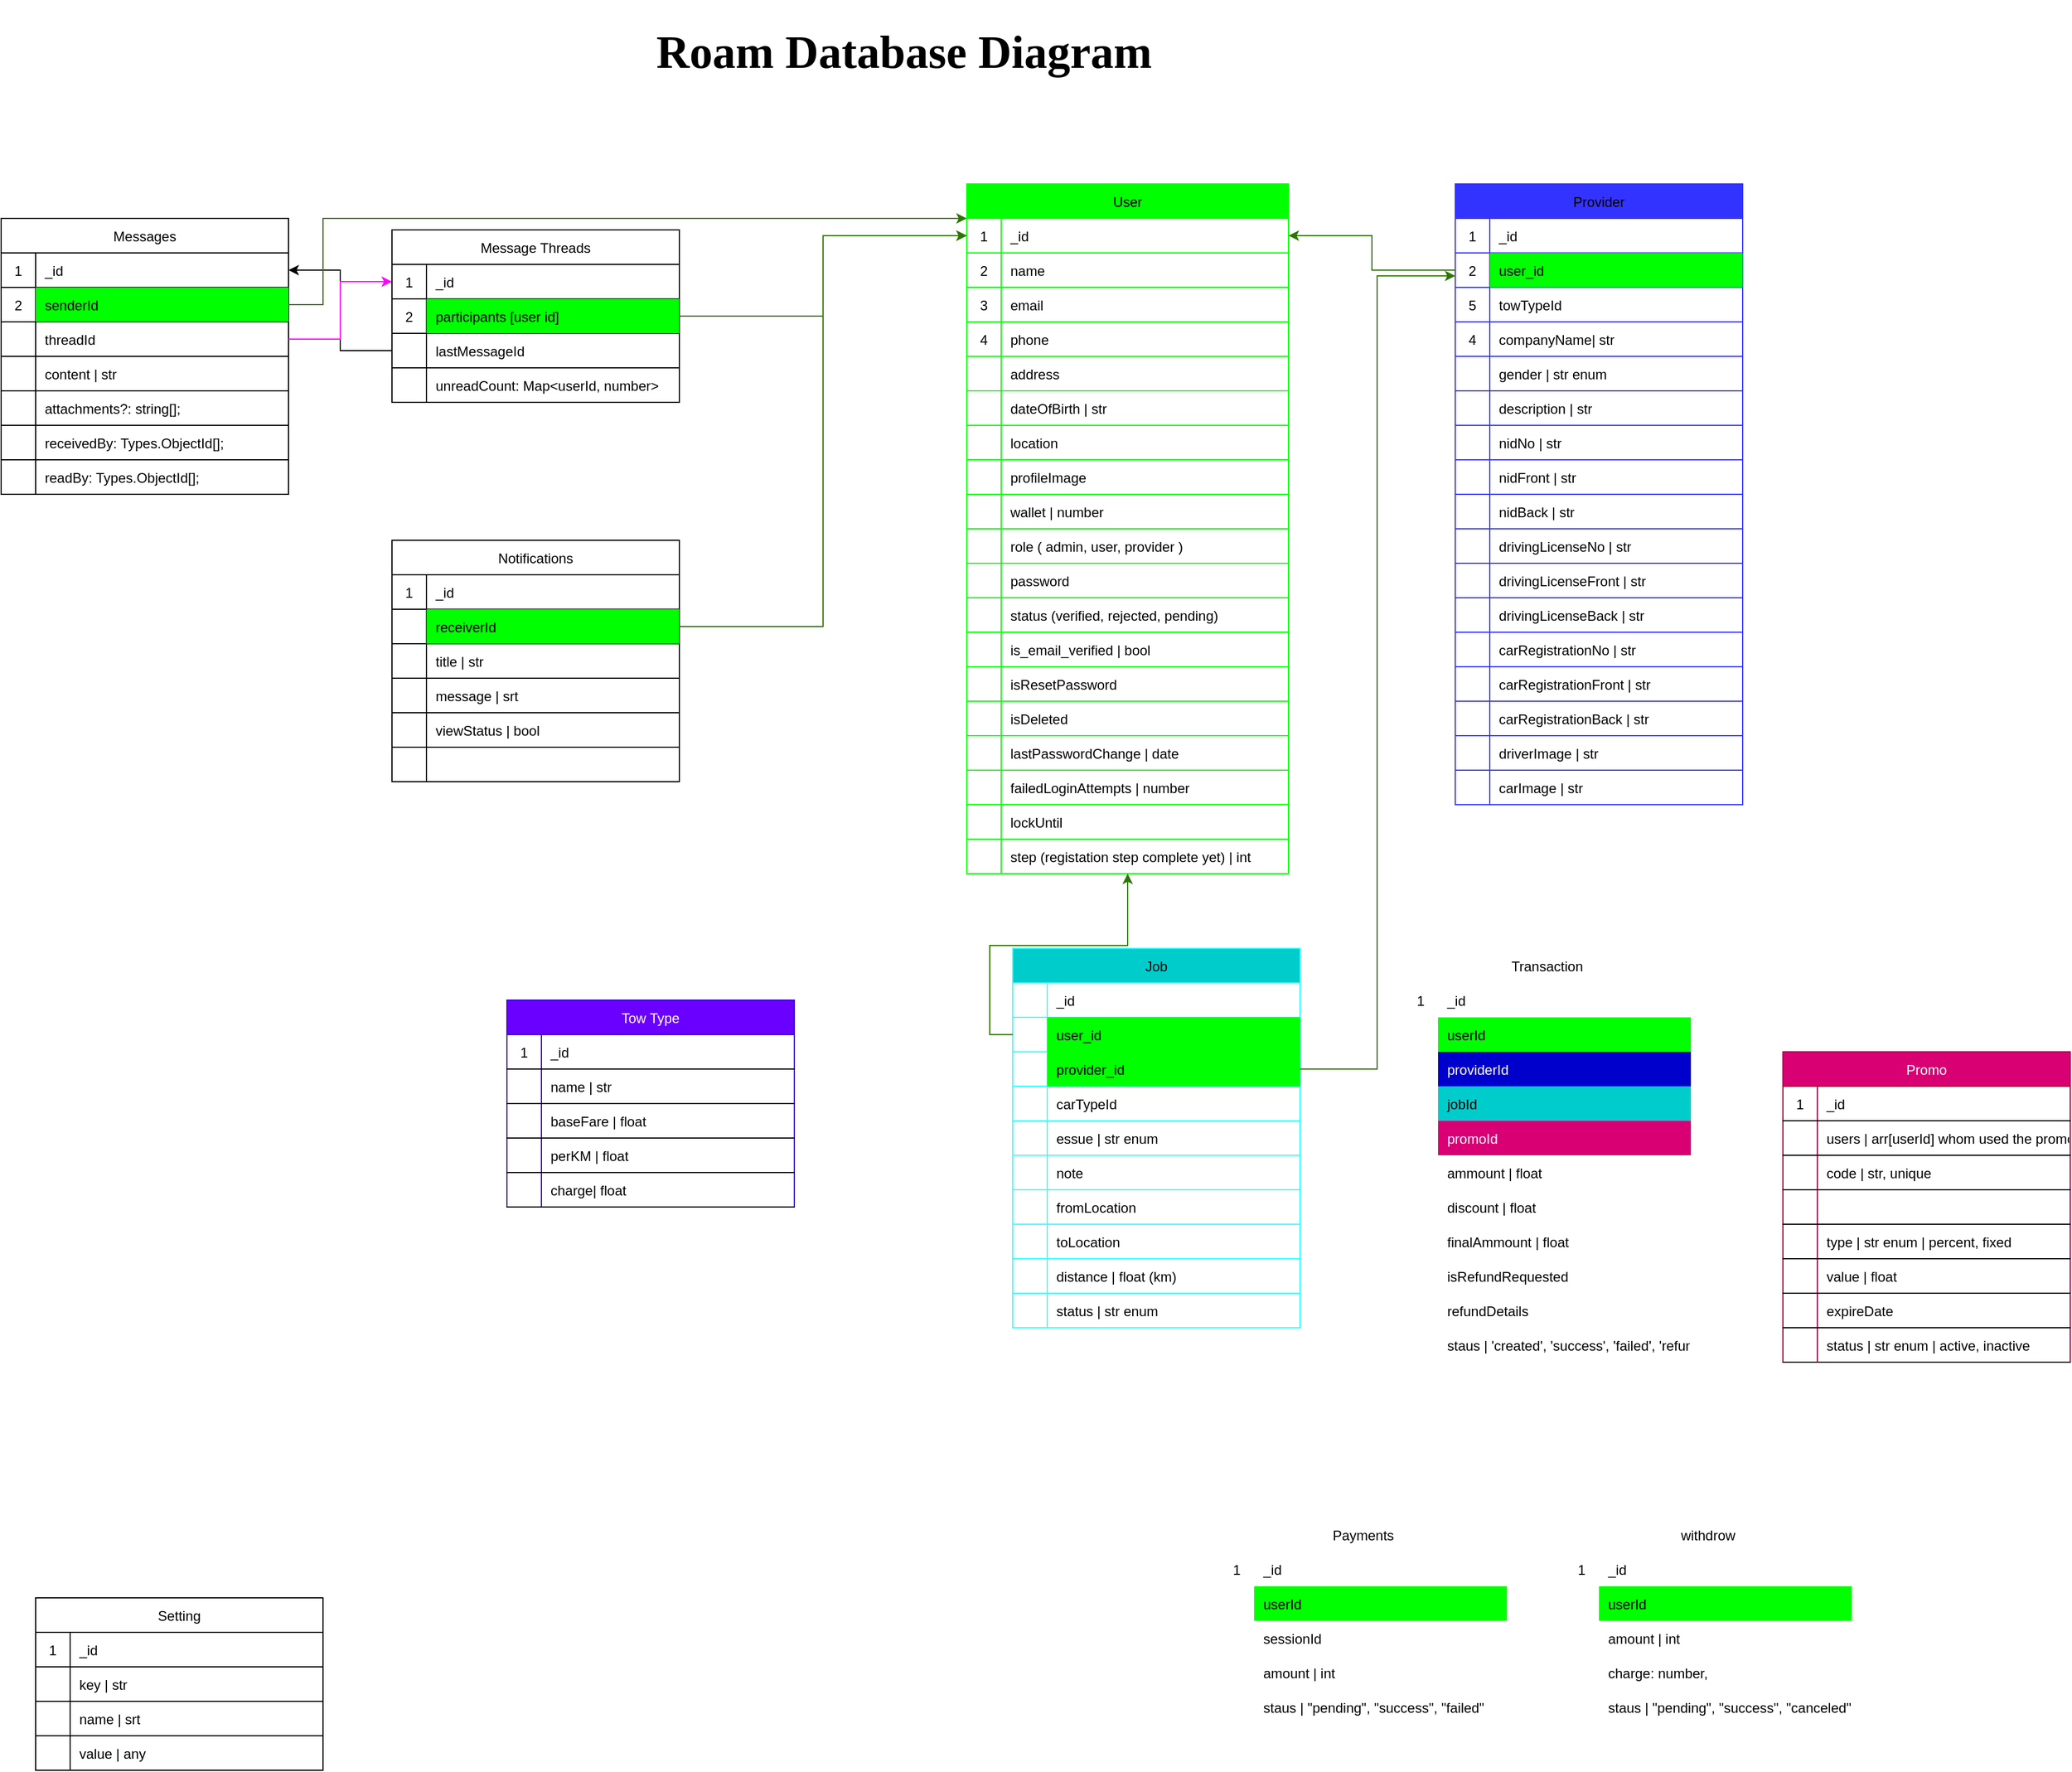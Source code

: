 <mxfile version="27.0.9" pages="2">
  <diagram id="R2lEEEUBdFMjLlhIrx00" name="Diagram">
    <mxGraphModel dx="2644" dy="1933" grid="1" gridSize="10" guides="1" tooltips="1" connect="1" arrows="1" fold="1" page="1" pageScale="1" pageWidth="850" pageHeight="1100" math="0" shadow="0" extFonts="Permanent Marker^https://fonts.googleapis.com/css?family=Permanent+Marker">
      <root>
        <mxCell id="0" />
        <mxCell id="1" parent="0" />
        <mxCell id="C-vyLk0tnHw3VtMMgP7b-23" value="User" style="shape=table;startSize=30;container=1;collapsible=1;childLayout=tableLayout;fixedRows=1;rowLines=0;fontStyle=0;align=center;resizeLast=1;strokeColor=#00FF00;fillColor=#00FF00;fontColor=#000000;" parent="1" vertex="1">
          <mxGeometry y="-740" width="280" height="600" as="geometry">
            <mxRectangle y="-740" width="70" height="30" as="alternateBounds" />
          </mxGeometry>
        </mxCell>
        <mxCell id="sZ9AA6oVAfDoWRBkB18B-30" style="shape=partialRectangle;collapsible=0;dropTarget=0;pointerEvents=0;fillColor=none;points=[[0,0.5],[1,0.5]];portConstraint=eastwest;top=0;left=0;right=0;bottom=1;strokeColor=#00FF00;fontStyle=0" parent="C-vyLk0tnHw3VtMMgP7b-23" vertex="1">
          <mxGeometry y="30" width="280" height="30" as="geometry" />
        </mxCell>
        <mxCell id="sZ9AA6oVAfDoWRBkB18B-31" value="1" style="shape=partialRectangle;overflow=hidden;connectable=0;fillColor=none;top=0;left=0;bottom=0;right=0;fontStyle=0;strokeColor=#00FF00;" parent="sZ9AA6oVAfDoWRBkB18B-30" vertex="1">
          <mxGeometry width="30" height="30" as="geometry">
            <mxRectangle width="30" height="30" as="alternateBounds" />
          </mxGeometry>
        </mxCell>
        <mxCell id="sZ9AA6oVAfDoWRBkB18B-32" value="_id" style="shape=partialRectangle;overflow=hidden;connectable=0;fillColor=none;top=0;left=0;bottom=0;right=0;align=left;spacingLeft=6;fontStyle=0;strokeColor=#00FF00;" parent="sZ9AA6oVAfDoWRBkB18B-30" vertex="1">
          <mxGeometry x="30" width="250" height="30" as="geometry">
            <mxRectangle width="250" height="30" as="alternateBounds" />
          </mxGeometry>
        </mxCell>
        <mxCell id="sZ9AA6oVAfDoWRBkB18B-27" style="shape=partialRectangle;collapsible=0;dropTarget=0;pointerEvents=0;fillColor=none;points=[[0,0.5],[1,0.5]];portConstraint=eastwest;top=0;left=0;right=0;bottom=1;strokeColor=#00FF00;fontStyle=0" parent="C-vyLk0tnHw3VtMMgP7b-23" vertex="1">
          <mxGeometry y="60" width="280" height="30" as="geometry" />
        </mxCell>
        <mxCell id="sZ9AA6oVAfDoWRBkB18B-28" value="2" style="shape=partialRectangle;overflow=hidden;connectable=0;fillColor=none;top=0;left=0;bottom=0;right=0;fontStyle=0;strokeColor=#00FF00;" parent="sZ9AA6oVAfDoWRBkB18B-27" vertex="1">
          <mxGeometry width="30" height="30" as="geometry">
            <mxRectangle width="30" height="30" as="alternateBounds" />
          </mxGeometry>
        </mxCell>
        <mxCell id="sZ9AA6oVAfDoWRBkB18B-29" value="name" style="shape=partialRectangle;overflow=hidden;connectable=0;fillColor=none;top=0;left=0;bottom=0;right=0;align=left;spacingLeft=6;fontStyle=0;strokeColor=#00FF00;" parent="sZ9AA6oVAfDoWRBkB18B-27" vertex="1">
          <mxGeometry x="30" width="250" height="30" as="geometry">
            <mxRectangle width="250" height="30" as="alternateBounds" />
          </mxGeometry>
        </mxCell>
        <mxCell id="sZ9AA6oVAfDoWRBkB18B-36" style="shape=partialRectangle;collapsible=0;dropTarget=0;pointerEvents=0;fillColor=none;points=[[0,0.5],[1,0.5]];portConstraint=eastwest;top=0;left=0;right=0;bottom=1;strokeColor=#00FF00;fontStyle=0" parent="C-vyLk0tnHw3VtMMgP7b-23" vertex="1">
          <mxGeometry y="90" width="280" height="30" as="geometry" />
        </mxCell>
        <mxCell id="sZ9AA6oVAfDoWRBkB18B-37" value="3" style="shape=partialRectangle;overflow=hidden;connectable=0;fillColor=none;top=0;left=0;bottom=0;right=0;fontStyle=0;strokeColor=#00FF00;" parent="sZ9AA6oVAfDoWRBkB18B-36" vertex="1">
          <mxGeometry width="30" height="30" as="geometry">
            <mxRectangle width="30" height="30" as="alternateBounds" />
          </mxGeometry>
        </mxCell>
        <mxCell id="sZ9AA6oVAfDoWRBkB18B-38" value="email" style="shape=partialRectangle;overflow=hidden;connectable=0;fillColor=none;top=0;left=0;bottom=0;right=0;align=left;spacingLeft=6;fontStyle=0;strokeColor=#00FF00;" parent="sZ9AA6oVAfDoWRBkB18B-36" vertex="1">
          <mxGeometry x="30" width="250" height="30" as="geometry">
            <mxRectangle width="250" height="30" as="alternateBounds" />
          </mxGeometry>
        </mxCell>
        <mxCell id="sZ9AA6oVAfDoWRBkB18B-33" style="shape=partialRectangle;collapsible=0;dropTarget=0;pointerEvents=0;fillColor=none;points=[[0,0.5],[1,0.5]];portConstraint=eastwest;top=0;left=0;right=0;bottom=1;strokeColor=#00FF00;fontStyle=0" parent="C-vyLk0tnHw3VtMMgP7b-23" vertex="1">
          <mxGeometry y="120" width="280" height="30" as="geometry" />
        </mxCell>
        <mxCell id="sZ9AA6oVAfDoWRBkB18B-34" value="4" style="shape=partialRectangle;overflow=hidden;connectable=0;fillColor=none;top=0;left=0;bottom=0;right=0;fontStyle=0;strokeColor=#00FF00;" parent="sZ9AA6oVAfDoWRBkB18B-33" vertex="1">
          <mxGeometry width="30" height="30" as="geometry">
            <mxRectangle width="30" height="30" as="alternateBounds" />
          </mxGeometry>
        </mxCell>
        <mxCell id="sZ9AA6oVAfDoWRBkB18B-35" value="phone" style="shape=partialRectangle;overflow=hidden;connectable=0;fillColor=none;top=0;left=0;bottom=0;right=0;align=left;spacingLeft=6;fontStyle=0;strokeColor=#00FF00;" parent="sZ9AA6oVAfDoWRBkB18B-33" vertex="1">
          <mxGeometry x="30" width="250" height="30" as="geometry">
            <mxRectangle width="250" height="30" as="alternateBounds" />
          </mxGeometry>
        </mxCell>
        <mxCell id="NCPCcDAu_NDGkJqAFtBE-2" style="shape=partialRectangle;collapsible=0;dropTarget=0;pointerEvents=0;fillColor=none;points=[[0,0.5],[1,0.5]];portConstraint=eastwest;top=0;left=0;right=0;bottom=1;strokeColor=#00FF00;fontStyle=0" parent="C-vyLk0tnHw3VtMMgP7b-23" vertex="1">
          <mxGeometry y="150" width="280" height="30" as="geometry" />
        </mxCell>
        <mxCell id="NCPCcDAu_NDGkJqAFtBE-3" value="" style="shape=partialRectangle;overflow=hidden;connectable=0;fillColor=none;top=0;left=0;bottom=0;right=0;fontStyle=0;strokeColor=#00FF00;" parent="NCPCcDAu_NDGkJqAFtBE-2" vertex="1">
          <mxGeometry width="30" height="30" as="geometry">
            <mxRectangle width="30" height="30" as="alternateBounds" />
          </mxGeometry>
        </mxCell>
        <mxCell id="NCPCcDAu_NDGkJqAFtBE-4" value="address" style="shape=partialRectangle;overflow=hidden;connectable=0;fillColor=none;top=0;left=0;bottom=0;right=0;align=left;spacingLeft=6;fontStyle=0;strokeColor=#00FF00;" parent="NCPCcDAu_NDGkJqAFtBE-2" vertex="1">
          <mxGeometry x="30" width="250" height="30" as="geometry">
            <mxRectangle width="250" height="30" as="alternateBounds" />
          </mxGeometry>
        </mxCell>
        <mxCell id="qzfr5TNwUY3EI-5wDLGy-4" style="shape=partialRectangle;collapsible=0;dropTarget=0;pointerEvents=0;fillColor=none;points=[[0,0.5],[1,0.5]];portConstraint=eastwest;top=0;left=0;right=0;bottom=1;strokeColor=#00FF00;fontStyle=0" parent="C-vyLk0tnHw3VtMMgP7b-23" vertex="1">
          <mxGeometry y="180" width="280" height="30" as="geometry" />
        </mxCell>
        <mxCell id="qzfr5TNwUY3EI-5wDLGy-5" style="shape=partialRectangle;overflow=hidden;connectable=0;fillColor=none;top=0;left=0;bottom=0;right=0;fontStyle=0;strokeColor=#00FF00;" parent="qzfr5TNwUY3EI-5wDLGy-4" vertex="1">
          <mxGeometry width="30" height="30" as="geometry">
            <mxRectangle width="30" height="30" as="alternateBounds" />
          </mxGeometry>
        </mxCell>
        <mxCell id="qzfr5TNwUY3EI-5wDLGy-6" value="dateOfBirth | str" style="shape=partialRectangle;overflow=hidden;connectable=0;fillColor=none;top=0;left=0;bottom=0;right=0;align=left;spacingLeft=6;fontStyle=0;strokeColor=#00FF00;" parent="qzfr5TNwUY3EI-5wDLGy-4" vertex="1">
          <mxGeometry x="30" width="250" height="30" as="geometry">
            <mxRectangle width="250" height="30" as="alternateBounds" />
          </mxGeometry>
        </mxCell>
        <mxCell id="fkXzJvVuXwwJ45A30nSw-26" style="shape=partialRectangle;collapsible=0;dropTarget=0;pointerEvents=0;fillColor=none;points=[[0,0.5],[1,0.5]];portConstraint=eastwest;top=0;left=0;right=0;bottom=1;strokeColor=#00FF00;fontStyle=0" parent="C-vyLk0tnHw3VtMMgP7b-23" vertex="1">
          <mxGeometry y="210" width="280" height="30" as="geometry" />
        </mxCell>
        <mxCell id="fkXzJvVuXwwJ45A30nSw-27" style="shape=partialRectangle;overflow=hidden;connectable=0;fillColor=none;top=0;left=0;bottom=0;right=0;fontStyle=0;strokeColor=#00FF00;" parent="fkXzJvVuXwwJ45A30nSw-26" vertex="1">
          <mxGeometry width="30" height="30" as="geometry">
            <mxRectangle width="30" height="30" as="alternateBounds" />
          </mxGeometry>
        </mxCell>
        <mxCell id="fkXzJvVuXwwJ45A30nSw-28" value="location" style="shape=partialRectangle;overflow=hidden;connectable=0;fillColor=none;top=0;left=0;bottom=0;right=0;align=left;spacingLeft=6;fontStyle=0;strokeColor=#00FF00;" parent="fkXzJvVuXwwJ45A30nSw-26" vertex="1">
          <mxGeometry x="30" width="250" height="30" as="geometry">
            <mxRectangle width="250" height="30" as="alternateBounds" />
          </mxGeometry>
        </mxCell>
        <mxCell id="mTnyvaakH5OzPfA6hFWk-1486" style="shape=partialRectangle;collapsible=0;dropTarget=0;pointerEvents=0;fillColor=none;points=[[0,0.5],[1,0.5]];portConstraint=eastwest;top=0;left=0;right=0;bottom=1;strokeColor=#00FF00;fontStyle=0" parent="C-vyLk0tnHw3VtMMgP7b-23" vertex="1">
          <mxGeometry y="240" width="280" height="30" as="geometry" />
        </mxCell>
        <mxCell id="mTnyvaakH5OzPfA6hFWk-1487" style="shape=partialRectangle;overflow=hidden;connectable=0;fillColor=none;top=0;left=0;bottom=0;right=0;fontStyle=0;strokeColor=#00FF00;" parent="mTnyvaakH5OzPfA6hFWk-1486" vertex="1">
          <mxGeometry width="30" height="30" as="geometry">
            <mxRectangle width="30" height="30" as="alternateBounds" />
          </mxGeometry>
        </mxCell>
        <mxCell id="mTnyvaakH5OzPfA6hFWk-1488" value="profileImage" style="shape=partialRectangle;overflow=hidden;connectable=0;fillColor=none;top=0;left=0;bottom=0;right=0;align=left;spacingLeft=6;fontStyle=0;strokeColor=#00FF00;" parent="mTnyvaakH5OzPfA6hFWk-1486" vertex="1">
          <mxGeometry x="30" width="250" height="30" as="geometry">
            <mxRectangle width="250" height="30" as="alternateBounds" />
          </mxGeometry>
        </mxCell>
        <mxCell id="9j3H_LcjLFZRQ34MltGA-1" style="shape=partialRectangle;collapsible=0;dropTarget=0;pointerEvents=0;fillColor=none;points=[[0,0.5],[1,0.5]];portConstraint=eastwest;top=0;left=0;right=0;bottom=1;strokeColor=#00FF00;fontStyle=0" parent="C-vyLk0tnHw3VtMMgP7b-23" vertex="1">
          <mxGeometry y="270" width="280" height="30" as="geometry" />
        </mxCell>
        <mxCell id="9j3H_LcjLFZRQ34MltGA-2" style="shape=partialRectangle;overflow=hidden;connectable=0;fillColor=none;top=0;left=0;bottom=0;right=0;fontStyle=0;strokeColor=#00FF00;" parent="9j3H_LcjLFZRQ34MltGA-1" vertex="1">
          <mxGeometry width="30" height="30" as="geometry">
            <mxRectangle width="30" height="30" as="alternateBounds" />
          </mxGeometry>
        </mxCell>
        <mxCell id="9j3H_LcjLFZRQ34MltGA-3" value="wallet | number" style="shape=partialRectangle;overflow=hidden;connectable=0;fillColor=none;top=0;left=0;bottom=0;right=0;align=left;spacingLeft=6;fontStyle=0;strokeColor=#00FF00;" parent="9j3H_LcjLFZRQ34MltGA-1" vertex="1">
          <mxGeometry x="30" width="250" height="30" as="geometry">
            <mxRectangle width="250" height="30" as="alternateBounds" />
          </mxGeometry>
        </mxCell>
        <mxCell id="sZ9AA6oVAfDoWRBkB18B-87" style="shape=partialRectangle;collapsible=0;dropTarget=0;pointerEvents=0;fillColor=none;points=[[0,0.5],[1,0.5]];portConstraint=eastwest;top=0;left=0;right=0;bottom=1;strokeColor=#00FF00;fontStyle=0" parent="C-vyLk0tnHw3VtMMgP7b-23" vertex="1">
          <mxGeometry y="300" width="280" height="30" as="geometry" />
        </mxCell>
        <mxCell id="sZ9AA6oVAfDoWRBkB18B-88" value="" style="shape=partialRectangle;overflow=hidden;connectable=0;fillColor=none;top=0;left=0;bottom=0;right=0;fontStyle=0;strokeColor=#00FF00;" parent="sZ9AA6oVAfDoWRBkB18B-87" vertex="1">
          <mxGeometry width="30" height="30" as="geometry">
            <mxRectangle width="30" height="30" as="alternateBounds" />
          </mxGeometry>
        </mxCell>
        <mxCell id="sZ9AA6oVAfDoWRBkB18B-89" value="role ( admin, user, provider )" style="shape=partialRectangle;overflow=hidden;connectable=0;fillColor=none;top=0;left=0;bottom=0;right=0;align=left;spacingLeft=6;fontStyle=0;strokeColor=#00FF00;" parent="sZ9AA6oVAfDoWRBkB18B-87" vertex="1">
          <mxGeometry x="30" width="250" height="30" as="geometry">
            <mxRectangle width="250" height="30" as="alternateBounds" />
          </mxGeometry>
        </mxCell>
        <mxCell id="sZ9AA6oVAfDoWRBkB18B-148" style="shape=partialRectangle;collapsible=0;dropTarget=0;pointerEvents=0;fillColor=none;points=[[0,0.5],[1,0.5]];portConstraint=eastwest;top=0;left=0;right=0;bottom=1;strokeColor=#00FF00;fontStyle=0" parent="C-vyLk0tnHw3VtMMgP7b-23" vertex="1">
          <mxGeometry y="330" width="280" height="30" as="geometry" />
        </mxCell>
        <mxCell id="sZ9AA6oVAfDoWRBkB18B-149" value="" style="shape=partialRectangle;overflow=hidden;connectable=0;fillColor=none;top=0;left=0;bottom=0;right=0;fontStyle=0;strokeColor=#00FF00;" parent="sZ9AA6oVAfDoWRBkB18B-148" vertex="1">
          <mxGeometry width="30" height="30" as="geometry">
            <mxRectangle width="30" height="30" as="alternateBounds" />
          </mxGeometry>
        </mxCell>
        <mxCell id="sZ9AA6oVAfDoWRBkB18B-150" value="password" style="shape=partialRectangle;overflow=hidden;connectable=0;fillColor=none;top=0;left=0;bottom=0;right=0;align=left;spacingLeft=6;fontStyle=0;strokeColor=#00FF00;" parent="sZ9AA6oVAfDoWRBkB18B-148" vertex="1">
          <mxGeometry x="30" width="250" height="30" as="geometry">
            <mxRectangle width="250" height="30" as="alternateBounds" />
          </mxGeometry>
        </mxCell>
        <mxCell id="mTnyvaakH5OzPfA6hFWk-1505" style="shape=partialRectangle;collapsible=0;dropTarget=0;pointerEvents=0;fillColor=none;points=[[0,0.5],[1,0.5]];portConstraint=eastwest;top=0;left=0;right=0;bottom=1;strokeColor=#00FF00;fontStyle=0" parent="C-vyLk0tnHw3VtMMgP7b-23" vertex="1">
          <mxGeometry y="360" width="280" height="30" as="geometry" />
        </mxCell>
        <mxCell id="mTnyvaakH5OzPfA6hFWk-1506" style="shape=partialRectangle;overflow=hidden;connectable=0;fillColor=none;top=0;left=0;bottom=0;right=0;fontStyle=0;strokeColor=#00FF00;" parent="mTnyvaakH5OzPfA6hFWk-1505" vertex="1">
          <mxGeometry width="30" height="30" as="geometry">
            <mxRectangle width="30" height="30" as="alternateBounds" />
          </mxGeometry>
        </mxCell>
        <mxCell id="mTnyvaakH5OzPfA6hFWk-1507" value="status (verified, rejected, pending)" style="shape=partialRectangle;overflow=hidden;connectable=0;fillColor=none;top=0;left=0;bottom=0;right=0;align=left;spacingLeft=6;fontStyle=0;strokeColor=#00FF00;" parent="mTnyvaakH5OzPfA6hFWk-1505" vertex="1">
          <mxGeometry x="30" width="250" height="30" as="geometry">
            <mxRectangle width="250" height="30" as="alternateBounds" />
          </mxGeometry>
        </mxCell>
        <mxCell id="mTnyvaakH5OzPfA6hFWk-1502" style="shape=partialRectangle;collapsible=0;dropTarget=0;pointerEvents=0;fillColor=none;points=[[0,0.5],[1,0.5]];portConstraint=eastwest;top=0;left=0;right=0;bottom=1;strokeColor=#00FF00;fontStyle=0" parent="C-vyLk0tnHw3VtMMgP7b-23" vertex="1">
          <mxGeometry y="390" width="280" height="30" as="geometry" />
        </mxCell>
        <mxCell id="mTnyvaakH5OzPfA6hFWk-1503" style="shape=partialRectangle;overflow=hidden;connectable=0;fillColor=none;top=0;left=0;bottom=0;right=0;fontStyle=0;strokeColor=#00FF00;" parent="mTnyvaakH5OzPfA6hFWk-1502" vertex="1">
          <mxGeometry width="30" height="30" as="geometry">
            <mxRectangle width="30" height="30" as="alternateBounds" />
          </mxGeometry>
        </mxCell>
        <mxCell id="mTnyvaakH5OzPfA6hFWk-1504" value="is_email_verified | bool" style="shape=partialRectangle;overflow=hidden;connectable=0;fillColor=none;top=0;left=0;bottom=0;right=0;align=left;spacingLeft=6;fontStyle=0;strokeColor=#00FF00;" parent="mTnyvaakH5OzPfA6hFWk-1502" vertex="1">
          <mxGeometry x="30" width="250" height="30" as="geometry">
            <mxRectangle width="250" height="30" as="alternateBounds" />
          </mxGeometry>
        </mxCell>
        <mxCell id="fkoqZ3wQ1sZLYYmMfVTe-18" style="shape=partialRectangle;collapsible=0;dropTarget=0;pointerEvents=0;fillColor=none;points=[[0,0.5],[1,0.5]];portConstraint=eastwest;top=0;left=0;right=0;bottom=1;strokeColor=#00FF00;fontStyle=0" parent="C-vyLk0tnHw3VtMMgP7b-23" vertex="1">
          <mxGeometry y="420" width="280" height="30" as="geometry" />
        </mxCell>
        <mxCell id="fkoqZ3wQ1sZLYYmMfVTe-19" style="shape=partialRectangle;overflow=hidden;connectable=0;fillColor=none;top=0;left=0;bottom=0;right=0;fontStyle=0;strokeColor=#00FF00;" parent="fkoqZ3wQ1sZLYYmMfVTe-18" vertex="1">
          <mxGeometry width="30" height="30" as="geometry">
            <mxRectangle width="30" height="30" as="alternateBounds" />
          </mxGeometry>
        </mxCell>
        <mxCell id="fkoqZ3wQ1sZLYYmMfVTe-20" value="isResetPassword" style="shape=partialRectangle;overflow=hidden;connectable=0;fillColor=none;top=0;left=0;bottom=0;right=0;align=left;spacingLeft=6;fontStyle=0;strokeColor=#00FF00;" parent="fkoqZ3wQ1sZLYYmMfVTe-18" vertex="1">
          <mxGeometry x="30" width="250" height="30" as="geometry">
            <mxRectangle width="250" height="30" as="alternateBounds" />
          </mxGeometry>
        </mxCell>
        <mxCell id="fkoqZ3wQ1sZLYYmMfVTe-21" style="shape=partialRectangle;collapsible=0;dropTarget=0;pointerEvents=0;fillColor=none;points=[[0,0.5],[1,0.5]];portConstraint=eastwest;top=0;left=0;right=0;bottom=1;strokeColor=#00FF00;fontStyle=0" parent="C-vyLk0tnHw3VtMMgP7b-23" vertex="1">
          <mxGeometry y="450" width="280" height="30" as="geometry" />
        </mxCell>
        <mxCell id="fkoqZ3wQ1sZLYYmMfVTe-22" style="shape=partialRectangle;overflow=hidden;connectable=0;fillColor=none;top=0;left=0;bottom=0;right=0;fontStyle=0;strokeColor=#00FF00;" parent="fkoqZ3wQ1sZLYYmMfVTe-21" vertex="1">
          <mxGeometry width="30" height="30" as="geometry">
            <mxRectangle width="30" height="30" as="alternateBounds" />
          </mxGeometry>
        </mxCell>
        <mxCell id="fkoqZ3wQ1sZLYYmMfVTe-23" value="isDeleted" style="shape=partialRectangle;overflow=hidden;connectable=0;fillColor=none;top=0;left=0;bottom=0;right=0;align=left;spacingLeft=6;fontStyle=0;strokeColor=#00FF00;" parent="fkoqZ3wQ1sZLYYmMfVTe-21" vertex="1">
          <mxGeometry x="30" width="250" height="30" as="geometry">
            <mxRectangle width="250" height="30" as="alternateBounds" />
          </mxGeometry>
        </mxCell>
        <mxCell id="mTnyvaakH5OzPfA6hFWk-1499" style="shape=partialRectangle;collapsible=0;dropTarget=0;pointerEvents=0;fillColor=none;points=[[0,0.5],[1,0.5]];portConstraint=eastwest;top=0;left=0;right=0;bottom=1;strokeColor=#00FF00;fontStyle=0" parent="C-vyLk0tnHw3VtMMgP7b-23" vertex="1">
          <mxGeometry y="480" width="280" height="30" as="geometry" />
        </mxCell>
        <mxCell id="mTnyvaakH5OzPfA6hFWk-1500" style="shape=partialRectangle;overflow=hidden;connectable=0;fillColor=none;top=0;left=0;bottom=0;right=0;fontStyle=0;strokeColor=#00FF00;" parent="mTnyvaakH5OzPfA6hFWk-1499" vertex="1">
          <mxGeometry width="30" height="30" as="geometry">
            <mxRectangle width="30" height="30" as="alternateBounds" />
          </mxGeometry>
        </mxCell>
        <mxCell id="mTnyvaakH5OzPfA6hFWk-1501" value="lastPasswordChange | date" style="shape=partialRectangle;overflow=hidden;connectable=0;fillColor=none;top=0;left=0;bottom=0;right=0;align=left;spacingLeft=6;fontStyle=0;strokeColor=#00FF00;" parent="mTnyvaakH5OzPfA6hFWk-1499" vertex="1">
          <mxGeometry x="30" width="250" height="30" as="geometry">
            <mxRectangle width="250" height="30" as="alternateBounds" />
          </mxGeometry>
        </mxCell>
        <mxCell id="mTnyvaakH5OzPfA6hFWk-1508" style="shape=partialRectangle;collapsible=0;dropTarget=0;pointerEvents=0;fillColor=none;points=[[0,0.5],[1,0.5]];portConstraint=eastwest;top=0;left=0;right=0;bottom=1;strokeColor=#00FF00;fontStyle=0" parent="C-vyLk0tnHw3VtMMgP7b-23" vertex="1">
          <mxGeometry y="510" width="280" height="30" as="geometry" />
        </mxCell>
        <mxCell id="mTnyvaakH5OzPfA6hFWk-1509" style="shape=partialRectangle;overflow=hidden;connectable=0;fillColor=none;top=0;left=0;bottom=0;right=0;fontStyle=0;strokeColor=#00FF00;" parent="mTnyvaakH5OzPfA6hFWk-1508" vertex="1">
          <mxGeometry width="30" height="30" as="geometry">
            <mxRectangle width="30" height="30" as="alternateBounds" />
          </mxGeometry>
        </mxCell>
        <mxCell id="mTnyvaakH5OzPfA6hFWk-1510" value="failedLoginAttempts | number" style="shape=partialRectangle;overflow=hidden;connectable=0;fillColor=none;top=0;left=0;bottom=0;right=0;align=left;spacingLeft=6;fontStyle=0;strokeColor=#00FF00;" parent="mTnyvaakH5OzPfA6hFWk-1508" vertex="1">
          <mxGeometry x="30" width="250" height="30" as="geometry">
            <mxRectangle width="250" height="30" as="alternateBounds" />
          </mxGeometry>
        </mxCell>
        <mxCell id="MEF5gCWYzO0Li5uqjRld-7" style="shape=partialRectangle;collapsible=0;dropTarget=0;pointerEvents=0;fillColor=none;points=[[0,0.5],[1,0.5]];portConstraint=eastwest;top=0;left=0;right=0;bottom=1;strokeColor=#00FF00;fontStyle=0" parent="C-vyLk0tnHw3VtMMgP7b-23" vertex="1">
          <mxGeometry y="540" width="280" height="30" as="geometry" />
        </mxCell>
        <mxCell id="MEF5gCWYzO0Li5uqjRld-8" style="shape=partialRectangle;overflow=hidden;connectable=0;fillColor=none;top=0;left=0;bottom=0;right=0;fontStyle=0;strokeColor=#00FF00;" parent="MEF5gCWYzO0Li5uqjRld-7" vertex="1">
          <mxGeometry width="30" height="30" as="geometry">
            <mxRectangle width="30" height="30" as="alternateBounds" />
          </mxGeometry>
        </mxCell>
        <mxCell id="MEF5gCWYzO0Li5uqjRld-9" value="lockUntil" style="shape=partialRectangle;overflow=hidden;connectable=0;fillColor=none;top=0;left=0;bottom=0;right=0;align=left;spacingLeft=6;fontStyle=0;strokeColor=#00FF00;" parent="MEF5gCWYzO0Li5uqjRld-7" vertex="1">
          <mxGeometry x="30" width="250" height="30" as="geometry">
            <mxRectangle width="250" height="30" as="alternateBounds" />
          </mxGeometry>
        </mxCell>
        <mxCell id="C-vyLk0tnHw3VtMMgP7b-27" value="" style="shape=partialRectangle;collapsible=0;dropTarget=0;pointerEvents=0;fillColor=none;points=[[0,0.5],[1,0.5]];portConstraint=eastwest;top=0;left=0;right=0;bottom=0;strokeColor=#00FF00;fontStyle=0" parent="C-vyLk0tnHw3VtMMgP7b-23" vertex="1">
          <mxGeometry y="570" width="280" height="30" as="geometry" />
        </mxCell>
        <mxCell id="C-vyLk0tnHw3VtMMgP7b-28" value="" style="shape=partialRectangle;overflow=hidden;connectable=0;fillColor=none;top=0;left=0;bottom=0;right=0;strokeColor=#00FF00;fontStyle=0" parent="C-vyLk0tnHw3VtMMgP7b-27" vertex="1">
          <mxGeometry width="30" height="30" as="geometry">
            <mxRectangle width="30" height="30" as="alternateBounds" />
          </mxGeometry>
        </mxCell>
        <mxCell id="C-vyLk0tnHw3VtMMgP7b-29" value="step (registation step complete yet) | int" style="shape=partialRectangle;overflow=hidden;connectable=0;fillColor=none;top=0;left=0;bottom=0;right=0;align=left;spacingLeft=6;strokeColor=#00FF00;fontStyle=0" parent="C-vyLk0tnHw3VtMMgP7b-27" vertex="1">
          <mxGeometry x="30" width="250" height="30" as="geometry">
            <mxRectangle width="250" height="30" as="alternateBounds" />
          </mxGeometry>
        </mxCell>
        <mxCell id="sZ9AA6oVAfDoWRBkB18B-116" value="Job" style="shape=table;startSize=30;container=1;collapsible=1;childLayout=tableLayout;fixedRows=1;rowLines=0;fontStyle=0;align=center;resizeLast=1;fontColor=default;strokeColor=#33FFFF;fillColor=#00CCCC;" parent="1" vertex="1">
          <mxGeometry x="40" y="-75" width="250" height="330" as="geometry">
            <mxRectangle x="120" y="110" width="70" height="30" as="alternateBounds" />
          </mxGeometry>
        </mxCell>
        <mxCell id="sZ9AA6oVAfDoWRBkB18B-117" style="shape=partialRectangle;collapsible=0;dropTarget=0;pointerEvents=0;fillColor=none;points=[[0,0.5],[1,0.5]];portConstraint=eastwest;top=0;left=0;right=0;bottom=1;fontColor=default;strokeColor=#33FFFF;fontStyle=0" parent="sZ9AA6oVAfDoWRBkB18B-116" vertex="1">
          <mxGeometry y="30" width="250" height="30" as="geometry" />
        </mxCell>
        <mxCell id="sZ9AA6oVAfDoWRBkB18B-118" value="" style="shape=partialRectangle;overflow=hidden;connectable=0;fillColor=none;top=0;left=0;bottom=0;right=0;fontStyle=0;fontColor=default;strokeColor=#33FFFF;" parent="sZ9AA6oVAfDoWRBkB18B-117" vertex="1">
          <mxGeometry width="30" height="30" as="geometry">
            <mxRectangle width="30" height="30" as="alternateBounds" />
          </mxGeometry>
        </mxCell>
        <mxCell id="sZ9AA6oVAfDoWRBkB18B-119" value="_id" style="shape=partialRectangle;overflow=hidden;connectable=0;fillColor=none;top=0;left=0;bottom=0;right=0;align=left;spacingLeft=6;fontStyle=0;fontColor=default;strokeColor=#33FFFF;" parent="sZ9AA6oVAfDoWRBkB18B-117" vertex="1">
          <mxGeometry x="30" width="220" height="30" as="geometry">
            <mxRectangle width="220" height="30" as="alternateBounds" />
          </mxGeometry>
        </mxCell>
        <mxCell id="sZ9AA6oVAfDoWRBkB18B-120" style="shape=partialRectangle;collapsible=0;dropTarget=0;pointerEvents=0;fillColor=none;points=[[0,0.5],[1,0.5]];portConstraint=eastwest;top=0;left=0;right=0;bottom=1;fontColor=default;strokeColor=#33FFFF;fontStyle=0" parent="sZ9AA6oVAfDoWRBkB18B-116" vertex="1">
          <mxGeometry y="60" width="250" height="30" as="geometry" />
        </mxCell>
        <mxCell id="sZ9AA6oVAfDoWRBkB18B-121" value="" style="shape=partialRectangle;overflow=hidden;connectable=0;fillColor=none;top=0;left=0;bottom=0;right=0;fontStyle=0;fontColor=default;strokeColor=#33FFFF;" parent="sZ9AA6oVAfDoWRBkB18B-120" vertex="1">
          <mxGeometry width="30" height="30" as="geometry">
            <mxRectangle width="30" height="30" as="alternateBounds" />
          </mxGeometry>
        </mxCell>
        <mxCell id="sZ9AA6oVAfDoWRBkB18B-122" value="user_id" style="shape=partialRectangle;overflow=hidden;connectable=0;fillColor=#00FF00;top=0;left=0;bottom=0;right=0;align=left;spacingLeft=6;fontStyle=0;fontColor=#000000;strokeColor=#33FFFF;" parent="sZ9AA6oVAfDoWRBkB18B-120" vertex="1">
          <mxGeometry x="30" width="220" height="30" as="geometry">
            <mxRectangle width="220" height="30" as="alternateBounds" />
          </mxGeometry>
        </mxCell>
        <mxCell id="ezP1WiZqv_afubqY5u5t-87" style="shape=partialRectangle;collapsible=0;dropTarget=0;pointerEvents=0;fillColor=none;points=[[0,0.5],[1,0.5]];portConstraint=eastwest;top=0;left=0;right=0;bottom=1;fontColor=default;strokeColor=#33FFFF;fontStyle=0" parent="sZ9AA6oVAfDoWRBkB18B-116" vertex="1">
          <mxGeometry y="90" width="250" height="30" as="geometry" />
        </mxCell>
        <mxCell id="ezP1WiZqv_afubqY5u5t-88" style="shape=partialRectangle;overflow=hidden;connectable=0;fillColor=none;top=0;left=0;bottom=0;right=0;fontStyle=0;fontColor=default;strokeColor=#33FFFF;" parent="ezP1WiZqv_afubqY5u5t-87" vertex="1">
          <mxGeometry width="30" height="30" as="geometry">
            <mxRectangle width="30" height="30" as="alternateBounds" />
          </mxGeometry>
        </mxCell>
        <mxCell id="ezP1WiZqv_afubqY5u5t-89" value="provider_id" style="shape=partialRectangle;overflow=hidden;connectable=0;fillColor=#00FF00;top=0;left=0;bottom=0;right=0;align=left;spacingLeft=6;fontStyle=0;fontColor=#000000;strokeColor=#33FFFF;" parent="ezP1WiZqv_afubqY5u5t-87" vertex="1">
          <mxGeometry x="30" width="220" height="30" as="geometry">
            <mxRectangle width="220" height="30" as="alternateBounds" />
          </mxGeometry>
        </mxCell>
        <mxCell id="sZ9AA6oVAfDoWRBkB18B-123" style="shape=partialRectangle;collapsible=0;dropTarget=0;pointerEvents=0;fillColor=none;points=[[0,0.5],[1,0.5]];portConstraint=eastwest;top=0;left=0;right=0;bottom=1;fontColor=default;strokeColor=#33FFFF;fontStyle=0" parent="sZ9AA6oVAfDoWRBkB18B-116" vertex="1">
          <mxGeometry y="120" width="250" height="30" as="geometry" />
        </mxCell>
        <mxCell id="sZ9AA6oVAfDoWRBkB18B-124" value="" style="shape=partialRectangle;overflow=hidden;connectable=0;fillColor=none;top=0;left=0;bottom=0;right=0;fontStyle=0;fontColor=default;strokeColor=#33FFFF;" parent="sZ9AA6oVAfDoWRBkB18B-123" vertex="1">
          <mxGeometry width="30" height="30" as="geometry">
            <mxRectangle width="30" height="30" as="alternateBounds" />
          </mxGeometry>
        </mxCell>
        <mxCell id="sZ9AA6oVAfDoWRBkB18B-125" value="carTypeId" style="shape=partialRectangle;overflow=hidden;connectable=0;top=0;left=0;bottom=0;right=0;align=left;spacingLeft=6;fontStyle=0;fillColor=none;strokeColor=#BD7000;fontColor=default;" parent="sZ9AA6oVAfDoWRBkB18B-123" vertex="1">
          <mxGeometry x="30" width="220" height="30" as="geometry">
            <mxRectangle width="220" height="30" as="alternateBounds" />
          </mxGeometry>
        </mxCell>
        <mxCell id="4tHRz1EdZJaxCaaJX6uf-1" style="shape=partialRectangle;collapsible=0;dropTarget=0;pointerEvents=0;fillColor=none;points=[[0,0.5],[1,0.5]];portConstraint=eastwest;top=0;left=0;right=0;bottom=1;fontColor=default;strokeColor=#33FFFF;fontStyle=0" parent="sZ9AA6oVAfDoWRBkB18B-116" vertex="1">
          <mxGeometry y="150" width="250" height="30" as="geometry" />
        </mxCell>
        <mxCell id="4tHRz1EdZJaxCaaJX6uf-2" style="shape=partialRectangle;overflow=hidden;connectable=0;fillColor=none;top=0;left=0;bottom=0;right=0;fontStyle=0;fontColor=default;strokeColor=#33FFFF;" parent="4tHRz1EdZJaxCaaJX6uf-1" vertex="1">
          <mxGeometry width="30" height="30" as="geometry">
            <mxRectangle width="30" height="30" as="alternateBounds" />
          </mxGeometry>
        </mxCell>
        <mxCell id="4tHRz1EdZJaxCaaJX6uf-3" value="essue | str enum" style="shape=partialRectangle;overflow=hidden;connectable=0;fillColor=none;top=0;left=0;bottom=0;right=0;align=left;spacingLeft=6;fontStyle=0;fontColor=default;strokeColor=#33FFFF;" parent="4tHRz1EdZJaxCaaJX6uf-1" vertex="1">
          <mxGeometry x="30" width="220" height="30" as="geometry">
            <mxRectangle width="220" height="30" as="alternateBounds" />
          </mxGeometry>
        </mxCell>
        <mxCell id="4tHRz1EdZJaxCaaJX6uf-46" style="shape=partialRectangle;collapsible=0;dropTarget=0;pointerEvents=0;fillColor=none;points=[[0,0.5],[1,0.5]];portConstraint=eastwest;top=0;left=0;right=0;bottom=1;fontColor=default;strokeColor=#33FFFF;fontStyle=0" parent="sZ9AA6oVAfDoWRBkB18B-116" vertex="1">
          <mxGeometry y="180" width="250" height="30" as="geometry" />
        </mxCell>
        <mxCell id="4tHRz1EdZJaxCaaJX6uf-47" style="shape=partialRectangle;overflow=hidden;connectable=0;fillColor=none;top=0;left=0;bottom=0;right=0;fontStyle=0;fontColor=default;strokeColor=#33FFFF;" parent="4tHRz1EdZJaxCaaJX6uf-46" vertex="1">
          <mxGeometry width="30" height="30" as="geometry">
            <mxRectangle width="30" height="30" as="alternateBounds" />
          </mxGeometry>
        </mxCell>
        <mxCell id="4tHRz1EdZJaxCaaJX6uf-48" value="note" style="shape=partialRectangle;overflow=hidden;connectable=0;fillColor=none;top=0;left=0;bottom=0;right=0;align=left;spacingLeft=6;fontStyle=0;fontColor=default;strokeColor=#33FFFF;" parent="4tHRz1EdZJaxCaaJX6uf-46" vertex="1">
          <mxGeometry x="30" width="220" height="30" as="geometry">
            <mxRectangle width="220" height="30" as="alternateBounds" />
          </mxGeometry>
        </mxCell>
        <mxCell id="K79rnn6yO6uU4JDVxM2G-1" style="shape=partialRectangle;collapsible=0;dropTarget=0;pointerEvents=0;fillColor=none;points=[[0,0.5],[1,0.5]];portConstraint=eastwest;top=0;left=0;right=0;bottom=1;fontColor=default;strokeColor=#33FFFF;fontStyle=0" parent="sZ9AA6oVAfDoWRBkB18B-116" vertex="1">
          <mxGeometry y="210" width="250" height="30" as="geometry" />
        </mxCell>
        <mxCell id="K79rnn6yO6uU4JDVxM2G-2" style="shape=partialRectangle;overflow=hidden;connectable=0;fillColor=none;top=0;left=0;bottom=0;right=0;fontStyle=0;fontColor=default;strokeColor=#33FFFF;" parent="K79rnn6yO6uU4JDVxM2G-1" vertex="1">
          <mxGeometry width="30" height="30" as="geometry">
            <mxRectangle width="30" height="30" as="alternateBounds" />
          </mxGeometry>
        </mxCell>
        <mxCell id="K79rnn6yO6uU4JDVxM2G-3" value="fromLocation" style="shape=partialRectangle;overflow=hidden;connectable=0;fillColor=none;top=0;left=0;bottom=0;right=0;align=left;spacingLeft=6;fontStyle=0;fontColor=default;strokeColor=#33FFFF;" parent="K79rnn6yO6uU4JDVxM2G-1" vertex="1">
          <mxGeometry x="30" width="220" height="30" as="geometry">
            <mxRectangle width="220" height="30" as="alternateBounds" />
          </mxGeometry>
        </mxCell>
        <mxCell id="ezP1WiZqv_afubqY5u5t-125" style="shape=partialRectangle;collapsible=0;dropTarget=0;pointerEvents=0;fillColor=none;points=[[0,0.5],[1,0.5]];portConstraint=eastwest;top=0;left=0;right=0;bottom=1;fontColor=default;strokeColor=#33FFFF;fontStyle=0" parent="sZ9AA6oVAfDoWRBkB18B-116" vertex="1">
          <mxGeometry y="240" width="250" height="30" as="geometry" />
        </mxCell>
        <mxCell id="ezP1WiZqv_afubqY5u5t-126" style="shape=partialRectangle;overflow=hidden;connectable=0;fillColor=none;top=0;left=0;bottom=0;right=0;fontStyle=0;fontColor=default;strokeColor=#33FFFF;" parent="ezP1WiZqv_afubqY5u5t-125" vertex="1">
          <mxGeometry width="30" height="30" as="geometry">
            <mxRectangle width="30" height="30" as="alternateBounds" />
          </mxGeometry>
        </mxCell>
        <mxCell id="ezP1WiZqv_afubqY5u5t-127" value="toLocation" style="shape=partialRectangle;overflow=hidden;connectable=0;fillColor=none;top=0;left=0;bottom=0;right=0;align=left;spacingLeft=6;fontStyle=0;fontColor=default;strokeColor=#33FFFF;" parent="ezP1WiZqv_afubqY5u5t-125" vertex="1">
          <mxGeometry x="30" width="220" height="30" as="geometry">
            <mxRectangle width="220" height="30" as="alternateBounds" />
          </mxGeometry>
        </mxCell>
        <mxCell id="ezP1WiZqv_afubqY5u5t-128" style="shape=partialRectangle;collapsible=0;dropTarget=0;pointerEvents=0;fillColor=none;points=[[0,0.5],[1,0.5]];portConstraint=eastwest;top=0;left=0;right=0;bottom=1;fontColor=default;strokeColor=#33FFFF;fontStyle=0" parent="sZ9AA6oVAfDoWRBkB18B-116" vertex="1">
          <mxGeometry y="270" width="250" height="30" as="geometry" />
        </mxCell>
        <mxCell id="ezP1WiZqv_afubqY5u5t-129" style="shape=partialRectangle;overflow=hidden;connectable=0;fillColor=none;top=0;left=0;bottom=0;right=0;fontStyle=0;fontColor=default;strokeColor=#33FFFF;" parent="ezP1WiZqv_afubqY5u5t-128" vertex="1">
          <mxGeometry width="30" height="30" as="geometry">
            <mxRectangle width="30" height="30" as="alternateBounds" />
          </mxGeometry>
        </mxCell>
        <mxCell id="ezP1WiZqv_afubqY5u5t-130" value="distance | float (km)" style="shape=partialRectangle;overflow=hidden;connectable=0;fillColor=none;top=0;left=0;bottom=0;right=0;align=left;spacingLeft=6;fontStyle=0;fontColor=default;strokeColor=#33FFFF;" parent="ezP1WiZqv_afubqY5u5t-128" vertex="1">
          <mxGeometry x="30" width="220" height="30" as="geometry">
            <mxRectangle width="220" height="30" as="alternateBounds" />
          </mxGeometry>
        </mxCell>
        <mxCell id="sZ9AA6oVAfDoWRBkB18B-129" style="shape=partialRectangle;collapsible=0;dropTarget=0;pointerEvents=0;fillColor=none;points=[[0,0.5],[1,0.5]];portConstraint=eastwest;top=0;left=0;right=0;bottom=1;fontColor=default;strokeColor=#33FFFF;fontStyle=0" parent="sZ9AA6oVAfDoWRBkB18B-116" vertex="1">
          <mxGeometry y="300" width="250" height="30" as="geometry" />
        </mxCell>
        <mxCell id="sZ9AA6oVAfDoWRBkB18B-130" value="" style="shape=partialRectangle;overflow=hidden;connectable=0;fillColor=none;top=0;left=0;bottom=0;right=0;fontStyle=0;fontColor=default;strokeColor=#33FFFF;" parent="sZ9AA6oVAfDoWRBkB18B-129" vertex="1">
          <mxGeometry width="30" height="30" as="geometry">
            <mxRectangle width="30" height="30" as="alternateBounds" />
          </mxGeometry>
        </mxCell>
        <mxCell id="sZ9AA6oVAfDoWRBkB18B-131" value="status | str enum" style="shape=partialRectangle;overflow=hidden;connectable=0;fillColor=none;top=0;left=0;bottom=0;right=0;align=left;spacingLeft=6;fontStyle=0;fontColor=default;strokeColor=#33FFFF;" parent="sZ9AA6oVAfDoWRBkB18B-129" vertex="1">
          <mxGeometry x="30" width="220" height="30" as="geometry">
            <mxRectangle width="220" height="30" as="alternateBounds" />
          </mxGeometry>
        </mxCell>
        <mxCell id="sZ9AA6oVAfDoWRBkB18B-185" value="Provider" style="shape=table;startSize=30;container=1;collapsible=1;childLayout=tableLayout;fixedRows=1;rowLines=0;fontStyle=0;align=center;resizeLast=1;strokeColor=#3333FF;fontColor=default;fillColor=#3333FF;" parent="1" vertex="1">
          <mxGeometry x="425" y="-740" width="250" height="540.0" as="geometry">
            <mxRectangle x="425" y="-740" width="70" height="30" as="alternateBounds" />
          </mxGeometry>
        </mxCell>
        <mxCell id="sZ9AA6oVAfDoWRBkB18B-186" style="shape=partialRectangle;collapsible=0;dropTarget=0;pointerEvents=0;fillColor=none;points=[[0,0.5],[1,0.5]];portConstraint=eastwest;top=0;left=0;right=0;bottom=1;strokeColor=#3333FF;fontStyle=0" parent="sZ9AA6oVAfDoWRBkB18B-185" vertex="1">
          <mxGeometry y="30" width="250" height="30" as="geometry" />
        </mxCell>
        <mxCell id="sZ9AA6oVAfDoWRBkB18B-187" value="1" style="shape=partialRectangle;overflow=hidden;connectable=0;fillColor=none;top=0;left=0;bottom=0;right=0;fontStyle=0;strokeColor=#3333FF;" parent="sZ9AA6oVAfDoWRBkB18B-186" vertex="1">
          <mxGeometry width="30" height="30" as="geometry">
            <mxRectangle width="30" height="30" as="alternateBounds" />
          </mxGeometry>
        </mxCell>
        <mxCell id="sZ9AA6oVAfDoWRBkB18B-188" value="_id" style="shape=partialRectangle;overflow=hidden;connectable=0;fillColor=none;top=0;left=0;bottom=0;right=0;align=left;spacingLeft=6;fontStyle=0;strokeColor=#3333FF;" parent="sZ9AA6oVAfDoWRBkB18B-186" vertex="1">
          <mxGeometry x="30" width="220" height="30" as="geometry">
            <mxRectangle width="220" height="30" as="alternateBounds" />
          </mxGeometry>
        </mxCell>
        <mxCell id="sZ9AA6oVAfDoWRBkB18B-189" style="shape=partialRectangle;collapsible=0;dropTarget=0;pointerEvents=0;fillColor=none;points=[[0,0.5],[1,0.5]];portConstraint=eastwest;top=0;left=0;right=0;bottom=1;strokeColor=#3333FF;fontStyle=0" parent="sZ9AA6oVAfDoWRBkB18B-185" vertex="1">
          <mxGeometry y="60" width="250" height="30" as="geometry" />
        </mxCell>
        <mxCell id="sZ9AA6oVAfDoWRBkB18B-190" value="2" style="shape=partialRectangle;overflow=hidden;connectable=0;fillColor=none;top=0;left=0;bottom=0;right=0;fontStyle=0;strokeColor=#3333FF;" parent="sZ9AA6oVAfDoWRBkB18B-189" vertex="1">
          <mxGeometry width="30" height="30" as="geometry">
            <mxRectangle width="30" height="30" as="alternateBounds" />
          </mxGeometry>
        </mxCell>
        <mxCell id="sZ9AA6oVAfDoWRBkB18B-191" value="user_id" style="shape=partialRectangle;overflow=hidden;connectable=0;fillColor=#00FF00;top=0;left=0;bottom=0;right=0;align=left;spacingLeft=6;fontStyle=0;strokeColor=#3333FF;fontColor=#000000;" parent="sZ9AA6oVAfDoWRBkB18B-189" vertex="1">
          <mxGeometry x="30" width="220" height="30" as="geometry">
            <mxRectangle width="220" height="30" as="alternateBounds" />
          </mxGeometry>
        </mxCell>
        <mxCell id="sZ9AA6oVAfDoWRBkB18B-198" style="shape=partialRectangle;collapsible=0;dropTarget=0;pointerEvents=0;fillColor=none;points=[[0,0.5],[1,0.5]];portConstraint=eastwest;top=0;left=0;right=0;bottom=1;strokeColor=#3333FF;fontStyle=0" parent="sZ9AA6oVAfDoWRBkB18B-185" vertex="1">
          <mxGeometry y="90" width="250" height="30" as="geometry" />
        </mxCell>
        <mxCell id="sZ9AA6oVAfDoWRBkB18B-199" value="5" style="shape=partialRectangle;overflow=hidden;connectable=0;fillColor=none;top=0;left=0;bottom=0;right=0;fontStyle=0;strokeColor=#3333FF;" parent="sZ9AA6oVAfDoWRBkB18B-198" vertex="1">
          <mxGeometry width="30" height="30" as="geometry">
            <mxRectangle width="30" height="30" as="alternateBounds" />
          </mxGeometry>
        </mxCell>
        <mxCell id="sZ9AA6oVAfDoWRBkB18B-200" value="towTypeId" style="shape=partialRectangle;overflow=hidden;connectable=0;fillColor=none;top=0;left=0;bottom=0;right=0;align=left;spacingLeft=6;fontStyle=0;strokeColor=#3333FF;" parent="sZ9AA6oVAfDoWRBkB18B-198" vertex="1">
          <mxGeometry x="30" width="220" height="30" as="geometry">
            <mxRectangle width="220" height="30" as="alternateBounds" />
          </mxGeometry>
        </mxCell>
        <mxCell id="sZ9AA6oVAfDoWRBkB18B-195" style="shape=partialRectangle;collapsible=0;dropTarget=0;pointerEvents=0;fillColor=none;points=[[0,0.5],[1,0.5]];portConstraint=eastwest;top=0;left=0;right=0;bottom=1;strokeColor=#3333FF;fontStyle=0" parent="sZ9AA6oVAfDoWRBkB18B-185" vertex="1">
          <mxGeometry y="120" width="250" height="30" as="geometry" />
        </mxCell>
        <mxCell id="sZ9AA6oVAfDoWRBkB18B-196" value="4" style="shape=partialRectangle;overflow=hidden;connectable=0;fillColor=none;top=0;left=0;bottom=0;right=0;fontStyle=0;strokeColor=#3333FF;" parent="sZ9AA6oVAfDoWRBkB18B-195" vertex="1">
          <mxGeometry width="30" height="30" as="geometry">
            <mxRectangle width="30" height="30" as="alternateBounds" />
          </mxGeometry>
        </mxCell>
        <mxCell id="sZ9AA6oVAfDoWRBkB18B-197" value="companyName| str" style="shape=partialRectangle;overflow=hidden;connectable=0;fillColor=none;top=0;left=0;bottom=0;right=0;align=left;spacingLeft=6;fontStyle=0;strokeColor=#3333FF;" parent="sZ9AA6oVAfDoWRBkB18B-195" vertex="1">
          <mxGeometry x="30" width="220" height="30" as="geometry">
            <mxRectangle width="220" height="30" as="alternateBounds" />
          </mxGeometry>
        </mxCell>
        <mxCell id="sZ9AA6oVAfDoWRBkB18B-207" style="shape=partialRectangle;collapsible=0;dropTarget=0;pointerEvents=0;fillColor=none;points=[[0,0.5],[1,0.5]];portConstraint=eastwest;top=0;left=0;right=0;bottom=1;strokeColor=#3333FF;fontStyle=0" parent="sZ9AA6oVAfDoWRBkB18B-185" vertex="1">
          <mxGeometry y="150" width="250" height="30" as="geometry" />
        </mxCell>
        <mxCell id="sZ9AA6oVAfDoWRBkB18B-208" value="" style="shape=partialRectangle;overflow=hidden;connectable=0;fillColor=none;top=0;left=0;bottom=0;right=0;fontStyle=0;strokeColor=#3333FF;" parent="sZ9AA6oVAfDoWRBkB18B-207" vertex="1">
          <mxGeometry width="30" height="30" as="geometry">
            <mxRectangle width="30" height="30" as="alternateBounds" />
          </mxGeometry>
        </mxCell>
        <mxCell id="sZ9AA6oVAfDoWRBkB18B-209" value="gender | str enum" style="shape=partialRectangle;overflow=hidden;connectable=0;fillColor=none;top=0;left=0;bottom=0;right=0;align=left;spacingLeft=6;fontStyle=0;strokeColor=#3333FF;" parent="sZ9AA6oVAfDoWRBkB18B-207" vertex="1">
          <mxGeometry x="30" width="220" height="30" as="geometry">
            <mxRectangle width="220" height="30" as="alternateBounds" />
          </mxGeometry>
        </mxCell>
        <mxCell id="OKMqjzdBdKD5sZo1OvU0-35" style="shape=partialRectangle;collapsible=0;dropTarget=0;pointerEvents=0;fillColor=none;points=[[0,0.5],[1,0.5]];portConstraint=eastwest;top=0;left=0;right=0;bottom=1;strokeColor=#3333FF;fontStyle=0" parent="sZ9AA6oVAfDoWRBkB18B-185" vertex="1">
          <mxGeometry y="180" width="250" height="30" as="geometry" />
        </mxCell>
        <mxCell id="OKMqjzdBdKD5sZo1OvU0-36" style="shape=partialRectangle;overflow=hidden;connectable=0;fillColor=none;top=0;left=0;bottom=0;right=0;fontStyle=0;strokeColor=#3333FF;" parent="OKMqjzdBdKD5sZo1OvU0-35" vertex="1">
          <mxGeometry width="30" height="30" as="geometry">
            <mxRectangle width="30" height="30" as="alternateBounds" />
          </mxGeometry>
        </mxCell>
        <mxCell id="OKMqjzdBdKD5sZo1OvU0-37" value="description | str" style="shape=partialRectangle;overflow=hidden;connectable=0;fillColor=none;top=0;left=0;bottom=0;right=0;align=left;spacingLeft=6;fontStyle=0;strokeColor=#3333FF;" parent="OKMqjzdBdKD5sZo1OvU0-35" vertex="1">
          <mxGeometry x="30" width="220" height="30" as="geometry">
            <mxRectangle width="220" height="30" as="alternateBounds" />
          </mxGeometry>
        </mxCell>
        <mxCell id="wnW_JezUA_VMFMuwWTgn-21" style="shape=partialRectangle;collapsible=0;dropTarget=0;pointerEvents=0;fillColor=none;points=[[0,0.5],[1,0.5]];portConstraint=eastwest;top=0;left=0;right=0;bottom=1;strokeColor=#3333FF;fontStyle=0" parent="sZ9AA6oVAfDoWRBkB18B-185" vertex="1">
          <mxGeometry y="210" width="250" height="30" as="geometry" />
        </mxCell>
        <mxCell id="wnW_JezUA_VMFMuwWTgn-22" style="shape=partialRectangle;overflow=hidden;connectable=0;fillColor=none;top=0;left=0;bottom=0;right=0;fontStyle=0;strokeColor=#3333FF;" parent="wnW_JezUA_VMFMuwWTgn-21" vertex="1">
          <mxGeometry width="30" height="30" as="geometry">
            <mxRectangle width="30" height="30" as="alternateBounds" />
          </mxGeometry>
        </mxCell>
        <mxCell id="wnW_JezUA_VMFMuwWTgn-23" value="nidNo | str" style="shape=partialRectangle;overflow=hidden;connectable=0;fillColor=none;top=0;left=0;bottom=0;right=0;align=left;spacingLeft=6;fontStyle=0;strokeColor=#3333FF;" parent="wnW_JezUA_VMFMuwWTgn-21" vertex="1">
          <mxGeometry x="30" width="220" height="30" as="geometry">
            <mxRectangle width="220" height="30" as="alternateBounds" />
          </mxGeometry>
        </mxCell>
        <mxCell id="OKMqjzdBdKD5sZo1OvU0-8" style="shape=partialRectangle;collapsible=0;dropTarget=0;pointerEvents=0;fillColor=none;points=[[0,0.5],[1,0.5]];portConstraint=eastwest;top=0;left=0;right=0;bottom=1;strokeColor=#3333FF;fontStyle=0" parent="sZ9AA6oVAfDoWRBkB18B-185" vertex="1">
          <mxGeometry y="240" width="250" height="30" as="geometry" />
        </mxCell>
        <mxCell id="OKMqjzdBdKD5sZo1OvU0-9" style="shape=partialRectangle;overflow=hidden;connectable=0;fillColor=none;top=0;left=0;bottom=0;right=0;fontStyle=0;strokeColor=#3333FF;" parent="OKMqjzdBdKD5sZo1OvU0-8" vertex="1">
          <mxGeometry width="30" height="30" as="geometry">
            <mxRectangle width="30" height="30" as="alternateBounds" />
          </mxGeometry>
        </mxCell>
        <mxCell id="OKMqjzdBdKD5sZo1OvU0-10" value="nidFront | str" style="shape=partialRectangle;overflow=hidden;connectable=0;fillColor=none;top=0;left=0;bottom=0;right=0;align=left;spacingLeft=6;fontStyle=0;strokeColor=#3333FF;" parent="OKMqjzdBdKD5sZo1OvU0-8" vertex="1">
          <mxGeometry x="30" width="220" height="30" as="geometry">
            <mxRectangle width="220" height="30" as="alternateBounds" />
          </mxGeometry>
        </mxCell>
        <mxCell id="OKMqjzdBdKD5sZo1OvU0-5" style="shape=partialRectangle;collapsible=0;dropTarget=0;pointerEvents=0;fillColor=none;points=[[0,0.5],[1,0.5]];portConstraint=eastwest;top=0;left=0;right=0;bottom=1;strokeColor=#3333FF;fontStyle=0" parent="sZ9AA6oVAfDoWRBkB18B-185" vertex="1">
          <mxGeometry y="270" width="250" height="30" as="geometry" />
        </mxCell>
        <mxCell id="OKMqjzdBdKD5sZo1OvU0-6" style="shape=partialRectangle;overflow=hidden;connectable=0;fillColor=none;top=0;left=0;bottom=0;right=0;fontStyle=0;strokeColor=#3333FF;" parent="OKMqjzdBdKD5sZo1OvU0-5" vertex="1">
          <mxGeometry width="30" height="30" as="geometry">
            <mxRectangle width="30" height="30" as="alternateBounds" />
          </mxGeometry>
        </mxCell>
        <mxCell id="OKMqjzdBdKD5sZo1OvU0-7" value="nidBack | str" style="shape=partialRectangle;overflow=hidden;connectable=0;fillColor=none;top=0;left=0;bottom=0;right=0;align=left;spacingLeft=6;fontStyle=0;strokeColor=#3333FF;" parent="OKMqjzdBdKD5sZo1OvU0-5" vertex="1">
          <mxGeometry x="30" width="220" height="30" as="geometry">
            <mxRectangle width="220" height="30" as="alternateBounds" />
          </mxGeometry>
        </mxCell>
        <mxCell id="wnW_JezUA_VMFMuwWTgn-15" style="shape=partialRectangle;collapsible=0;dropTarget=0;pointerEvents=0;fillColor=none;points=[[0,0.5],[1,0.5]];portConstraint=eastwest;top=0;left=0;right=0;bottom=1;strokeColor=#3333FF;fontStyle=0" parent="sZ9AA6oVAfDoWRBkB18B-185" vertex="1">
          <mxGeometry y="300" width="250" height="30" as="geometry" />
        </mxCell>
        <mxCell id="wnW_JezUA_VMFMuwWTgn-16" style="shape=partialRectangle;overflow=hidden;connectable=0;fillColor=none;top=0;left=0;bottom=0;right=0;fontStyle=0;strokeColor=#3333FF;" parent="wnW_JezUA_VMFMuwWTgn-15" vertex="1">
          <mxGeometry width="30" height="30" as="geometry">
            <mxRectangle width="30" height="30" as="alternateBounds" />
          </mxGeometry>
        </mxCell>
        <mxCell id="wnW_JezUA_VMFMuwWTgn-17" value="drivingLicenseNo | str" style="shape=partialRectangle;overflow=hidden;connectable=0;fillColor=none;top=0;left=0;bottom=0;right=0;align=left;spacingLeft=6;fontStyle=0;strokeColor=#3333FF;" parent="wnW_JezUA_VMFMuwWTgn-15" vertex="1">
          <mxGeometry x="30" width="220" height="30" as="geometry">
            <mxRectangle width="220" height="30" as="alternateBounds" />
          </mxGeometry>
        </mxCell>
        <mxCell id="wnW_JezUA_VMFMuwWTgn-10" style="shape=partialRectangle;collapsible=0;dropTarget=0;pointerEvents=0;fillColor=none;points=[[0,0.5],[1,0.5]];portConstraint=eastwest;top=0;left=0;right=0;bottom=1;strokeColor=#3333FF;fontStyle=0" parent="sZ9AA6oVAfDoWRBkB18B-185" vertex="1">
          <mxGeometry y="330" width="250" height="30" as="geometry" />
        </mxCell>
        <mxCell id="wnW_JezUA_VMFMuwWTgn-11" style="shape=partialRectangle;overflow=hidden;connectable=0;fillColor=none;top=0;left=0;bottom=0;right=0;fontStyle=0;strokeColor=#3333FF;" parent="wnW_JezUA_VMFMuwWTgn-10" vertex="1">
          <mxGeometry width="30" height="30" as="geometry">
            <mxRectangle width="30" height="30" as="alternateBounds" />
          </mxGeometry>
        </mxCell>
        <mxCell id="wnW_JezUA_VMFMuwWTgn-12" value="drivingLicenseFront | str" style="shape=partialRectangle;overflow=hidden;connectable=0;fillColor=none;top=0;left=0;bottom=0;right=0;align=left;spacingLeft=6;fontStyle=0;strokeColor=#3333FF;" parent="wnW_JezUA_VMFMuwWTgn-10" vertex="1">
          <mxGeometry x="30" width="220" height="30" as="geometry">
            <mxRectangle width="220" height="30" as="alternateBounds" />
          </mxGeometry>
        </mxCell>
        <mxCell id="wnW_JezUA_VMFMuwWTgn-7" style="shape=partialRectangle;collapsible=0;dropTarget=0;pointerEvents=0;fillColor=none;points=[[0,0.5],[1,0.5]];portConstraint=eastwest;top=0;left=0;right=0;bottom=1;strokeColor=#3333FF;fontStyle=0" parent="sZ9AA6oVAfDoWRBkB18B-185" vertex="1">
          <mxGeometry y="360" width="250" height="30" as="geometry" />
        </mxCell>
        <mxCell id="wnW_JezUA_VMFMuwWTgn-8" style="shape=partialRectangle;overflow=hidden;connectable=0;fillColor=none;top=0;left=0;bottom=0;right=0;fontStyle=0;strokeColor=#3333FF;" parent="wnW_JezUA_VMFMuwWTgn-7" vertex="1">
          <mxGeometry width="30" height="30" as="geometry">
            <mxRectangle width="30" height="30" as="alternateBounds" />
          </mxGeometry>
        </mxCell>
        <mxCell id="wnW_JezUA_VMFMuwWTgn-9" value="drivingLicenseBack | str" style="shape=partialRectangle;overflow=hidden;connectable=0;fillColor=none;top=0;left=0;bottom=0;right=0;align=left;spacingLeft=6;fontStyle=0;strokeColor=#3333FF;" parent="wnW_JezUA_VMFMuwWTgn-7" vertex="1">
          <mxGeometry x="30" width="220" height="30" as="geometry">
            <mxRectangle width="220" height="30" as="alternateBounds" />
          </mxGeometry>
        </mxCell>
        <mxCell id="wnW_JezUA_VMFMuwWTgn-4" style="shape=partialRectangle;collapsible=0;dropTarget=0;pointerEvents=0;fillColor=none;points=[[0,0.5],[1,0.5]];portConstraint=eastwest;top=0;left=0;right=0;bottom=1;strokeColor=#3333FF;fontStyle=0" parent="sZ9AA6oVAfDoWRBkB18B-185" vertex="1">
          <mxGeometry y="390" width="250" height="30" as="geometry" />
        </mxCell>
        <mxCell id="wnW_JezUA_VMFMuwWTgn-5" style="shape=partialRectangle;overflow=hidden;connectable=0;fillColor=none;top=0;left=0;bottom=0;right=0;fontStyle=0;strokeColor=#3333FF;" parent="wnW_JezUA_VMFMuwWTgn-4" vertex="1">
          <mxGeometry width="30" height="30" as="geometry">
            <mxRectangle width="30" height="30" as="alternateBounds" />
          </mxGeometry>
        </mxCell>
        <mxCell id="wnW_JezUA_VMFMuwWTgn-6" value="carRegistrationNo | str" style="shape=partialRectangle;overflow=hidden;connectable=0;fillColor=none;top=0;left=0;bottom=0;right=0;align=left;spacingLeft=6;fontStyle=0;strokeColor=#3333FF;" parent="wnW_JezUA_VMFMuwWTgn-4" vertex="1">
          <mxGeometry x="30" width="220" height="30" as="geometry">
            <mxRectangle width="220" height="30" as="alternateBounds" />
          </mxGeometry>
        </mxCell>
        <mxCell id="NCPCcDAu_NDGkJqAFtBE-11" style="shape=partialRectangle;collapsible=0;dropTarget=0;pointerEvents=0;fillColor=none;points=[[0,0.5],[1,0.5]];portConstraint=eastwest;top=0;left=0;right=0;bottom=1;strokeColor=#3333FF;fontStyle=0" parent="sZ9AA6oVAfDoWRBkB18B-185" vertex="1">
          <mxGeometry y="420" width="250" height="30" as="geometry" />
        </mxCell>
        <mxCell id="NCPCcDAu_NDGkJqAFtBE-12" style="shape=partialRectangle;overflow=hidden;connectable=0;fillColor=none;top=0;left=0;bottom=0;right=0;fontStyle=0;strokeColor=#3333FF;" parent="NCPCcDAu_NDGkJqAFtBE-11" vertex="1">
          <mxGeometry width="30" height="30" as="geometry">
            <mxRectangle width="30" height="30" as="alternateBounds" />
          </mxGeometry>
        </mxCell>
        <mxCell id="NCPCcDAu_NDGkJqAFtBE-13" value="carRegistrationFront | str" style="shape=partialRectangle;overflow=hidden;connectable=0;fillColor=none;top=0;left=0;bottom=0;right=0;align=left;spacingLeft=6;fontStyle=0;strokeColor=#3333FF;" parent="NCPCcDAu_NDGkJqAFtBE-11" vertex="1">
          <mxGeometry x="30" width="220" height="30" as="geometry">
            <mxRectangle width="220" height="30" as="alternateBounds" />
          </mxGeometry>
        </mxCell>
        <mxCell id="NCPCcDAu_NDGkJqAFtBE-14" style="shape=partialRectangle;collapsible=0;dropTarget=0;pointerEvents=0;fillColor=none;points=[[0,0.5],[1,0.5]];portConstraint=eastwest;top=0;left=0;right=0;bottom=1;strokeColor=#3333FF;fontStyle=0" parent="sZ9AA6oVAfDoWRBkB18B-185" vertex="1">
          <mxGeometry y="450" width="250" height="30" as="geometry" />
        </mxCell>
        <mxCell id="NCPCcDAu_NDGkJqAFtBE-15" style="shape=partialRectangle;overflow=hidden;connectable=0;fillColor=none;top=0;left=0;bottom=0;right=0;fontStyle=0;strokeColor=#3333FF;" parent="NCPCcDAu_NDGkJqAFtBE-14" vertex="1">
          <mxGeometry width="30" height="30" as="geometry">
            <mxRectangle width="30" height="30" as="alternateBounds" />
          </mxGeometry>
        </mxCell>
        <mxCell id="NCPCcDAu_NDGkJqAFtBE-16" value="carRegistrationBack | str" style="shape=partialRectangle;overflow=hidden;connectable=0;fillColor=none;top=0;left=0;bottom=0;right=0;align=left;spacingLeft=6;fontStyle=0;strokeColor=#3333FF;" parent="NCPCcDAu_NDGkJqAFtBE-14" vertex="1">
          <mxGeometry x="30" width="220" height="30" as="geometry">
            <mxRectangle width="220" height="30" as="alternateBounds" />
          </mxGeometry>
        </mxCell>
        <mxCell id="NCPCcDAu_NDGkJqAFtBE-20" style="shape=partialRectangle;collapsible=0;dropTarget=0;pointerEvents=0;fillColor=none;points=[[0,0.5],[1,0.5]];portConstraint=eastwest;top=0;left=0;right=0;bottom=1;strokeColor=#3333FF;fontStyle=0" parent="sZ9AA6oVAfDoWRBkB18B-185" vertex="1">
          <mxGeometry y="480" width="250" height="30" as="geometry" />
        </mxCell>
        <mxCell id="NCPCcDAu_NDGkJqAFtBE-21" style="shape=partialRectangle;overflow=hidden;connectable=0;fillColor=none;top=0;left=0;bottom=0;right=0;fontStyle=0;strokeColor=#3333FF;" parent="NCPCcDAu_NDGkJqAFtBE-20" vertex="1">
          <mxGeometry width="30" height="30" as="geometry">
            <mxRectangle width="30" height="30" as="alternateBounds" />
          </mxGeometry>
        </mxCell>
        <mxCell id="NCPCcDAu_NDGkJqAFtBE-22" value="driverImage | str" style="shape=partialRectangle;overflow=hidden;connectable=0;fillColor=none;top=0;left=0;bottom=0;right=0;align=left;spacingLeft=6;fontStyle=0;strokeColor=#3333FF;" parent="NCPCcDAu_NDGkJqAFtBE-20" vertex="1">
          <mxGeometry x="30" width="220" height="30" as="geometry">
            <mxRectangle width="220" height="30" as="alternateBounds" />
          </mxGeometry>
        </mxCell>
        <mxCell id="NCPCcDAu_NDGkJqAFtBE-23" style="shape=partialRectangle;collapsible=0;dropTarget=0;pointerEvents=0;fillColor=none;points=[[0,0.5],[1,0.5]];portConstraint=eastwest;top=0;left=0;right=0;bottom=1;strokeColor=#3333FF;fontStyle=0" parent="sZ9AA6oVAfDoWRBkB18B-185" vertex="1">
          <mxGeometry y="510" width="250" height="30" as="geometry" />
        </mxCell>
        <mxCell id="NCPCcDAu_NDGkJqAFtBE-24" style="shape=partialRectangle;overflow=hidden;connectable=0;fillColor=none;top=0;left=0;bottom=0;right=0;fontStyle=0;strokeColor=#3333FF;" parent="NCPCcDAu_NDGkJqAFtBE-23" vertex="1">
          <mxGeometry width="30" height="30" as="geometry">
            <mxRectangle width="30" height="30" as="alternateBounds" />
          </mxGeometry>
        </mxCell>
        <mxCell id="NCPCcDAu_NDGkJqAFtBE-25" value="carImage | str" style="shape=partialRectangle;overflow=hidden;connectable=0;fillColor=none;top=0;left=0;bottom=0;right=0;align=left;spacingLeft=6;fontStyle=0;strokeColor=#3333FF;" parent="NCPCcDAu_NDGkJqAFtBE-23" vertex="1">
          <mxGeometry x="30" width="220" height="30" as="geometry">
            <mxRectangle width="220" height="30" as="alternateBounds" />
          </mxGeometry>
        </mxCell>
        <mxCell id="mTnyvaakH5OzPfA6hFWk-1412" style="edgeStyle=orthogonalEdgeStyle;rounded=0;orthogonalLoop=1;jettySize=auto;html=1;" parent="1" target="sZ9AA6oVAfDoWRBkB18B-189" edge="1">
          <mxGeometry relative="1" as="geometry" />
        </mxCell>
        <mxCell id="mTnyvaakH5OzPfA6hFWk-1429" style="edgeStyle=orthogonalEdgeStyle;rounded=0;orthogonalLoop=1;jettySize=auto;html=1;entryX=1;entryY=0.5;entryDx=0;entryDy=0;" parent="1" target="sZ9AA6oVAfDoWRBkB18B-189" edge="1">
          <mxGeometry relative="1" as="geometry">
            <Array as="points">
              <mxPoint x="1170" y="685" />
              <mxPoint x="1170" y="105" />
            </Array>
          </mxGeometry>
        </mxCell>
        <mxCell id="mTnyvaakH5OzPfA6hFWk-1430" style="edgeStyle=orthogonalEdgeStyle;rounded=0;orthogonalLoop=1;jettySize=auto;html=1;strokeColor=#3333FF;" parent="1" target="sZ9AA6oVAfDoWRBkB18B-189" edge="1">
          <mxGeometry relative="1" as="geometry">
            <Array as="points">
              <mxPoint x="740" y="1125" />
              <mxPoint x="740" y="1095" />
              <mxPoint x="1180" y="1095" />
              <mxPoint x="1180" y="105" />
            </Array>
          </mxGeometry>
        </mxCell>
        <mxCell id="mTnyvaakH5OzPfA6hFWk-1431" style="edgeStyle=orthogonalEdgeStyle;rounded=0;orthogonalLoop=1;jettySize=auto;html=1;" parent="1" target="sZ9AA6oVAfDoWRBkB18B-189" edge="1">
          <mxGeometry relative="1" as="geometry" />
        </mxCell>
        <mxCell id="mTnyvaakH5OzPfA6hFWk-1435" value="Payments" style="shape=table;startSize=30;container=1;collapsible=1;childLayout=tableLayout;fixedRows=1;rowLines=0;fontStyle=0;align=center;resizeLast=1;shadow=0;strokeColor=#FFFFFF;" parent="1" vertex="1">
          <mxGeometry x="220" y="420" width="250" height="180" as="geometry">
            <mxRectangle x="120" y="110" width="70" height="30" as="alternateBounds" />
          </mxGeometry>
        </mxCell>
        <mxCell id="mTnyvaakH5OzPfA6hFWk-1436" style="shape=partialRectangle;collapsible=0;dropTarget=0;pointerEvents=0;fillColor=none;points=[[0,0.5],[1,0.5]];portConstraint=eastwest;top=0;left=0;right=0;bottom=1;shadow=0;strokeColor=#FFFFFF;fontStyle=0" parent="mTnyvaakH5OzPfA6hFWk-1435" vertex="1">
          <mxGeometry y="30" width="250" height="30" as="geometry" />
        </mxCell>
        <mxCell id="mTnyvaakH5OzPfA6hFWk-1437" value="1" style="shape=partialRectangle;overflow=hidden;connectable=0;fillColor=none;top=0;left=0;bottom=0;right=0;fontStyle=0;shadow=0;strokeColor=#FFFFFF;" parent="mTnyvaakH5OzPfA6hFWk-1436" vertex="1">
          <mxGeometry width="30" height="30" as="geometry">
            <mxRectangle width="30" height="30" as="alternateBounds" />
          </mxGeometry>
        </mxCell>
        <mxCell id="mTnyvaakH5OzPfA6hFWk-1438" value="_id" style="shape=partialRectangle;overflow=hidden;connectable=0;fillColor=none;top=0;left=0;bottom=0;right=0;align=left;spacingLeft=6;fontStyle=0;shadow=0;strokeColor=#FFFFFF;" parent="mTnyvaakH5OzPfA6hFWk-1436" vertex="1">
          <mxGeometry x="30" width="220" height="30" as="geometry">
            <mxRectangle width="220" height="30" as="alternateBounds" />
          </mxGeometry>
        </mxCell>
        <mxCell id="mn8GsZJM0ELMwDRYjjRj-164" style="shape=partialRectangle;collapsible=0;dropTarget=0;pointerEvents=0;fillColor=none;points=[[0,0.5],[1,0.5]];portConstraint=eastwest;top=0;left=0;right=0;bottom=1;shadow=0;strokeColor=#FFFFFF;fontStyle=0" parent="mTnyvaakH5OzPfA6hFWk-1435" vertex="1">
          <mxGeometry y="60" width="250" height="30" as="geometry" />
        </mxCell>
        <mxCell id="mn8GsZJM0ELMwDRYjjRj-165" style="shape=partialRectangle;overflow=hidden;connectable=0;fillColor=none;top=0;left=0;bottom=0;right=0;fontStyle=0;shadow=0;strokeColor=#FFFFFF;" parent="mn8GsZJM0ELMwDRYjjRj-164" vertex="1">
          <mxGeometry width="30" height="30" as="geometry">
            <mxRectangle width="30" height="30" as="alternateBounds" />
          </mxGeometry>
        </mxCell>
        <mxCell id="mn8GsZJM0ELMwDRYjjRj-166" value="userId" style="shape=partialRectangle;overflow=hidden;connectable=0;fillColor=#00FF00;top=0;left=0;bottom=0;right=0;align=left;spacingLeft=6;fontStyle=0;shadow=0;strokeColor=#FFFFFF;fontColor=#000000;" parent="mn8GsZJM0ELMwDRYjjRj-164" vertex="1">
          <mxGeometry x="30" width="220" height="30" as="geometry">
            <mxRectangle width="220" height="30" as="alternateBounds" />
          </mxGeometry>
        </mxCell>
        <mxCell id="SivkiCpdINrDMIz8WZc5-1" style="shape=partialRectangle;collapsible=0;dropTarget=0;pointerEvents=0;fillColor=none;points=[[0,0.5],[1,0.5]];portConstraint=eastwest;top=0;left=0;right=0;bottom=1;shadow=0;strokeColor=#FFFFFF;fontStyle=0" parent="mTnyvaakH5OzPfA6hFWk-1435" vertex="1">
          <mxGeometry y="90" width="250" height="30" as="geometry" />
        </mxCell>
        <mxCell id="SivkiCpdINrDMIz8WZc5-2" style="shape=partialRectangle;overflow=hidden;connectable=0;fillColor=none;top=0;left=0;bottom=0;right=0;fontStyle=0;shadow=0;strokeColor=#FFFFFF;" parent="SivkiCpdINrDMIz8WZc5-1" vertex="1">
          <mxGeometry width="30" height="30" as="geometry">
            <mxRectangle width="30" height="30" as="alternateBounds" />
          </mxGeometry>
        </mxCell>
        <mxCell id="SivkiCpdINrDMIz8WZc5-3" value="sessionId" style="shape=partialRectangle;overflow=hidden;connectable=0;fillColor=none;top=0;left=0;bottom=0;right=0;align=left;spacingLeft=6;fontStyle=0;shadow=0;strokeColor=#FFFFFF;" parent="SivkiCpdINrDMIz8WZc5-1" vertex="1">
          <mxGeometry x="30" width="220" height="30" as="geometry">
            <mxRectangle width="220" height="30" as="alternateBounds" />
          </mxGeometry>
        </mxCell>
        <mxCell id="RlktWBtb3LKV7X0zDZpE-7" style="shape=partialRectangle;collapsible=0;dropTarget=0;pointerEvents=0;fillColor=none;points=[[0,0.5],[1,0.5]];portConstraint=eastwest;top=0;left=0;right=0;bottom=1;shadow=0;strokeColor=#FFFFFF;fontStyle=0" parent="mTnyvaakH5OzPfA6hFWk-1435" vertex="1">
          <mxGeometry y="120" width="250" height="30" as="geometry" />
        </mxCell>
        <mxCell id="RlktWBtb3LKV7X0zDZpE-8" style="shape=partialRectangle;overflow=hidden;connectable=0;fillColor=none;top=0;left=0;bottom=0;right=0;fontStyle=0;shadow=0;strokeColor=#FFFFFF;" parent="RlktWBtb3LKV7X0zDZpE-7" vertex="1">
          <mxGeometry width="30" height="30" as="geometry">
            <mxRectangle width="30" height="30" as="alternateBounds" />
          </mxGeometry>
        </mxCell>
        <mxCell id="RlktWBtb3LKV7X0zDZpE-9" value="amount | int" style="shape=partialRectangle;overflow=hidden;connectable=0;fillColor=none;top=0;left=0;bottom=0;right=0;align=left;spacingLeft=6;fontStyle=0;shadow=0;strokeColor=#FFFFFF;" parent="RlktWBtb3LKV7X0zDZpE-7" vertex="1">
          <mxGeometry x="30" width="220" height="30" as="geometry">
            <mxRectangle width="220" height="30" as="alternateBounds" />
          </mxGeometry>
        </mxCell>
        <mxCell id="mTnyvaakH5OzPfA6hFWk-1458" style="shape=partialRectangle;collapsible=0;dropTarget=0;pointerEvents=0;fillColor=none;points=[[0,0.5],[1,0.5]];portConstraint=eastwest;top=0;left=0;right=0;bottom=1;shadow=0;strokeColor=#FFFFFF;fontStyle=0" parent="mTnyvaakH5OzPfA6hFWk-1435" vertex="1">
          <mxGeometry y="150" width="250" height="30" as="geometry" />
        </mxCell>
        <mxCell id="mTnyvaakH5OzPfA6hFWk-1459" style="shape=partialRectangle;overflow=hidden;connectable=0;fillColor=none;top=0;left=0;bottom=0;right=0;fontStyle=0;shadow=0;strokeColor=#FFFFFF;" parent="mTnyvaakH5OzPfA6hFWk-1458" vertex="1">
          <mxGeometry width="30" height="30" as="geometry">
            <mxRectangle width="30" height="30" as="alternateBounds" />
          </mxGeometry>
        </mxCell>
        <mxCell id="mTnyvaakH5OzPfA6hFWk-1460" value="staus | &quot;pending&quot;, &quot;success&quot;, &quot;failed&quot;" style="shape=partialRectangle;overflow=hidden;connectable=0;fillColor=none;top=0;left=0;bottom=0;right=0;align=left;spacingLeft=6;fontStyle=0;shadow=0;strokeColor=#FFFFFF;" parent="mTnyvaakH5OzPfA6hFWk-1458" vertex="1">
          <mxGeometry x="30" width="220" height="30" as="geometry">
            <mxRectangle width="220" height="30" as="alternateBounds" />
          </mxGeometry>
        </mxCell>
        <mxCell id="mTnyvaakH5OzPfA6hFWk-1451" style="edgeStyle=orthogonalEdgeStyle;rounded=0;orthogonalLoop=1;jettySize=auto;html=1;strokeColor=#FF33FF;" parent="1" target="sZ9AA6oVAfDoWRBkB18B-189" edge="1">
          <mxGeometry relative="1" as="geometry">
            <Array as="points">
              <mxPoint x="740" y="695" />
              <mxPoint x="740" y="-645" />
            </Array>
          </mxGeometry>
        </mxCell>
        <mxCell id="mTnyvaakH5OzPfA6hFWk-1453" style="edgeStyle=orthogonalEdgeStyle;rounded=0;orthogonalLoop=1;jettySize=auto;html=1;strokeColor=#33FFFF;" parent="1" target="sZ9AA6oVAfDoWRBkB18B-117" edge="1">
          <mxGeometry relative="1" as="geometry" />
        </mxCell>
        <mxCell id="OM2PtFSdT_WDv1JEF2DZ-1" value="Messages" style="shape=table;startSize=30;container=1;collapsible=1;childLayout=tableLayout;fixedRows=1;rowLines=0;fontStyle=0;align=center;resizeLast=1;fontColor=default;strokeColor=default;" parent="1" vertex="1">
          <mxGeometry x="-840" y="-710" width="250" height="240" as="geometry">
            <mxRectangle x="-840" y="-710" width="70" height="30" as="alternateBounds" />
          </mxGeometry>
        </mxCell>
        <mxCell id="OM2PtFSdT_WDv1JEF2DZ-2" style="shape=partialRectangle;collapsible=0;dropTarget=0;pointerEvents=0;fillColor=none;points=[[0,0.5],[1,0.5]];portConstraint=eastwest;top=0;left=0;right=0;bottom=1;fontColor=default;strokeColor=default;fontStyle=0" parent="OM2PtFSdT_WDv1JEF2DZ-1" vertex="1">
          <mxGeometry y="30" width="250" height="30" as="geometry" />
        </mxCell>
        <mxCell id="OM2PtFSdT_WDv1JEF2DZ-3" value="1" style="shape=partialRectangle;overflow=hidden;connectable=0;fillColor=none;top=0;left=0;bottom=0;right=0;fontStyle=0;fontColor=default;strokeColor=default;" parent="OM2PtFSdT_WDv1JEF2DZ-2" vertex="1">
          <mxGeometry width="30" height="30" as="geometry">
            <mxRectangle width="30" height="30" as="alternateBounds" />
          </mxGeometry>
        </mxCell>
        <mxCell id="OM2PtFSdT_WDv1JEF2DZ-4" value="_id" style="shape=partialRectangle;overflow=hidden;connectable=0;fillColor=none;top=0;left=0;bottom=0;right=0;align=left;spacingLeft=6;fontStyle=0;fontColor=default;strokeColor=default;" parent="OM2PtFSdT_WDv1JEF2DZ-2" vertex="1">
          <mxGeometry x="30" width="220" height="30" as="geometry">
            <mxRectangle width="220" height="30" as="alternateBounds" />
          </mxGeometry>
        </mxCell>
        <mxCell id="OM2PtFSdT_WDv1JEF2DZ-5" style="shape=partialRectangle;collapsible=0;dropTarget=0;pointerEvents=0;fillColor=none;points=[[0,0.5],[1,0.5]];portConstraint=eastwest;top=0;left=0;right=0;bottom=1;fontColor=default;strokeColor=default;fontStyle=0" parent="OM2PtFSdT_WDv1JEF2DZ-1" vertex="1">
          <mxGeometry y="60" width="250" height="30" as="geometry" />
        </mxCell>
        <mxCell id="OM2PtFSdT_WDv1JEF2DZ-6" value="2" style="shape=partialRectangle;overflow=hidden;connectable=0;fillColor=none;top=0;left=0;bottom=0;right=0;fontStyle=0;fontColor=default;strokeColor=default;" parent="OM2PtFSdT_WDv1JEF2DZ-5" vertex="1">
          <mxGeometry width="30" height="30" as="geometry">
            <mxRectangle width="30" height="30" as="alternateBounds" />
          </mxGeometry>
        </mxCell>
        <mxCell id="OM2PtFSdT_WDv1JEF2DZ-7" value="senderId" style="shape=partialRectangle;overflow=hidden;connectable=0;fillColor=#00FF00;top=0;left=0;bottom=0;right=0;align=left;spacingLeft=6;fontStyle=0;fontColor=#000000;strokeColor=default;" parent="OM2PtFSdT_WDv1JEF2DZ-5" vertex="1">
          <mxGeometry x="30" width="220" height="30" as="geometry">
            <mxRectangle width="220" height="30" as="alternateBounds" />
          </mxGeometry>
        </mxCell>
        <mxCell id="q44F4qtlCPMgeSK7Yo-w-34" style="shape=partialRectangle;collapsible=0;dropTarget=0;pointerEvents=0;fillColor=none;points=[[0,0.5],[1,0.5]];portConstraint=eastwest;top=0;left=0;right=0;bottom=1;fontColor=default;strokeColor=default;fontStyle=0" parent="OM2PtFSdT_WDv1JEF2DZ-1" vertex="1">
          <mxGeometry y="90" width="250" height="30" as="geometry" />
        </mxCell>
        <mxCell id="q44F4qtlCPMgeSK7Yo-w-35" style="shape=partialRectangle;overflow=hidden;connectable=0;fillColor=none;top=0;left=0;bottom=0;right=0;fontStyle=0;fontColor=default;strokeColor=default;" parent="q44F4qtlCPMgeSK7Yo-w-34" vertex="1">
          <mxGeometry width="30" height="30" as="geometry">
            <mxRectangle width="30" height="30" as="alternateBounds" />
          </mxGeometry>
        </mxCell>
        <mxCell id="q44F4qtlCPMgeSK7Yo-w-36" value="threadId" style="shape=partialRectangle;overflow=hidden;connectable=0;fillColor=none;top=0;left=0;bottom=0;right=0;align=left;spacingLeft=6;fontStyle=0;fontColor=default;strokeColor=default;" parent="q44F4qtlCPMgeSK7Yo-w-34" vertex="1">
          <mxGeometry x="30" width="220" height="30" as="geometry">
            <mxRectangle width="220" height="30" as="alternateBounds" />
          </mxGeometry>
        </mxCell>
        <mxCell id="OM2PtFSdT_WDv1JEF2DZ-11" style="shape=partialRectangle;collapsible=0;dropTarget=0;pointerEvents=0;fillColor=none;points=[[0,0.5],[1,0.5]];portConstraint=eastwest;top=0;left=0;right=0;bottom=1;fontColor=default;strokeColor=default;fontStyle=0" parent="OM2PtFSdT_WDv1JEF2DZ-1" vertex="1">
          <mxGeometry y="120" width="250" height="30" as="geometry" />
        </mxCell>
        <mxCell id="OM2PtFSdT_WDv1JEF2DZ-12" style="shape=partialRectangle;overflow=hidden;connectable=0;fillColor=none;top=0;left=0;bottom=0;right=0;fontStyle=0;fontColor=default;strokeColor=default;" parent="OM2PtFSdT_WDv1JEF2DZ-11" vertex="1">
          <mxGeometry width="30" height="30" as="geometry">
            <mxRectangle width="30" height="30" as="alternateBounds" />
          </mxGeometry>
        </mxCell>
        <mxCell id="OM2PtFSdT_WDv1JEF2DZ-13" value="content | str" style="shape=partialRectangle;overflow=hidden;connectable=0;fillColor=none;top=0;left=0;bottom=0;right=0;align=left;spacingLeft=6;fontStyle=0;fontColor=default;strokeColor=default;" parent="OM2PtFSdT_WDv1JEF2DZ-11" vertex="1">
          <mxGeometry x="30" width="220" height="30" as="geometry">
            <mxRectangle width="220" height="30" as="alternateBounds" />
          </mxGeometry>
        </mxCell>
        <mxCell id="ArsN-eyHdsOEsO3b-s-3-1" style="shape=partialRectangle;collapsible=0;dropTarget=0;pointerEvents=0;fillColor=none;points=[[0,0.5],[1,0.5]];portConstraint=eastwest;top=0;left=0;right=0;bottom=1;fontColor=default;strokeColor=default;fontStyle=0" parent="OM2PtFSdT_WDv1JEF2DZ-1" vertex="1">
          <mxGeometry y="150" width="250" height="30" as="geometry" />
        </mxCell>
        <mxCell id="ArsN-eyHdsOEsO3b-s-3-2" style="shape=partialRectangle;overflow=hidden;connectable=0;fillColor=none;top=0;left=0;bottom=0;right=0;fontStyle=0;fontColor=default;strokeColor=default;" parent="ArsN-eyHdsOEsO3b-s-3-1" vertex="1">
          <mxGeometry width="30" height="30" as="geometry">
            <mxRectangle width="30" height="30" as="alternateBounds" />
          </mxGeometry>
        </mxCell>
        <mxCell id="ArsN-eyHdsOEsO3b-s-3-3" value="attachments?: string[];" style="shape=partialRectangle;overflow=hidden;connectable=0;fillColor=none;top=0;left=0;bottom=0;right=0;align=left;spacingLeft=6;fontStyle=0;fontColor=default;strokeColor=default;" parent="ArsN-eyHdsOEsO3b-s-3-1" vertex="1">
          <mxGeometry x="30" width="220" height="30" as="geometry">
            <mxRectangle width="220" height="30" as="alternateBounds" />
          </mxGeometry>
        </mxCell>
        <mxCell id="OM2PtFSdT_WDv1JEF2DZ-14" style="shape=partialRectangle;collapsible=0;dropTarget=0;pointerEvents=0;fillColor=none;points=[[0,0.5],[1,0.5]];portConstraint=eastwest;top=0;left=0;right=0;bottom=1;fontColor=default;strokeColor=default;fontStyle=0" parent="OM2PtFSdT_WDv1JEF2DZ-1" vertex="1">
          <mxGeometry y="180" width="250" height="30" as="geometry" />
        </mxCell>
        <mxCell id="OM2PtFSdT_WDv1JEF2DZ-15" style="shape=partialRectangle;overflow=hidden;connectable=0;fillColor=none;top=0;left=0;bottom=0;right=0;fontStyle=0;fontColor=default;strokeColor=default;" parent="OM2PtFSdT_WDv1JEF2DZ-14" vertex="1">
          <mxGeometry width="30" height="30" as="geometry">
            <mxRectangle width="30" height="30" as="alternateBounds" />
          </mxGeometry>
        </mxCell>
        <mxCell id="OM2PtFSdT_WDv1JEF2DZ-16" value="receivedBy: Types.ObjectId[];" style="shape=partialRectangle;overflow=hidden;connectable=0;fillColor=none;top=0;left=0;bottom=0;right=0;align=left;spacingLeft=6;fontStyle=0;fontColor=default;strokeColor=default;" parent="OM2PtFSdT_WDv1JEF2DZ-14" vertex="1">
          <mxGeometry x="30" width="220" height="30" as="geometry">
            <mxRectangle width="220" height="30" as="alternateBounds" />
          </mxGeometry>
        </mxCell>
        <mxCell id="OM2PtFSdT_WDv1JEF2DZ-26" value="" style="shape=partialRectangle;collapsible=0;dropTarget=0;pointerEvents=0;fillColor=none;points=[[0,0.5],[1,0.5]];portConstraint=eastwest;top=0;left=0;right=0;bottom=0;fontColor=default;strokeColor=default;fontStyle=0" parent="OM2PtFSdT_WDv1JEF2DZ-1" vertex="1">
          <mxGeometry y="210" width="250" height="30" as="geometry" />
        </mxCell>
        <mxCell id="OM2PtFSdT_WDv1JEF2DZ-27" value="" style="shape=partialRectangle;overflow=hidden;connectable=0;fillColor=none;top=0;left=0;bottom=0;right=0;fontColor=default;strokeColor=default;fontStyle=0" parent="OM2PtFSdT_WDv1JEF2DZ-26" vertex="1">
          <mxGeometry width="30" height="30" as="geometry">
            <mxRectangle width="30" height="30" as="alternateBounds" />
          </mxGeometry>
        </mxCell>
        <mxCell id="OM2PtFSdT_WDv1JEF2DZ-28" value="readBy: Types.ObjectId[];" style="shape=partialRectangle;overflow=hidden;connectable=0;fillColor=none;top=0;left=0;bottom=0;right=0;align=left;spacingLeft=6;fontColor=default;strokeColor=default;fontStyle=0" parent="OM2PtFSdT_WDv1JEF2DZ-26" vertex="1">
          <mxGeometry x="30" width="220" height="30" as="geometry">
            <mxRectangle width="220" height="30" as="alternateBounds" />
          </mxGeometry>
        </mxCell>
        <mxCell id="OM2PtFSdT_WDv1JEF2DZ-36" style="edgeStyle=orthogonalEdgeStyle;rounded=0;orthogonalLoop=1;jettySize=auto;html=1;strokeColor=#00FF00;" parent="1" target="sZ9AA6oVAfDoWRBkB18B-30" edge="1">
          <mxGeometry relative="1" as="geometry" />
        </mxCell>
        <mxCell id="OM2PtFSdT_WDv1JEF2DZ-37" value="Notifications" style="shape=table;startSize=30;container=1;collapsible=1;childLayout=tableLayout;fixedRows=1;rowLines=0;fontStyle=0;align=center;resizeLast=1;fontColor=default;strokeColor=default;" parent="1" vertex="1">
          <mxGeometry x="-500" y="-430" width="250" height="210" as="geometry">
            <mxRectangle x="-500" y="-430" width="70" height="30" as="alternateBounds" />
          </mxGeometry>
        </mxCell>
        <mxCell id="OM2PtFSdT_WDv1JEF2DZ-38" style="shape=partialRectangle;collapsible=0;dropTarget=0;pointerEvents=0;fillColor=none;points=[[0,0.5],[1,0.5]];portConstraint=eastwest;top=0;left=0;right=0;bottom=1;fontColor=default;strokeColor=default;fontStyle=0" parent="OM2PtFSdT_WDv1JEF2DZ-37" vertex="1">
          <mxGeometry y="30" width="250" height="30" as="geometry" />
        </mxCell>
        <mxCell id="OM2PtFSdT_WDv1JEF2DZ-39" value="1" style="shape=partialRectangle;overflow=hidden;connectable=0;fillColor=none;top=0;left=0;bottom=0;right=0;fontStyle=0;fontColor=default;strokeColor=default;" parent="OM2PtFSdT_WDv1JEF2DZ-38" vertex="1">
          <mxGeometry width="30" height="30" as="geometry">
            <mxRectangle width="30" height="30" as="alternateBounds" />
          </mxGeometry>
        </mxCell>
        <mxCell id="OM2PtFSdT_WDv1JEF2DZ-40" value="_id" style="shape=partialRectangle;overflow=hidden;connectable=0;fillColor=none;top=0;left=0;bottom=0;right=0;align=left;spacingLeft=6;fontStyle=0;fontColor=default;strokeColor=default;" parent="OM2PtFSdT_WDv1JEF2DZ-38" vertex="1">
          <mxGeometry x="30" width="220" height="30" as="geometry">
            <mxRectangle width="220" height="30" as="alternateBounds" />
          </mxGeometry>
        </mxCell>
        <mxCell id="OM2PtFSdT_WDv1JEF2DZ-44" style="shape=partialRectangle;collapsible=0;dropTarget=0;pointerEvents=0;fillColor=none;points=[[0,0.5],[1,0.5]];portConstraint=eastwest;top=0;left=0;right=0;bottom=1;fontColor=default;strokeColor=default;fontStyle=0" parent="OM2PtFSdT_WDv1JEF2DZ-37" vertex="1">
          <mxGeometry y="60" width="250" height="30" as="geometry" />
        </mxCell>
        <mxCell id="OM2PtFSdT_WDv1JEF2DZ-45" style="shape=partialRectangle;overflow=hidden;connectable=0;fillColor=none;top=0;left=0;bottom=0;right=0;fontStyle=0;fontColor=default;strokeColor=default;" parent="OM2PtFSdT_WDv1JEF2DZ-44" vertex="1">
          <mxGeometry width="30" height="30" as="geometry">
            <mxRectangle width="30" height="30" as="alternateBounds" />
          </mxGeometry>
        </mxCell>
        <mxCell id="OM2PtFSdT_WDv1JEF2DZ-46" value="receiverId" style="shape=partialRectangle;overflow=hidden;connectable=0;fillColor=#00FF00;top=0;left=0;bottom=0;right=0;align=left;spacingLeft=6;fontStyle=0;fontColor=#000000;strokeColor=default;" parent="OM2PtFSdT_WDv1JEF2DZ-44" vertex="1">
          <mxGeometry x="30" width="220" height="30" as="geometry">
            <mxRectangle width="220" height="30" as="alternateBounds" />
          </mxGeometry>
        </mxCell>
        <mxCell id="OM2PtFSdT_WDv1JEF2DZ-47" style="shape=partialRectangle;collapsible=0;dropTarget=0;pointerEvents=0;fillColor=none;points=[[0,0.5],[1,0.5]];portConstraint=eastwest;top=0;left=0;right=0;bottom=1;fontColor=default;strokeColor=default;fontStyle=0" parent="OM2PtFSdT_WDv1JEF2DZ-37" vertex="1">
          <mxGeometry y="90" width="250" height="30" as="geometry" />
        </mxCell>
        <mxCell id="OM2PtFSdT_WDv1JEF2DZ-48" style="shape=partialRectangle;overflow=hidden;connectable=0;fillColor=none;top=0;left=0;bottom=0;right=0;fontStyle=0;fontColor=default;strokeColor=default;" parent="OM2PtFSdT_WDv1JEF2DZ-47" vertex="1">
          <mxGeometry width="30" height="30" as="geometry">
            <mxRectangle width="30" height="30" as="alternateBounds" />
          </mxGeometry>
        </mxCell>
        <mxCell id="OM2PtFSdT_WDv1JEF2DZ-49" value="title | str" style="shape=partialRectangle;overflow=hidden;connectable=0;fillColor=none;top=0;left=0;bottom=0;right=0;align=left;spacingLeft=6;fontStyle=0;fontColor=default;strokeColor=default;" parent="OM2PtFSdT_WDv1JEF2DZ-47" vertex="1">
          <mxGeometry x="30" width="220" height="30" as="geometry">
            <mxRectangle width="220" height="30" as="alternateBounds" />
          </mxGeometry>
        </mxCell>
        <mxCell id="OM2PtFSdT_WDv1JEF2DZ-57" style="shape=partialRectangle;collapsible=0;dropTarget=0;pointerEvents=0;fillColor=none;points=[[0,0.5],[1,0.5]];portConstraint=eastwest;top=0;left=0;right=0;bottom=1;fontColor=default;strokeColor=default;fontStyle=0" parent="OM2PtFSdT_WDv1JEF2DZ-37" vertex="1">
          <mxGeometry y="120" width="250" height="30" as="geometry" />
        </mxCell>
        <mxCell id="OM2PtFSdT_WDv1JEF2DZ-58" style="shape=partialRectangle;overflow=hidden;connectable=0;fillColor=none;top=0;left=0;bottom=0;right=0;fontStyle=0;fontColor=default;strokeColor=default;" parent="OM2PtFSdT_WDv1JEF2DZ-57" vertex="1">
          <mxGeometry width="30" height="30" as="geometry">
            <mxRectangle width="30" height="30" as="alternateBounds" />
          </mxGeometry>
        </mxCell>
        <mxCell id="OM2PtFSdT_WDv1JEF2DZ-59" value="message | srt" style="shape=partialRectangle;overflow=hidden;connectable=0;fillColor=none;top=0;left=0;bottom=0;right=0;align=left;spacingLeft=6;fontStyle=0;fontColor=default;strokeColor=default;" parent="OM2PtFSdT_WDv1JEF2DZ-57" vertex="1">
          <mxGeometry x="30" width="220" height="30" as="geometry">
            <mxRectangle width="220" height="30" as="alternateBounds" />
          </mxGeometry>
        </mxCell>
        <mxCell id="OM2PtFSdT_WDv1JEF2DZ-50" style="shape=partialRectangle;collapsible=0;dropTarget=0;pointerEvents=0;fillColor=none;points=[[0,0.5],[1,0.5]];portConstraint=eastwest;top=0;left=0;right=0;bottom=1;fontColor=default;strokeColor=default;fontStyle=0" parent="OM2PtFSdT_WDv1JEF2DZ-37" vertex="1">
          <mxGeometry y="150" width="250" height="30" as="geometry" />
        </mxCell>
        <mxCell id="OM2PtFSdT_WDv1JEF2DZ-51" style="shape=partialRectangle;overflow=hidden;connectable=0;fillColor=none;top=0;left=0;bottom=0;right=0;fontStyle=0;fontColor=default;strokeColor=default;" parent="OM2PtFSdT_WDv1JEF2DZ-50" vertex="1">
          <mxGeometry width="30" height="30" as="geometry">
            <mxRectangle width="30" height="30" as="alternateBounds" />
          </mxGeometry>
        </mxCell>
        <mxCell id="OM2PtFSdT_WDv1JEF2DZ-52" value="viewStatus | bool" style="shape=partialRectangle;overflow=hidden;connectable=0;fillColor=none;top=0;left=0;bottom=0;right=0;align=left;spacingLeft=6;fontStyle=0;fontColor=default;strokeColor=default;" parent="OM2PtFSdT_WDv1JEF2DZ-50" vertex="1">
          <mxGeometry x="30" width="220" height="30" as="geometry">
            <mxRectangle width="220" height="30" as="alternateBounds" />
          </mxGeometry>
        </mxCell>
        <mxCell id="OM2PtFSdT_WDv1JEF2DZ-53" value="" style="shape=partialRectangle;collapsible=0;dropTarget=0;pointerEvents=0;fillColor=none;points=[[0,0.5],[1,0.5]];portConstraint=eastwest;top=0;left=0;right=0;bottom=0;fontColor=default;strokeColor=default;fontStyle=0" parent="OM2PtFSdT_WDv1JEF2DZ-37" vertex="1">
          <mxGeometry y="180" width="250" height="30" as="geometry" />
        </mxCell>
        <mxCell id="OM2PtFSdT_WDv1JEF2DZ-54" value="" style="shape=partialRectangle;overflow=hidden;connectable=0;fillColor=none;top=0;left=0;bottom=0;right=0;fontColor=default;strokeColor=default;fontStyle=0" parent="OM2PtFSdT_WDv1JEF2DZ-53" vertex="1">
          <mxGeometry width="30" height="30" as="geometry">
            <mxRectangle width="30" height="30" as="alternateBounds" />
          </mxGeometry>
        </mxCell>
        <mxCell id="OM2PtFSdT_WDv1JEF2DZ-55" value="" style="shape=partialRectangle;overflow=hidden;connectable=0;fillColor=none;top=0;left=0;bottom=0;right=0;align=left;spacingLeft=6;fontColor=default;strokeColor=default;fontStyle=0" parent="OM2PtFSdT_WDv1JEF2DZ-53" vertex="1">
          <mxGeometry x="30" width="220" height="30" as="geometry">
            <mxRectangle width="220" height="30" as="alternateBounds" />
          </mxGeometry>
        </mxCell>
        <mxCell id="OM2PtFSdT_WDv1JEF2DZ-56" style="edgeStyle=orthogonalEdgeStyle;rounded=0;orthogonalLoop=1;jettySize=auto;html=1;strokeColor=#2D7600;fillColor=#60a917;fontStyle=0" parent="1" source="OM2PtFSdT_WDv1JEF2DZ-44" target="sZ9AA6oVAfDoWRBkB18B-30" edge="1">
          <mxGeometry relative="1" as="geometry" />
        </mxCell>
        <mxCell id="jiXmQ6CbQhFyGyrnd3u9-1" value="Setting" style="shape=table;startSize=30;container=1;collapsible=1;childLayout=tableLayout;fixedRows=1;rowLines=0;fontStyle=0;align=center;resizeLast=1;fontColor=default;strokeColor=default;" parent="1" vertex="1">
          <mxGeometry x="-810" y="490" width="250" height="150" as="geometry">
            <mxRectangle x="120" y="110" width="70" height="30" as="alternateBounds" />
          </mxGeometry>
        </mxCell>
        <mxCell id="jiXmQ6CbQhFyGyrnd3u9-2" style="shape=partialRectangle;collapsible=0;dropTarget=0;pointerEvents=0;fillColor=none;points=[[0,0.5],[1,0.5]];portConstraint=eastwest;top=0;left=0;right=0;bottom=1;fontColor=default;strokeColor=default;fontStyle=0" parent="jiXmQ6CbQhFyGyrnd3u9-1" vertex="1">
          <mxGeometry y="30" width="250" height="30" as="geometry" />
        </mxCell>
        <mxCell id="jiXmQ6CbQhFyGyrnd3u9-3" value="1" style="shape=partialRectangle;overflow=hidden;connectable=0;fillColor=none;top=0;left=0;bottom=0;right=0;fontStyle=0;fontColor=default;strokeColor=default;" parent="jiXmQ6CbQhFyGyrnd3u9-2" vertex="1">
          <mxGeometry width="30" height="30" as="geometry">
            <mxRectangle width="30" height="30" as="alternateBounds" />
          </mxGeometry>
        </mxCell>
        <mxCell id="jiXmQ6CbQhFyGyrnd3u9-4" value="_id" style="shape=partialRectangle;overflow=hidden;connectable=0;fillColor=none;top=0;left=0;bottom=0;right=0;align=left;spacingLeft=6;fontStyle=0;fontColor=default;strokeColor=default;" parent="jiXmQ6CbQhFyGyrnd3u9-2" vertex="1">
          <mxGeometry x="30" width="220" height="30" as="geometry">
            <mxRectangle width="220" height="30" as="alternateBounds" />
          </mxGeometry>
        </mxCell>
        <mxCell id="jiXmQ6CbQhFyGyrnd3u9-8" style="shape=partialRectangle;collapsible=0;dropTarget=0;pointerEvents=0;fillColor=none;points=[[0,0.5],[1,0.5]];portConstraint=eastwest;top=0;left=0;right=0;bottom=1;fontColor=default;strokeColor=default;fontStyle=0" parent="jiXmQ6CbQhFyGyrnd3u9-1" vertex="1">
          <mxGeometry y="60" width="250" height="30" as="geometry" />
        </mxCell>
        <mxCell id="jiXmQ6CbQhFyGyrnd3u9-9" style="shape=partialRectangle;overflow=hidden;connectable=0;fillColor=none;top=0;left=0;bottom=0;right=0;fontStyle=0;fontColor=default;strokeColor=default;" parent="jiXmQ6CbQhFyGyrnd3u9-8" vertex="1">
          <mxGeometry width="30" height="30" as="geometry">
            <mxRectangle width="30" height="30" as="alternateBounds" />
          </mxGeometry>
        </mxCell>
        <mxCell id="jiXmQ6CbQhFyGyrnd3u9-10" value="key | str" style="shape=partialRectangle;overflow=hidden;connectable=0;fillColor=none;top=0;left=0;bottom=0;right=0;align=left;spacingLeft=6;fontStyle=0;fontColor=default;strokeColor=default;" parent="jiXmQ6CbQhFyGyrnd3u9-8" vertex="1">
          <mxGeometry x="30" width="220" height="30" as="geometry">
            <mxRectangle width="220" height="30" as="alternateBounds" />
          </mxGeometry>
        </mxCell>
        <mxCell id="jiXmQ6CbQhFyGyrnd3u9-11" style="shape=partialRectangle;collapsible=0;dropTarget=0;pointerEvents=0;fillColor=none;points=[[0,0.5],[1,0.5]];portConstraint=eastwest;top=0;left=0;right=0;bottom=1;fontColor=default;strokeColor=default;fontStyle=0" parent="jiXmQ6CbQhFyGyrnd3u9-1" vertex="1">
          <mxGeometry y="90" width="250" height="30" as="geometry" />
        </mxCell>
        <mxCell id="jiXmQ6CbQhFyGyrnd3u9-12" style="shape=partialRectangle;overflow=hidden;connectable=0;fillColor=none;top=0;left=0;bottom=0;right=0;fontStyle=0;fontColor=default;strokeColor=default;" parent="jiXmQ6CbQhFyGyrnd3u9-11" vertex="1">
          <mxGeometry width="30" height="30" as="geometry">
            <mxRectangle width="30" height="30" as="alternateBounds" />
          </mxGeometry>
        </mxCell>
        <mxCell id="jiXmQ6CbQhFyGyrnd3u9-13" value="name | srt" style="shape=partialRectangle;overflow=hidden;connectable=0;fillColor=none;top=0;left=0;bottom=0;right=0;align=left;spacingLeft=6;fontStyle=0;fontColor=default;strokeColor=default;" parent="jiXmQ6CbQhFyGyrnd3u9-11" vertex="1">
          <mxGeometry x="30" width="220" height="30" as="geometry">
            <mxRectangle width="220" height="30" as="alternateBounds" />
          </mxGeometry>
        </mxCell>
        <mxCell id="jiXmQ6CbQhFyGyrnd3u9-14" style="shape=partialRectangle;collapsible=0;dropTarget=0;pointerEvents=0;fillColor=none;points=[[0,0.5],[1,0.5]];portConstraint=eastwest;top=0;left=0;right=0;bottom=1;fontColor=default;strokeColor=default;fontStyle=0" parent="jiXmQ6CbQhFyGyrnd3u9-1" vertex="1">
          <mxGeometry y="120" width="250" height="30" as="geometry" />
        </mxCell>
        <mxCell id="jiXmQ6CbQhFyGyrnd3u9-15" style="shape=partialRectangle;overflow=hidden;connectable=0;fillColor=none;top=0;left=0;bottom=0;right=0;fontStyle=0;fontColor=default;strokeColor=default;" parent="jiXmQ6CbQhFyGyrnd3u9-14" vertex="1">
          <mxGeometry width="30" height="30" as="geometry">
            <mxRectangle width="30" height="30" as="alternateBounds" />
          </mxGeometry>
        </mxCell>
        <mxCell id="jiXmQ6CbQhFyGyrnd3u9-16" value="value | any" style="shape=partialRectangle;overflow=hidden;connectable=0;fillColor=none;top=0;left=0;bottom=0;right=0;align=left;spacingLeft=6;fontStyle=0;fontColor=default;strokeColor=default;" parent="jiXmQ6CbQhFyGyrnd3u9-14" vertex="1">
          <mxGeometry x="30" width="220" height="30" as="geometry">
            <mxRectangle width="220" height="30" as="alternateBounds" />
          </mxGeometry>
        </mxCell>
        <mxCell id="jiXmQ6CbQhFyGyrnd3u9-20" value="&lt;h1&gt;&lt;font style=&quot;font-size: 40px;&quot; face=&quot;Verdana&quot;&gt;Roam Database Diagram&lt;/font&gt;&lt;/h1&gt;" style="text;html=1;align=center;verticalAlign=middle;resizable=0;points=[];autosize=1;strokeColor=none;fillColor=none;fontStyle=0" parent="1" vertex="1">
          <mxGeometry x="-345" y="-900" width="580" height="90" as="geometry" />
        </mxCell>
        <mxCell id="q44F4qtlCPMgeSK7Yo-w-23" style="edgeStyle=orthogonalEdgeStyle;rounded=0;orthogonalLoop=1;jettySize=auto;html=1;fontStyle=0" parent="1" source="q44F4qtlCPMgeSK7Yo-w-20" target="OM2PtFSdT_WDv1JEF2DZ-2" edge="1">
          <mxGeometry relative="1" as="geometry" />
        </mxCell>
        <mxCell id="q44F4qtlCPMgeSK7Yo-w-27" style="edgeStyle=orthogonalEdgeStyle;rounded=0;orthogonalLoop=1;jettySize=auto;html=1;strokeColor=#FF00FF;" parent="1" target="q44F4qtlCPMgeSK7Yo-w-1" edge="1">
          <mxGeometry relative="1" as="geometry" />
        </mxCell>
        <mxCell id="q44F4qtlCPMgeSK7Yo-w-37" value="" style="edgeStyle=orthogonalEdgeStyle;rounded=0;orthogonalLoop=1;jettySize=auto;html=1;strokeColor=#2D7600;fillColor=#60a917;fontStyle=0" parent="1" source="OM2PtFSdT_WDv1JEF2DZ-5" target="sZ9AA6oVAfDoWRBkB18B-30" edge="1">
          <mxGeometry relative="1" as="geometry">
            <mxPoint x="-250" y="-635" as="sourcePoint" />
            <mxPoint y="-695" as="targetPoint" />
            <Array as="points">
              <mxPoint x="-560" y="-635" />
              <mxPoint x="-560" y="-710" />
            </Array>
          </mxGeometry>
        </mxCell>
        <mxCell id="q44F4qtlCPMgeSK7Yo-w-1" value="Message Threads" style="shape=table;startSize=30;container=1;collapsible=1;childLayout=tableLayout;fixedRows=1;rowLines=0;fontStyle=0;align=center;resizeLast=1;fontColor=default;strokeColor=default;" parent="1" vertex="1">
          <mxGeometry x="-500" y="-700" width="250" height="150" as="geometry">
            <mxRectangle x="-500" y="-700" width="70" height="30" as="alternateBounds" />
          </mxGeometry>
        </mxCell>
        <mxCell id="q44F4qtlCPMgeSK7Yo-w-2" style="shape=partialRectangle;collapsible=0;dropTarget=0;pointerEvents=0;fillColor=none;points=[[0,0.5],[1,0.5]];portConstraint=eastwest;top=0;left=0;right=0;bottom=1;fontColor=default;strokeColor=default;fontStyle=0" parent="q44F4qtlCPMgeSK7Yo-w-1" vertex="1">
          <mxGeometry y="30" width="250" height="30" as="geometry" />
        </mxCell>
        <mxCell id="q44F4qtlCPMgeSK7Yo-w-3" value="1" style="shape=partialRectangle;overflow=hidden;connectable=0;fillColor=none;top=0;left=0;bottom=0;right=0;fontStyle=0;fontColor=default;strokeColor=default;" parent="q44F4qtlCPMgeSK7Yo-w-2" vertex="1">
          <mxGeometry width="30" height="30" as="geometry">
            <mxRectangle width="30" height="30" as="alternateBounds" />
          </mxGeometry>
        </mxCell>
        <mxCell id="q44F4qtlCPMgeSK7Yo-w-4" value="_id" style="shape=partialRectangle;overflow=hidden;connectable=0;fillColor=none;top=0;left=0;bottom=0;right=0;align=left;spacingLeft=6;fontStyle=0;fontColor=default;strokeColor=default;" parent="q44F4qtlCPMgeSK7Yo-w-2" vertex="1">
          <mxGeometry x="30" width="220" height="30" as="geometry">
            <mxRectangle width="220" height="30" as="alternateBounds" />
          </mxGeometry>
        </mxCell>
        <mxCell id="q44F4qtlCPMgeSK7Yo-w-5" style="shape=partialRectangle;collapsible=0;dropTarget=0;pointerEvents=0;fillColor=none;points=[[0,0.5],[1,0.5]];portConstraint=eastwest;top=0;left=0;right=0;bottom=1;fontColor=default;strokeColor=default;fontStyle=0" parent="q44F4qtlCPMgeSK7Yo-w-1" vertex="1">
          <mxGeometry y="60" width="250" height="30" as="geometry" />
        </mxCell>
        <mxCell id="q44F4qtlCPMgeSK7Yo-w-6" value="2" style="shape=partialRectangle;overflow=hidden;connectable=0;fillColor=none;top=0;left=0;bottom=0;right=0;fontStyle=0;fontColor=default;strokeColor=default;" parent="q44F4qtlCPMgeSK7Yo-w-5" vertex="1">
          <mxGeometry width="30" height="30" as="geometry">
            <mxRectangle width="30" height="30" as="alternateBounds" />
          </mxGeometry>
        </mxCell>
        <mxCell id="q44F4qtlCPMgeSK7Yo-w-7" value="participants [user id]" style="shape=partialRectangle;overflow=hidden;connectable=0;fillColor=#00FF00;top=0;left=0;bottom=0;right=0;align=left;spacingLeft=6;fontStyle=0;fontColor=#000000;strokeColor=default;" parent="q44F4qtlCPMgeSK7Yo-w-5" vertex="1">
          <mxGeometry x="30" width="220" height="30" as="geometry">
            <mxRectangle width="220" height="30" as="alternateBounds" />
          </mxGeometry>
        </mxCell>
        <mxCell id="q44F4qtlCPMgeSK7Yo-w-20" style="shape=partialRectangle;collapsible=0;dropTarget=0;pointerEvents=0;fillColor=none;points=[[0,0.5],[1,0.5]];portConstraint=eastwest;top=0;left=0;right=0;bottom=1;fontColor=default;strokeColor=default;fontStyle=0" parent="q44F4qtlCPMgeSK7Yo-w-1" vertex="1">
          <mxGeometry y="90" width="250" height="30" as="geometry" />
        </mxCell>
        <mxCell id="q44F4qtlCPMgeSK7Yo-w-21" style="shape=partialRectangle;overflow=hidden;connectable=0;fillColor=none;top=0;left=0;bottom=0;right=0;fontStyle=0;fontColor=default;strokeColor=default;" parent="q44F4qtlCPMgeSK7Yo-w-20" vertex="1">
          <mxGeometry width="30" height="30" as="geometry">
            <mxRectangle width="30" height="30" as="alternateBounds" />
          </mxGeometry>
        </mxCell>
        <mxCell id="q44F4qtlCPMgeSK7Yo-w-22" value="lastMessageId" style="shape=partialRectangle;overflow=hidden;connectable=0;fillColor=none;top=0;left=0;bottom=0;right=0;align=left;spacingLeft=6;fontStyle=0;fontColor=default;strokeColor=default;" parent="q44F4qtlCPMgeSK7Yo-w-20" vertex="1">
          <mxGeometry x="30" width="220" height="30" as="geometry">
            <mxRectangle width="220" height="30" as="alternateBounds" />
          </mxGeometry>
        </mxCell>
        <mxCell id="q44F4qtlCPMgeSK7Yo-w-11" style="shape=partialRectangle;collapsible=0;dropTarget=0;pointerEvents=0;fillColor=none;points=[[0,0.5],[1,0.5]];portConstraint=eastwest;top=0;left=0;right=0;bottom=1;fontColor=default;strokeColor=default;fontStyle=0" parent="q44F4qtlCPMgeSK7Yo-w-1" vertex="1">
          <mxGeometry y="120" width="250" height="30" as="geometry" />
        </mxCell>
        <mxCell id="q44F4qtlCPMgeSK7Yo-w-12" style="shape=partialRectangle;overflow=hidden;connectable=0;fillColor=none;top=0;left=0;bottom=0;right=0;fontStyle=0;fontColor=default;strokeColor=default;" parent="q44F4qtlCPMgeSK7Yo-w-11" vertex="1">
          <mxGeometry width="30" height="30" as="geometry">
            <mxRectangle width="30" height="30" as="alternateBounds" />
          </mxGeometry>
        </mxCell>
        <mxCell id="q44F4qtlCPMgeSK7Yo-w-13" value="unreadCount: Map&lt;userId, number&gt;" style="shape=partialRectangle;overflow=hidden;connectable=0;fillColor=none;top=0;left=0;bottom=0;right=0;align=left;spacingLeft=6;fontStyle=0;fontColor=default;strokeColor=default;" parent="q44F4qtlCPMgeSK7Yo-w-11" vertex="1">
          <mxGeometry x="30" width="220" height="30" as="geometry">
            <mxRectangle width="220" height="30" as="alternateBounds" />
          </mxGeometry>
        </mxCell>
        <mxCell id="q44F4qtlCPMgeSK7Yo-w-39" style="edgeStyle=orthogonalEdgeStyle;rounded=0;orthogonalLoop=1;jettySize=auto;html=1;strokeColor=#2D7600;fillColor=#60a917;fontStyle=0" parent="1" source="q44F4qtlCPMgeSK7Yo-w-5" target="sZ9AA6oVAfDoWRBkB18B-30" edge="1">
          <mxGeometry relative="1" as="geometry" />
        </mxCell>
        <mxCell id="q44F4qtlCPMgeSK7Yo-w-40" style="edgeStyle=orthogonalEdgeStyle;rounded=0;orthogonalLoop=1;jettySize=auto;html=1;strokeColor=#FF00FF;fontStyle=0" parent="1" source="q44F4qtlCPMgeSK7Yo-w-34" target="q44F4qtlCPMgeSK7Yo-w-2" edge="1">
          <mxGeometry relative="1" as="geometry" />
        </mxCell>
        <mxCell id="9j3H_LcjLFZRQ34MltGA-4" value="Transaction" style="shape=table;startSize=30;container=1;collapsible=1;childLayout=tableLayout;fixedRows=1;rowLines=0;fontStyle=0;align=center;resizeLast=1;shadow=0;strokeColor=#FFFFFF;" parent="1" vertex="1">
          <mxGeometry x="380" y="-75" width="250" height="360" as="geometry">
            <mxRectangle x="120" y="110" width="70" height="30" as="alternateBounds" />
          </mxGeometry>
        </mxCell>
        <mxCell id="9j3H_LcjLFZRQ34MltGA-5" style="shape=partialRectangle;collapsible=0;dropTarget=0;pointerEvents=0;fillColor=none;points=[[0,0.5],[1,0.5]];portConstraint=eastwest;top=0;left=0;right=0;bottom=1;shadow=0;strokeColor=#FFFFFF;fontStyle=0" parent="9j3H_LcjLFZRQ34MltGA-4" vertex="1">
          <mxGeometry y="30" width="250" height="30" as="geometry" />
        </mxCell>
        <mxCell id="9j3H_LcjLFZRQ34MltGA-6" value="1" style="shape=partialRectangle;overflow=hidden;connectable=0;fillColor=none;top=0;left=0;bottom=0;right=0;fontStyle=0;shadow=0;strokeColor=#FFFFFF;" parent="9j3H_LcjLFZRQ34MltGA-5" vertex="1">
          <mxGeometry width="30" height="30" as="geometry">
            <mxRectangle width="30" height="30" as="alternateBounds" />
          </mxGeometry>
        </mxCell>
        <mxCell id="9j3H_LcjLFZRQ34MltGA-7" value="_id" style="shape=partialRectangle;overflow=hidden;connectable=0;fillColor=none;top=0;left=0;bottom=0;right=0;align=left;spacingLeft=6;fontStyle=0;shadow=0;strokeColor=#FFFFFF;" parent="9j3H_LcjLFZRQ34MltGA-5" vertex="1">
          <mxGeometry x="30" width="220" height="30" as="geometry">
            <mxRectangle width="220" height="30" as="alternateBounds" />
          </mxGeometry>
        </mxCell>
        <mxCell id="9j3H_LcjLFZRQ34MltGA-8" style="shape=partialRectangle;collapsible=0;dropTarget=0;pointerEvents=0;fillColor=none;points=[[0,0.5],[1,0.5]];portConstraint=eastwest;top=0;left=0;right=0;bottom=1;shadow=0;strokeColor=#FFFFFF;fontStyle=0" parent="9j3H_LcjLFZRQ34MltGA-4" vertex="1">
          <mxGeometry y="60" width="250" height="30" as="geometry" />
        </mxCell>
        <mxCell id="9j3H_LcjLFZRQ34MltGA-9" style="shape=partialRectangle;overflow=hidden;connectable=0;fillColor=none;top=0;left=0;bottom=0;right=0;fontStyle=0;shadow=0;strokeColor=#FFFFFF;" parent="9j3H_LcjLFZRQ34MltGA-8" vertex="1">
          <mxGeometry width="30" height="30" as="geometry">
            <mxRectangle width="30" height="30" as="alternateBounds" />
          </mxGeometry>
        </mxCell>
        <mxCell id="9j3H_LcjLFZRQ34MltGA-10" value="userId" style="shape=partialRectangle;overflow=hidden;connectable=0;fillColor=#00FF00;top=0;left=0;bottom=0;right=0;align=left;spacingLeft=6;fontStyle=0;shadow=0;strokeColor=#FFFFFF;fontColor=#000000;" parent="9j3H_LcjLFZRQ34MltGA-8" vertex="1">
          <mxGeometry x="30" width="220" height="30" as="geometry">
            <mxRectangle width="220" height="30" as="alternateBounds" />
          </mxGeometry>
        </mxCell>
        <mxCell id="9j3H_LcjLFZRQ34MltGA-11" style="shape=partialRectangle;collapsible=0;dropTarget=0;pointerEvents=0;fillColor=none;points=[[0,0.5],[1,0.5]];portConstraint=eastwest;top=0;left=0;right=0;bottom=1;shadow=0;strokeColor=#FFFFFF;fontStyle=0" parent="9j3H_LcjLFZRQ34MltGA-4" vertex="1">
          <mxGeometry y="90" width="250" height="30" as="geometry" />
        </mxCell>
        <mxCell id="9j3H_LcjLFZRQ34MltGA-12" style="shape=partialRectangle;overflow=hidden;connectable=0;fillColor=none;top=0;left=0;bottom=0;right=0;fontStyle=0;shadow=0;strokeColor=#FFFFFF;" parent="9j3H_LcjLFZRQ34MltGA-11" vertex="1">
          <mxGeometry width="30" height="30" as="geometry">
            <mxRectangle width="30" height="30" as="alternateBounds" />
          </mxGeometry>
        </mxCell>
        <mxCell id="9j3H_LcjLFZRQ34MltGA-13" value="providerId" style="shape=partialRectangle;overflow=hidden;connectable=0;fillColor=#0000CC;top=0;left=0;bottom=0;right=0;align=left;spacingLeft=6;fontStyle=0;shadow=0;strokeColor=#FFFFFF;fontColor=#FFFFFF;" parent="9j3H_LcjLFZRQ34MltGA-11" vertex="1">
          <mxGeometry x="30" width="220" height="30" as="geometry">
            <mxRectangle width="220" height="30" as="alternateBounds" />
          </mxGeometry>
        </mxCell>
        <mxCell id="9j3H_LcjLFZRQ34MltGA-14" style="shape=partialRectangle;collapsible=0;dropTarget=0;pointerEvents=0;fillColor=none;points=[[0,0.5],[1,0.5]];portConstraint=eastwest;top=0;left=0;right=0;bottom=1;shadow=0;strokeColor=#FFFFFF;fontStyle=0" parent="9j3H_LcjLFZRQ34MltGA-4" vertex="1">
          <mxGeometry y="120" width="250" height="30" as="geometry" />
        </mxCell>
        <mxCell id="9j3H_LcjLFZRQ34MltGA-15" value="" style="shape=partialRectangle;overflow=hidden;connectable=0;fillColor=none;top=0;left=0;bottom=0;right=0;fontStyle=0;shadow=0;strokeColor=#FFFFFF;" parent="9j3H_LcjLFZRQ34MltGA-14" vertex="1">
          <mxGeometry width="30" height="30" as="geometry">
            <mxRectangle width="30" height="30" as="alternateBounds" />
          </mxGeometry>
        </mxCell>
        <mxCell id="9j3H_LcjLFZRQ34MltGA-16" value="jobId" style="shape=partialRectangle;overflow=hidden;connectable=0;fillColor=#00CCCC;top=0;left=0;bottom=0;right=0;align=left;spacingLeft=6;fontStyle=0;shadow=0;strokeColor=#FFFFFF;fontColor=#000000;" parent="9j3H_LcjLFZRQ34MltGA-14" vertex="1">
          <mxGeometry x="30" width="220" height="30" as="geometry">
            <mxRectangle width="220" height="30" as="alternateBounds" />
          </mxGeometry>
        </mxCell>
        <mxCell id="9j3H_LcjLFZRQ34MltGA-20" style="shape=partialRectangle;collapsible=0;dropTarget=0;pointerEvents=0;fillColor=none;points=[[0,0.5],[1,0.5]];portConstraint=eastwest;top=0;left=0;right=0;bottom=1;shadow=0;strokeColor=#FFFFFF;fontStyle=0" parent="9j3H_LcjLFZRQ34MltGA-4" vertex="1">
          <mxGeometry y="150" width="250" height="30" as="geometry" />
        </mxCell>
        <mxCell id="9j3H_LcjLFZRQ34MltGA-21" style="shape=partialRectangle;overflow=hidden;connectable=0;fillColor=none;top=0;left=0;bottom=0;right=0;fontStyle=0;shadow=0;strokeColor=#FFFFFF;" parent="9j3H_LcjLFZRQ34MltGA-20" vertex="1">
          <mxGeometry width="30" height="30" as="geometry">
            <mxRectangle width="30" height="30" as="alternateBounds" />
          </mxGeometry>
        </mxCell>
        <mxCell id="9j3H_LcjLFZRQ34MltGA-22" value="promoId" style="shape=partialRectangle;overflow=hidden;connectable=0;fillColor=#d80073;top=0;left=0;bottom=0;right=0;align=left;spacingLeft=6;fontStyle=0;shadow=0;strokeColor=#A50040;fontColor=#ffffff;" parent="9j3H_LcjLFZRQ34MltGA-20" vertex="1">
          <mxGeometry x="30" width="220" height="30" as="geometry">
            <mxRectangle width="220" height="30" as="alternateBounds" />
          </mxGeometry>
        </mxCell>
        <mxCell id="ezP1WiZqv_afubqY5u5t-226" style="shape=partialRectangle;collapsible=0;dropTarget=0;pointerEvents=0;fillColor=none;points=[[0,0.5],[1,0.5]];portConstraint=eastwest;top=0;left=0;right=0;bottom=1;shadow=0;strokeColor=#FFFFFF;fontStyle=0" parent="9j3H_LcjLFZRQ34MltGA-4" vertex="1">
          <mxGeometry y="180" width="250" height="30" as="geometry" />
        </mxCell>
        <mxCell id="ezP1WiZqv_afubqY5u5t-227" style="shape=partialRectangle;overflow=hidden;connectable=0;fillColor=none;top=0;left=0;bottom=0;right=0;fontStyle=0;shadow=0;strokeColor=#FFFFFF;" parent="ezP1WiZqv_afubqY5u5t-226" vertex="1">
          <mxGeometry width="30" height="30" as="geometry">
            <mxRectangle width="30" height="30" as="alternateBounds" />
          </mxGeometry>
        </mxCell>
        <mxCell id="ezP1WiZqv_afubqY5u5t-228" value="ammount | float" style="shape=partialRectangle;overflow=hidden;connectable=0;fillColor=none;top=0;left=0;bottom=0;right=0;align=left;spacingLeft=6;fontStyle=0;shadow=0;strokeColor=#FFFFFF;" parent="ezP1WiZqv_afubqY5u5t-226" vertex="1">
          <mxGeometry x="30" width="220" height="30" as="geometry">
            <mxRectangle width="220" height="30" as="alternateBounds" />
          </mxGeometry>
        </mxCell>
        <mxCell id="ezP1WiZqv_afubqY5u5t-229" style="shape=partialRectangle;collapsible=0;dropTarget=0;pointerEvents=0;fillColor=none;points=[[0,0.5],[1,0.5]];portConstraint=eastwest;top=0;left=0;right=0;bottom=1;shadow=0;strokeColor=#FFFFFF;fontStyle=0" parent="9j3H_LcjLFZRQ34MltGA-4" vertex="1">
          <mxGeometry y="210" width="250" height="30" as="geometry" />
        </mxCell>
        <mxCell id="ezP1WiZqv_afubqY5u5t-230" style="shape=partialRectangle;overflow=hidden;connectable=0;fillColor=none;top=0;left=0;bottom=0;right=0;fontStyle=0;shadow=0;strokeColor=#FFFFFF;" parent="ezP1WiZqv_afubqY5u5t-229" vertex="1">
          <mxGeometry width="30" height="30" as="geometry">
            <mxRectangle width="30" height="30" as="alternateBounds" />
          </mxGeometry>
        </mxCell>
        <mxCell id="ezP1WiZqv_afubqY5u5t-231" value="discount | float" style="shape=partialRectangle;overflow=hidden;connectable=0;fillColor=none;top=0;left=0;bottom=0;right=0;align=left;spacingLeft=6;fontStyle=0;shadow=0;strokeColor=#FFFFFF;" parent="ezP1WiZqv_afubqY5u5t-229" vertex="1">
          <mxGeometry x="30" width="220" height="30" as="geometry">
            <mxRectangle width="220" height="30" as="alternateBounds" />
          </mxGeometry>
        </mxCell>
        <mxCell id="ezP1WiZqv_afubqY5u5t-232" style="shape=partialRectangle;collapsible=0;dropTarget=0;pointerEvents=0;fillColor=none;points=[[0,0.5],[1,0.5]];portConstraint=eastwest;top=0;left=0;right=0;bottom=1;shadow=0;strokeColor=#FFFFFF;fontStyle=0" parent="9j3H_LcjLFZRQ34MltGA-4" vertex="1">
          <mxGeometry y="240" width="250" height="30" as="geometry" />
        </mxCell>
        <mxCell id="ezP1WiZqv_afubqY5u5t-233" style="shape=partialRectangle;overflow=hidden;connectable=0;fillColor=none;top=0;left=0;bottom=0;right=0;fontStyle=0;shadow=0;strokeColor=#FFFFFF;" parent="ezP1WiZqv_afubqY5u5t-232" vertex="1">
          <mxGeometry width="30" height="30" as="geometry">
            <mxRectangle width="30" height="30" as="alternateBounds" />
          </mxGeometry>
        </mxCell>
        <mxCell id="ezP1WiZqv_afubqY5u5t-234" value="finalAmmount | float" style="shape=partialRectangle;overflow=hidden;connectable=0;fillColor=none;top=0;left=0;bottom=0;right=0;align=left;spacingLeft=6;fontStyle=0;shadow=0;strokeColor=#FFFFFF;" parent="ezP1WiZqv_afubqY5u5t-232" vertex="1">
          <mxGeometry x="30" width="220" height="30" as="geometry">
            <mxRectangle width="220" height="30" as="alternateBounds" />
          </mxGeometry>
        </mxCell>
        <mxCell id="9j3H_LcjLFZRQ34MltGA-29" style="shape=partialRectangle;collapsible=0;dropTarget=0;pointerEvents=0;fillColor=none;points=[[0,0.5],[1,0.5]];portConstraint=eastwest;top=0;left=0;right=0;bottom=1;shadow=0;strokeColor=#FFFFFF;fontStyle=0" parent="9j3H_LcjLFZRQ34MltGA-4" vertex="1">
          <mxGeometry y="270" width="250" height="30" as="geometry" />
        </mxCell>
        <mxCell id="9j3H_LcjLFZRQ34MltGA-30" style="shape=partialRectangle;overflow=hidden;connectable=0;fillColor=none;top=0;left=0;bottom=0;right=0;fontStyle=0;shadow=0;strokeColor=#FFFFFF;" parent="9j3H_LcjLFZRQ34MltGA-29" vertex="1">
          <mxGeometry width="30" height="30" as="geometry">
            <mxRectangle width="30" height="30" as="alternateBounds" />
          </mxGeometry>
        </mxCell>
        <mxCell id="9j3H_LcjLFZRQ34MltGA-31" value="isRefundRequested" style="shape=partialRectangle;overflow=hidden;connectable=0;fillColor=none;top=0;left=0;bottom=0;right=0;align=left;spacingLeft=6;fontStyle=0;shadow=0;strokeColor=#FFFFFF;" parent="9j3H_LcjLFZRQ34MltGA-29" vertex="1">
          <mxGeometry x="30" width="220" height="30" as="geometry">
            <mxRectangle width="220" height="30" as="alternateBounds" />
          </mxGeometry>
        </mxCell>
        <mxCell id="9j3H_LcjLFZRQ34MltGA-35" style="shape=partialRectangle;collapsible=0;dropTarget=0;pointerEvents=0;fillColor=none;points=[[0,0.5],[1,0.5]];portConstraint=eastwest;top=0;left=0;right=0;bottom=1;shadow=0;strokeColor=#FFFFFF;fontStyle=0" parent="9j3H_LcjLFZRQ34MltGA-4" vertex="1">
          <mxGeometry y="300" width="250" height="30" as="geometry" />
        </mxCell>
        <mxCell id="9j3H_LcjLFZRQ34MltGA-36" style="shape=partialRectangle;overflow=hidden;connectable=0;fillColor=none;top=0;left=0;bottom=0;right=0;fontStyle=0;shadow=0;strokeColor=#FFFFFF;" parent="9j3H_LcjLFZRQ34MltGA-35" vertex="1">
          <mxGeometry width="30" height="30" as="geometry">
            <mxRectangle width="30" height="30" as="alternateBounds" />
          </mxGeometry>
        </mxCell>
        <mxCell id="9j3H_LcjLFZRQ34MltGA-37" value="refundDetails" style="shape=partialRectangle;overflow=hidden;connectable=0;fillColor=none;top=0;left=0;bottom=0;right=0;align=left;spacingLeft=6;fontStyle=0;shadow=0;strokeColor=#FFFFFF;" parent="9j3H_LcjLFZRQ34MltGA-35" vertex="1">
          <mxGeometry x="30" width="220" height="30" as="geometry">
            <mxRectangle width="220" height="30" as="alternateBounds" />
          </mxGeometry>
        </mxCell>
        <mxCell id="9j3H_LcjLFZRQ34MltGA-38" style="shape=partialRectangle;collapsible=0;dropTarget=0;pointerEvents=0;fillColor=none;points=[[0,0.5],[1,0.5]];portConstraint=eastwest;top=0;left=0;right=0;bottom=1;shadow=0;strokeColor=#FFFFFF;fontStyle=0" parent="9j3H_LcjLFZRQ34MltGA-4" vertex="1">
          <mxGeometry y="330" width="250" height="30" as="geometry" />
        </mxCell>
        <mxCell id="9j3H_LcjLFZRQ34MltGA-39" style="shape=partialRectangle;overflow=hidden;connectable=0;fillColor=none;top=0;left=0;bottom=0;right=0;fontStyle=0;shadow=0;strokeColor=#FFFFFF;" parent="9j3H_LcjLFZRQ34MltGA-38" vertex="1">
          <mxGeometry width="30" height="30" as="geometry">
            <mxRectangle width="30" height="30" as="alternateBounds" />
          </mxGeometry>
        </mxCell>
        <mxCell id="9j3H_LcjLFZRQ34MltGA-40" value="staus | &#39;created&#39;, &#39;success&#39;, &#39;failed&#39;, &#39;refunded&#39;" style="shape=partialRectangle;overflow=hidden;connectable=0;fillColor=none;top=0;left=0;bottom=0;right=0;align=left;spacingLeft=6;fontStyle=0;shadow=0;strokeColor=#FFFFFF;" parent="9j3H_LcjLFZRQ34MltGA-38" vertex="1">
          <mxGeometry x="30" width="220" height="30" as="geometry">
            <mxRectangle width="220" height="30" as="alternateBounds" />
          </mxGeometry>
        </mxCell>
        <mxCell id="9j3H_LcjLFZRQ34MltGA-41" value="withdrow" style="shape=table;startSize=30;container=1;collapsible=1;childLayout=tableLayout;fixedRows=1;rowLines=0;fontStyle=0;align=center;resizeLast=1;shadow=0;strokeColor=#FFFFFF;" parent="1" vertex="1">
          <mxGeometry x="520" y="420" width="250" height="180" as="geometry">
            <mxRectangle x="120" y="110" width="70" height="30" as="alternateBounds" />
          </mxGeometry>
        </mxCell>
        <mxCell id="9j3H_LcjLFZRQ34MltGA-42" style="shape=partialRectangle;collapsible=0;dropTarget=0;pointerEvents=0;fillColor=none;points=[[0,0.5],[1,0.5]];portConstraint=eastwest;top=0;left=0;right=0;bottom=1;shadow=0;strokeColor=#FFFFFF;fontStyle=0" parent="9j3H_LcjLFZRQ34MltGA-41" vertex="1">
          <mxGeometry y="30" width="250" height="30" as="geometry" />
        </mxCell>
        <mxCell id="9j3H_LcjLFZRQ34MltGA-43" value="1" style="shape=partialRectangle;overflow=hidden;connectable=0;fillColor=none;top=0;left=0;bottom=0;right=0;fontStyle=0;shadow=0;strokeColor=#FFFFFF;" parent="9j3H_LcjLFZRQ34MltGA-42" vertex="1">
          <mxGeometry width="30" height="30" as="geometry">
            <mxRectangle width="30" height="30" as="alternateBounds" />
          </mxGeometry>
        </mxCell>
        <mxCell id="9j3H_LcjLFZRQ34MltGA-44" value="_id" style="shape=partialRectangle;overflow=hidden;connectable=0;fillColor=none;top=0;left=0;bottom=0;right=0;align=left;spacingLeft=6;fontStyle=0;shadow=0;strokeColor=#FFFFFF;" parent="9j3H_LcjLFZRQ34MltGA-42" vertex="1">
          <mxGeometry x="30" width="220" height="30" as="geometry">
            <mxRectangle width="220" height="30" as="alternateBounds" />
          </mxGeometry>
        </mxCell>
        <mxCell id="9j3H_LcjLFZRQ34MltGA-45" style="shape=partialRectangle;collapsible=0;dropTarget=0;pointerEvents=0;fillColor=none;points=[[0,0.5],[1,0.5]];portConstraint=eastwest;top=0;left=0;right=0;bottom=1;shadow=0;strokeColor=#FFFFFF;fontStyle=0" parent="9j3H_LcjLFZRQ34MltGA-41" vertex="1">
          <mxGeometry y="60" width="250" height="30" as="geometry" />
        </mxCell>
        <mxCell id="9j3H_LcjLFZRQ34MltGA-46" style="shape=partialRectangle;overflow=hidden;connectable=0;fillColor=none;top=0;left=0;bottom=0;right=0;fontStyle=0;shadow=0;strokeColor=#FFFFFF;" parent="9j3H_LcjLFZRQ34MltGA-45" vertex="1">
          <mxGeometry width="30" height="30" as="geometry">
            <mxRectangle width="30" height="30" as="alternateBounds" />
          </mxGeometry>
        </mxCell>
        <mxCell id="9j3H_LcjLFZRQ34MltGA-47" value="userId" style="shape=partialRectangle;overflow=hidden;connectable=0;fillColor=#00FF00;top=0;left=0;bottom=0;right=0;align=left;spacingLeft=6;fontStyle=0;shadow=0;strokeColor=#FFFFFF;fontColor=#000000;" parent="9j3H_LcjLFZRQ34MltGA-45" vertex="1">
          <mxGeometry x="30" width="220" height="30" as="geometry">
            <mxRectangle width="220" height="30" as="alternateBounds" />
          </mxGeometry>
        </mxCell>
        <mxCell id="9j3H_LcjLFZRQ34MltGA-51" style="shape=partialRectangle;collapsible=0;dropTarget=0;pointerEvents=0;fillColor=none;points=[[0,0.5],[1,0.5]];portConstraint=eastwest;top=0;left=0;right=0;bottom=1;shadow=0;strokeColor=#FFFFFF;fontStyle=0" parent="9j3H_LcjLFZRQ34MltGA-41" vertex="1">
          <mxGeometry y="90" width="250" height="30" as="geometry" />
        </mxCell>
        <mxCell id="9j3H_LcjLFZRQ34MltGA-52" style="shape=partialRectangle;overflow=hidden;connectable=0;fillColor=none;top=0;left=0;bottom=0;right=0;fontStyle=0;shadow=0;strokeColor=#FFFFFF;" parent="9j3H_LcjLFZRQ34MltGA-51" vertex="1">
          <mxGeometry width="30" height="30" as="geometry">
            <mxRectangle width="30" height="30" as="alternateBounds" />
          </mxGeometry>
        </mxCell>
        <mxCell id="9j3H_LcjLFZRQ34MltGA-53" value="amount | int" style="shape=partialRectangle;overflow=hidden;connectable=0;fillColor=none;top=0;left=0;bottom=0;right=0;align=left;spacingLeft=6;fontStyle=0;shadow=0;strokeColor=#FFFFFF;" parent="9j3H_LcjLFZRQ34MltGA-51" vertex="1">
          <mxGeometry x="30" width="220" height="30" as="geometry">
            <mxRectangle width="220" height="30" as="alternateBounds" />
          </mxGeometry>
        </mxCell>
        <mxCell id="JmKSOmOS5GsvNi9dBlRt-4" style="shape=partialRectangle;collapsible=0;dropTarget=0;pointerEvents=0;fillColor=none;points=[[0,0.5],[1,0.5]];portConstraint=eastwest;top=0;left=0;right=0;bottom=1;shadow=0;strokeColor=#FFFFFF;fontStyle=0" parent="9j3H_LcjLFZRQ34MltGA-41" vertex="1">
          <mxGeometry y="120" width="250" height="30" as="geometry" />
        </mxCell>
        <mxCell id="JmKSOmOS5GsvNi9dBlRt-5" style="shape=partialRectangle;overflow=hidden;connectable=0;fillColor=none;top=0;left=0;bottom=0;right=0;fontStyle=0;shadow=0;strokeColor=#FFFFFF;" parent="JmKSOmOS5GsvNi9dBlRt-4" vertex="1">
          <mxGeometry width="30" height="30" as="geometry">
            <mxRectangle width="30" height="30" as="alternateBounds" />
          </mxGeometry>
        </mxCell>
        <mxCell id="JmKSOmOS5GsvNi9dBlRt-6" value="charge: number," style="shape=partialRectangle;overflow=hidden;connectable=0;fillColor=none;top=0;left=0;bottom=0;right=0;align=left;spacingLeft=6;fontStyle=0;shadow=0;strokeColor=#FFFFFF;" parent="JmKSOmOS5GsvNi9dBlRt-4" vertex="1">
          <mxGeometry x="30" width="220" height="30" as="geometry">
            <mxRectangle width="220" height="30" as="alternateBounds" />
          </mxGeometry>
        </mxCell>
        <mxCell id="9j3H_LcjLFZRQ34MltGA-54" style="shape=partialRectangle;collapsible=0;dropTarget=0;pointerEvents=0;fillColor=none;points=[[0,0.5],[1,0.5]];portConstraint=eastwest;top=0;left=0;right=0;bottom=1;shadow=0;strokeColor=#FFFFFF;fontStyle=0" parent="9j3H_LcjLFZRQ34MltGA-41" vertex="1">
          <mxGeometry y="150" width="250" height="30" as="geometry" />
        </mxCell>
        <mxCell id="9j3H_LcjLFZRQ34MltGA-55" style="shape=partialRectangle;overflow=hidden;connectable=0;fillColor=none;top=0;left=0;bottom=0;right=0;fontStyle=0;shadow=0;strokeColor=#FFFFFF;" parent="9j3H_LcjLFZRQ34MltGA-54" vertex="1">
          <mxGeometry width="30" height="30" as="geometry">
            <mxRectangle width="30" height="30" as="alternateBounds" />
          </mxGeometry>
        </mxCell>
        <mxCell id="9j3H_LcjLFZRQ34MltGA-56" value="staus | &quot;pending&quot;, &quot;success&quot;, &quot;canceled&quot;" style="shape=partialRectangle;overflow=hidden;connectable=0;fillColor=none;top=0;left=0;bottom=0;right=0;align=left;spacingLeft=6;fontStyle=0;shadow=0;strokeColor=#FFFFFF;" parent="9j3H_LcjLFZRQ34MltGA-54" vertex="1">
          <mxGeometry x="30" width="220" height="30" as="geometry">
            <mxRectangle width="220" height="30" as="alternateBounds" />
          </mxGeometry>
        </mxCell>
        <mxCell id="NCPCcDAu_NDGkJqAFtBE-1" style="edgeStyle=orthogonalEdgeStyle;rounded=0;orthogonalLoop=1;jettySize=auto;html=1;fillColor=#60a917;strokeColor=#2D7600;fontStyle=0" parent="1" source="sZ9AA6oVAfDoWRBkB18B-120" target="C-vyLk0tnHw3VtMMgP7b-23" edge="1">
          <mxGeometry relative="1" as="geometry" />
        </mxCell>
        <mxCell id="ezP1WiZqv_afubqY5u5t-93" style="edgeStyle=orthogonalEdgeStyle;rounded=0;orthogonalLoop=1;jettySize=auto;html=1;fillColor=#60a917;strokeColor=#2D7600;fontStyle=0" parent="1" source="sZ9AA6oVAfDoWRBkB18B-189" target="sZ9AA6oVAfDoWRBkB18B-30" edge="1">
          <mxGeometry relative="1" as="geometry" />
        </mxCell>
        <mxCell id="ezP1WiZqv_afubqY5u5t-124" style="edgeStyle=orthogonalEdgeStyle;rounded=0;orthogonalLoop=1;jettySize=auto;html=1;fillColor=#60a917;strokeColor=#2D7600;fontStyle=0" parent="1" source="ezP1WiZqv_afubqY5u5t-87" target="sZ9AA6oVAfDoWRBkB18B-189" edge="1">
          <mxGeometry relative="1" as="geometry">
            <Array as="points">
              <mxPoint x="357" y="30" />
              <mxPoint x="357" y="-660" />
            </Array>
          </mxGeometry>
        </mxCell>
        <mxCell id="ezP1WiZqv_afubqY5u5t-238" value="Tow Type" style="shape=table;startSize=30;container=1;collapsible=1;childLayout=tableLayout;fixedRows=1;rowLines=0;fontStyle=0;align=center;resizeLast=1;fillColor=#6a00ff;fontColor=#ffffff;strokeColor=#3700CC;" parent="1" vertex="1">
          <mxGeometry x="-400" y="-30" width="250" height="180" as="geometry">
            <mxRectangle x="120" y="110" width="70" height="30" as="alternateBounds" />
          </mxGeometry>
        </mxCell>
        <mxCell id="ezP1WiZqv_afubqY5u5t-239" style="shape=partialRectangle;collapsible=0;dropTarget=0;pointerEvents=0;fillColor=none;points=[[0,0.5],[1,0.5]];portConstraint=eastwest;top=0;left=0;right=0;bottom=1;fontColor=default;strokeColor=default;fontStyle=0" parent="ezP1WiZqv_afubqY5u5t-238" vertex="1">
          <mxGeometry y="30" width="250" height="30" as="geometry" />
        </mxCell>
        <mxCell id="ezP1WiZqv_afubqY5u5t-240" value="1" style="shape=partialRectangle;overflow=hidden;connectable=0;fillColor=none;top=0;left=0;bottom=0;right=0;fontStyle=0;fontColor=default;strokeColor=default;" parent="ezP1WiZqv_afubqY5u5t-239" vertex="1">
          <mxGeometry width="30" height="30" as="geometry">
            <mxRectangle width="30" height="30" as="alternateBounds" />
          </mxGeometry>
        </mxCell>
        <mxCell id="ezP1WiZqv_afubqY5u5t-241" value="_id" style="shape=partialRectangle;overflow=hidden;connectable=0;fillColor=none;top=0;left=0;bottom=0;right=0;align=left;spacingLeft=6;fontStyle=0;fontColor=default;strokeColor=default;" parent="ezP1WiZqv_afubqY5u5t-239" vertex="1">
          <mxGeometry x="30" width="220" height="30" as="geometry">
            <mxRectangle width="220" height="30" as="alternateBounds" />
          </mxGeometry>
        </mxCell>
        <mxCell id="ezP1WiZqv_afubqY5u5t-242" style="shape=partialRectangle;collapsible=0;dropTarget=0;pointerEvents=0;fillColor=none;points=[[0,0.5],[1,0.5]];portConstraint=eastwest;top=0;left=0;right=0;bottom=1;fontColor=default;strokeColor=default;fontStyle=0" parent="ezP1WiZqv_afubqY5u5t-238" vertex="1">
          <mxGeometry y="60" width="250" height="30" as="geometry" />
        </mxCell>
        <mxCell id="ezP1WiZqv_afubqY5u5t-243" style="shape=partialRectangle;overflow=hidden;connectable=0;fillColor=none;top=0;left=0;bottom=0;right=0;fontStyle=0;fontColor=default;strokeColor=default;" parent="ezP1WiZqv_afubqY5u5t-242" vertex="1">
          <mxGeometry width="30" height="30" as="geometry">
            <mxRectangle width="30" height="30" as="alternateBounds" />
          </mxGeometry>
        </mxCell>
        <mxCell id="ezP1WiZqv_afubqY5u5t-244" value="name | str" style="shape=partialRectangle;overflow=hidden;connectable=0;fillColor=none;top=0;left=0;bottom=0;right=0;align=left;spacingLeft=6;fontStyle=0;fontColor=default;strokeColor=default;" parent="ezP1WiZqv_afubqY5u5t-242" vertex="1">
          <mxGeometry x="30" width="220" height="30" as="geometry">
            <mxRectangle width="220" height="30" as="alternateBounds" />
          </mxGeometry>
        </mxCell>
        <mxCell id="ezP1WiZqv_afubqY5u5t-245" style="shape=partialRectangle;collapsible=0;dropTarget=0;pointerEvents=0;fillColor=none;points=[[0,0.5],[1,0.5]];portConstraint=eastwest;top=0;left=0;right=0;bottom=1;fontColor=default;strokeColor=default;fontStyle=0" parent="ezP1WiZqv_afubqY5u5t-238" vertex="1">
          <mxGeometry y="90" width="250" height="30" as="geometry" />
        </mxCell>
        <mxCell id="ezP1WiZqv_afubqY5u5t-246" style="shape=partialRectangle;overflow=hidden;connectable=0;fillColor=none;top=0;left=0;bottom=0;right=0;fontStyle=0;fontColor=default;strokeColor=default;" parent="ezP1WiZqv_afubqY5u5t-245" vertex="1">
          <mxGeometry width="30" height="30" as="geometry">
            <mxRectangle width="30" height="30" as="alternateBounds" />
          </mxGeometry>
        </mxCell>
        <mxCell id="ezP1WiZqv_afubqY5u5t-247" value="baseFare | float" style="shape=partialRectangle;overflow=hidden;connectable=0;fillColor=none;top=0;left=0;bottom=0;right=0;align=left;spacingLeft=6;fontStyle=0;fontColor=default;strokeColor=default;" parent="ezP1WiZqv_afubqY5u5t-245" vertex="1">
          <mxGeometry x="30" width="220" height="30" as="geometry">
            <mxRectangle width="220" height="30" as="alternateBounds" />
          </mxGeometry>
        </mxCell>
        <mxCell id="ezP1WiZqv_afubqY5u5t-248" style="shape=partialRectangle;collapsible=0;dropTarget=0;pointerEvents=0;fillColor=none;points=[[0,0.5],[1,0.5]];portConstraint=eastwest;top=0;left=0;right=0;bottom=1;fontColor=default;strokeColor=default;fontStyle=0" parent="ezP1WiZqv_afubqY5u5t-238" vertex="1">
          <mxGeometry y="120" width="250" height="30" as="geometry" />
        </mxCell>
        <mxCell id="ezP1WiZqv_afubqY5u5t-249" style="shape=partialRectangle;overflow=hidden;connectable=0;fillColor=none;top=0;left=0;bottom=0;right=0;fontStyle=0;fontColor=default;strokeColor=default;" parent="ezP1WiZqv_afubqY5u5t-248" vertex="1">
          <mxGeometry width="30" height="30" as="geometry">
            <mxRectangle width="30" height="30" as="alternateBounds" />
          </mxGeometry>
        </mxCell>
        <mxCell id="ezP1WiZqv_afubqY5u5t-250" value="perKM | float" style="shape=partialRectangle;overflow=hidden;connectable=0;fillColor=none;top=0;left=0;bottom=0;right=0;align=left;spacingLeft=6;fontStyle=0;fontColor=default;strokeColor=default;" parent="ezP1WiZqv_afubqY5u5t-248" vertex="1">
          <mxGeometry x="30" width="220" height="30" as="geometry">
            <mxRectangle width="220" height="30" as="alternateBounds" />
          </mxGeometry>
        </mxCell>
        <mxCell id="ezP1WiZqv_afubqY5u5t-251" style="shape=partialRectangle;collapsible=0;dropTarget=0;pointerEvents=0;fillColor=none;points=[[0,0.5],[1,0.5]];portConstraint=eastwest;top=0;left=0;right=0;bottom=1;fontColor=default;strokeColor=default;fontStyle=0" parent="ezP1WiZqv_afubqY5u5t-238" vertex="1">
          <mxGeometry y="150" width="250" height="30" as="geometry" />
        </mxCell>
        <mxCell id="ezP1WiZqv_afubqY5u5t-252" style="shape=partialRectangle;overflow=hidden;connectable=0;fillColor=none;top=0;left=0;bottom=0;right=0;fontStyle=0;fontColor=default;strokeColor=default;" parent="ezP1WiZqv_afubqY5u5t-251" vertex="1">
          <mxGeometry width="30" height="30" as="geometry">
            <mxRectangle width="30" height="30" as="alternateBounds" />
          </mxGeometry>
        </mxCell>
        <mxCell id="ezP1WiZqv_afubqY5u5t-253" value="charge| float" style="shape=partialRectangle;overflow=hidden;connectable=0;fillColor=none;top=0;left=0;bottom=0;right=0;align=left;spacingLeft=6;fontStyle=0;fontColor=default;strokeColor=default;" parent="ezP1WiZqv_afubqY5u5t-251" vertex="1">
          <mxGeometry x="30" width="220" height="30" as="geometry">
            <mxRectangle width="220" height="30" as="alternateBounds" />
          </mxGeometry>
        </mxCell>
        <mxCell id="ezP1WiZqv_afubqY5u5t-254" value="Promo" style="shape=table;startSize=30;container=1;collapsible=1;childLayout=tableLayout;fixedRows=1;rowLines=0;fontStyle=0;align=center;resizeLast=1;fillColor=#d80073;fontColor=#ffffff;strokeColor=#A50040;" parent="1" vertex="1">
          <mxGeometry x="710" y="15" width="250" height="270" as="geometry">
            <mxRectangle x="120" y="110" width="70" height="30" as="alternateBounds" />
          </mxGeometry>
        </mxCell>
        <mxCell id="ezP1WiZqv_afubqY5u5t-255" style="shape=partialRectangle;collapsible=0;dropTarget=0;pointerEvents=0;fillColor=none;points=[[0,0.5],[1,0.5]];portConstraint=eastwest;top=0;left=0;right=0;bottom=1;fontColor=default;strokeColor=default;fontStyle=0" parent="ezP1WiZqv_afubqY5u5t-254" vertex="1">
          <mxGeometry y="30" width="250" height="30" as="geometry" />
        </mxCell>
        <mxCell id="ezP1WiZqv_afubqY5u5t-256" value="1" style="shape=partialRectangle;overflow=hidden;connectable=0;fillColor=none;top=0;left=0;bottom=0;right=0;fontStyle=0;fontColor=default;strokeColor=default;" parent="ezP1WiZqv_afubqY5u5t-255" vertex="1">
          <mxGeometry width="30" height="30" as="geometry">
            <mxRectangle width="30" height="30" as="alternateBounds" />
          </mxGeometry>
        </mxCell>
        <mxCell id="ezP1WiZqv_afubqY5u5t-257" value="_id" style="shape=partialRectangle;overflow=hidden;connectable=0;fillColor=none;top=0;left=0;bottom=0;right=0;align=left;spacingLeft=6;fontStyle=0;fontColor=default;strokeColor=default;" parent="ezP1WiZqv_afubqY5u5t-255" vertex="1">
          <mxGeometry x="30" width="220" height="30" as="geometry">
            <mxRectangle width="220" height="30" as="alternateBounds" />
          </mxGeometry>
        </mxCell>
        <mxCell id="ezP1WiZqv_afubqY5u5t-273" style="shape=partialRectangle;collapsible=0;dropTarget=0;pointerEvents=0;fillColor=none;points=[[0,0.5],[1,0.5]];portConstraint=eastwest;top=0;left=0;right=0;bottom=1;fontColor=default;strokeColor=default;fontStyle=0" parent="ezP1WiZqv_afubqY5u5t-254" vertex="1">
          <mxGeometry y="60" width="250" height="30" as="geometry" />
        </mxCell>
        <mxCell id="ezP1WiZqv_afubqY5u5t-274" style="shape=partialRectangle;overflow=hidden;connectable=0;fillColor=none;top=0;left=0;bottom=0;right=0;fontStyle=0;fontColor=default;strokeColor=default;" parent="ezP1WiZqv_afubqY5u5t-273" vertex="1">
          <mxGeometry width="30" height="30" as="geometry">
            <mxRectangle width="30" height="30" as="alternateBounds" />
          </mxGeometry>
        </mxCell>
        <mxCell id="ezP1WiZqv_afubqY5u5t-275" value="users | arr[userId] whom used the promo" style="shape=partialRectangle;overflow=hidden;connectable=0;fillColor=none;top=0;left=0;bottom=0;right=0;align=left;spacingLeft=6;fontStyle=0;fontColor=default;strokeColor=default;" parent="ezP1WiZqv_afubqY5u5t-273" vertex="1">
          <mxGeometry x="30" width="220" height="30" as="geometry">
            <mxRectangle width="220" height="30" as="alternateBounds" />
          </mxGeometry>
        </mxCell>
        <mxCell id="ezP1WiZqv_afubqY5u5t-258" style="shape=partialRectangle;collapsible=0;dropTarget=0;pointerEvents=0;fillColor=none;points=[[0,0.5],[1,0.5]];portConstraint=eastwest;top=0;left=0;right=0;bottom=1;fontColor=default;strokeColor=default;fontStyle=0" parent="ezP1WiZqv_afubqY5u5t-254" vertex="1">
          <mxGeometry y="90" width="250" height="30" as="geometry" />
        </mxCell>
        <mxCell id="ezP1WiZqv_afubqY5u5t-259" style="shape=partialRectangle;overflow=hidden;connectable=0;fillColor=none;top=0;left=0;bottom=0;right=0;fontStyle=0;fontColor=default;strokeColor=default;" parent="ezP1WiZqv_afubqY5u5t-258" vertex="1">
          <mxGeometry width="30" height="30" as="geometry">
            <mxRectangle width="30" height="30" as="alternateBounds" />
          </mxGeometry>
        </mxCell>
        <mxCell id="ezP1WiZqv_afubqY5u5t-260" value="code | str, unique" style="shape=partialRectangle;overflow=hidden;connectable=0;fillColor=none;top=0;left=0;bottom=0;right=0;align=left;spacingLeft=6;fontStyle=0;fontColor=default;strokeColor=default;" parent="ezP1WiZqv_afubqY5u5t-258" vertex="1">
          <mxGeometry x="30" width="220" height="30" as="geometry">
            <mxRectangle width="220" height="30" as="alternateBounds" />
          </mxGeometry>
        </mxCell>
        <mxCell id="ezP1WiZqv_afubqY5u5t-279" style="shape=partialRectangle;collapsible=0;dropTarget=0;pointerEvents=0;fillColor=none;points=[[0,0.5],[1,0.5]];portConstraint=eastwest;top=0;left=0;right=0;bottom=1;fontColor=default;strokeColor=default;fontStyle=0" parent="ezP1WiZqv_afubqY5u5t-254" vertex="1">
          <mxGeometry y="120" width="250" height="30" as="geometry" />
        </mxCell>
        <mxCell id="ezP1WiZqv_afubqY5u5t-280" style="shape=partialRectangle;overflow=hidden;connectable=0;fillColor=none;top=0;left=0;bottom=0;right=0;fontStyle=0;fontColor=default;strokeColor=default;" parent="ezP1WiZqv_afubqY5u5t-279" vertex="1">
          <mxGeometry width="30" height="30" as="geometry">
            <mxRectangle width="30" height="30" as="alternateBounds" />
          </mxGeometry>
        </mxCell>
        <mxCell id="ezP1WiZqv_afubqY5u5t-281" value="" style="shape=partialRectangle;overflow=hidden;connectable=0;fillColor=none;top=0;left=0;bottom=0;right=0;align=left;spacingLeft=6;fontStyle=0;fontColor=default;strokeColor=default;" parent="ezP1WiZqv_afubqY5u5t-279" vertex="1">
          <mxGeometry x="30" width="220" height="30" as="geometry">
            <mxRectangle width="220" height="30" as="alternateBounds" />
          </mxGeometry>
        </mxCell>
        <mxCell id="ezP1WiZqv_afubqY5u5t-261" style="shape=partialRectangle;collapsible=0;dropTarget=0;pointerEvents=0;fillColor=none;points=[[0,0.5],[1,0.5]];portConstraint=eastwest;top=0;left=0;right=0;bottom=1;fontColor=default;strokeColor=default;fontStyle=0" parent="ezP1WiZqv_afubqY5u5t-254" vertex="1">
          <mxGeometry y="150" width="250" height="30" as="geometry" />
        </mxCell>
        <mxCell id="ezP1WiZqv_afubqY5u5t-262" style="shape=partialRectangle;overflow=hidden;connectable=0;fillColor=none;top=0;left=0;bottom=0;right=0;fontStyle=0;fontColor=default;strokeColor=default;" parent="ezP1WiZqv_afubqY5u5t-261" vertex="1">
          <mxGeometry width="30" height="30" as="geometry">
            <mxRectangle width="30" height="30" as="alternateBounds" />
          </mxGeometry>
        </mxCell>
        <mxCell id="ezP1WiZqv_afubqY5u5t-263" value="type | str enum | percent, fixed" style="shape=partialRectangle;overflow=hidden;connectable=0;fillColor=none;top=0;left=0;bottom=0;right=0;align=left;spacingLeft=6;fontStyle=0;fontColor=default;strokeColor=default;" parent="ezP1WiZqv_afubqY5u5t-261" vertex="1">
          <mxGeometry x="30" width="220" height="30" as="geometry">
            <mxRectangle width="220" height="30" as="alternateBounds" />
          </mxGeometry>
        </mxCell>
        <mxCell id="ezP1WiZqv_afubqY5u5t-264" style="shape=partialRectangle;collapsible=0;dropTarget=0;pointerEvents=0;fillColor=none;points=[[0,0.5],[1,0.5]];portConstraint=eastwest;top=0;left=0;right=0;bottom=1;fontColor=default;strokeColor=default;fontStyle=0" parent="ezP1WiZqv_afubqY5u5t-254" vertex="1">
          <mxGeometry y="180" width="250" height="30" as="geometry" />
        </mxCell>
        <mxCell id="ezP1WiZqv_afubqY5u5t-265" style="shape=partialRectangle;overflow=hidden;connectable=0;fillColor=none;top=0;left=0;bottom=0;right=0;fontStyle=0;fontColor=default;strokeColor=default;" parent="ezP1WiZqv_afubqY5u5t-264" vertex="1">
          <mxGeometry width="30" height="30" as="geometry">
            <mxRectangle width="30" height="30" as="alternateBounds" />
          </mxGeometry>
        </mxCell>
        <mxCell id="ezP1WiZqv_afubqY5u5t-266" value="value | float" style="shape=partialRectangle;overflow=hidden;connectable=0;fillColor=none;top=0;left=0;bottom=0;right=0;align=left;spacingLeft=6;fontStyle=0;fontColor=default;strokeColor=default;" parent="ezP1WiZqv_afubqY5u5t-264" vertex="1">
          <mxGeometry x="30" width="220" height="30" as="geometry">
            <mxRectangle width="220" height="30" as="alternateBounds" />
          </mxGeometry>
        </mxCell>
        <mxCell id="ezP1WiZqv_afubqY5u5t-267" style="shape=partialRectangle;collapsible=0;dropTarget=0;pointerEvents=0;fillColor=none;points=[[0,0.5],[1,0.5]];portConstraint=eastwest;top=0;left=0;right=0;bottom=1;fontColor=default;strokeColor=default;fontStyle=0" parent="ezP1WiZqv_afubqY5u5t-254" vertex="1">
          <mxGeometry y="210" width="250" height="30" as="geometry" />
        </mxCell>
        <mxCell id="ezP1WiZqv_afubqY5u5t-268" style="shape=partialRectangle;overflow=hidden;connectable=0;fillColor=none;top=0;left=0;bottom=0;right=0;fontStyle=0;fontColor=default;strokeColor=default;" parent="ezP1WiZqv_afubqY5u5t-267" vertex="1">
          <mxGeometry width="30" height="30" as="geometry">
            <mxRectangle width="30" height="30" as="alternateBounds" />
          </mxGeometry>
        </mxCell>
        <mxCell id="ezP1WiZqv_afubqY5u5t-269" value="expireDate" style="shape=partialRectangle;overflow=hidden;connectable=0;fillColor=none;top=0;left=0;bottom=0;right=0;align=left;spacingLeft=6;fontStyle=0;fontColor=default;strokeColor=default;" parent="ezP1WiZqv_afubqY5u5t-267" vertex="1">
          <mxGeometry x="30" width="220" height="30" as="geometry">
            <mxRectangle width="220" height="30" as="alternateBounds" />
          </mxGeometry>
        </mxCell>
        <mxCell id="ezP1WiZqv_afubqY5u5t-276" style="shape=partialRectangle;collapsible=0;dropTarget=0;pointerEvents=0;fillColor=none;points=[[0,0.5],[1,0.5]];portConstraint=eastwest;top=0;left=0;right=0;bottom=1;fontColor=default;strokeColor=default;fontStyle=0" parent="ezP1WiZqv_afubqY5u5t-254" vertex="1">
          <mxGeometry y="240" width="250" height="30" as="geometry" />
        </mxCell>
        <mxCell id="ezP1WiZqv_afubqY5u5t-277" style="shape=partialRectangle;overflow=hidden;connectable=0;fillColor=none;top=0;left=0;bottom=0;right=0;fontStyle=0;fontColor=default;strokeColor=default;" parent="ezP1WiZqv_afubqY5u5t-276" vertex="1">
          <mxGeometry width="30" height="30" as="geometry">
            <mxRectangle width="30" height="30" as="alternateBounds" />
          </mxGeometry>
        </mxCell>
        <mxCell id="ezP1WiZqv_afubqY5u5t-278" value="status | str enum | active, inactive" style="shape=partialRectangle;overflow=hidden;connectable=0;fillColor=none;top=0;left=0;bottom=0;right=0;align=left;spacingLeft=6;fontStyle=0;fontColor=default;strokeColor=default;" parent="ezP1WiZqv_afubqY5u5t-276" vertex="1">
          <mxGeometry x="30" width="220" height="30" as="geometry">
            <mxRectangle width="220" height="30" as="alternateBounds" />
          </mxGeometry>
        </mxCell>
      </root>
    </mxGraphModel>
  </diagram>
  <diagram id="w0cQQnPS79cKQQWPcEzx" name="Flow">
    <mxGraphModel dx="2700" dy="972" grid="1" gridSize="10" guides="1" tooltips="1" connect="1" arrows="1" fold="1" page="1" pageScale="1" pageWidth="850" pageHeight="1100" math="0" shadow="0">
      <root>
        <mxCell id="0" />
        <mxCell id="1" parent="0" />
        <mxCell id="7HWGmRLe4D3nRdCx-Xzt-4" style="edgeStyle=orthogonalEdgeStyle;rounded=0;orthogonalLoop=1;jettySize=auto;html=1;strokeColor=#3333FF;" parent="1" source="7HWGmRLe4D3nRdCx-Xzt-2" target="7HWGmRLe4D3nRdCx-Xzt-3" edge="1">
          <mxGeometry relative="1" as="geometry" />
        </mxCell>
        <mxCell id="7HWGmRLe4D3nRdCx-Xzt-2" value="&lt;font&gt;Job Post&lt;/font&gt;" style="rounded=1;whiteSpace=wrap;html=1;strokeColor=#00FF00;" parent="1" vertex="1">
          <mxGeometry x="-345" y="420" width="120" height="60" as="geometry" />
        </mxCell>
        <mxCell id="7HWGmRLe4D3nRdCx-Xzt-10" style="edgeStyle=orthogonalEdgeStyle;rounded=0;orthogonalLoop=1;jettySize=auto;html=1;entryX=0;entryY=0.5;entryDx=0;entryDy=0;strokeColor=#3333FF;" parent="1" source="7HWGmRLe4D3nRdCx-Xzt-3" target="7HWGmRLe4D3nRdCx-Xzt-8" edge="1">
          <mxGeometry relative="1" as="geometry" />
        </mxCell>
        <mxCell id="7HWGmRLe4D3nRdCx-Xzt-12" style="edgeStyle=orthogonalEdgeStyle;rounded=0;orthogonalLoop=1;jettySize=auto;html=1;strokeColor=#FF3333;" parent="1" source="7HWGmRLe4D3nRdCx-Xzt-3" target="7HWGmRLe4D3nRdCx-Xzt-9" edge="1">
          <mxGeometry relative="1" as="geometry">
            <Array as="points">
              <mxPoint x="90" y="450" />
              <mxPoint x="90" y="450" />
            </Array>
          </mxGeometry>
        </mxCell>
        <mxCell id="9X6dypCObs3BK0b8G1pb-4" style="edgeStyle=orthogonalEdgeStyle;rounded=0;orthogonalLoop=1;jettySize=auto;html=1;entryX=0;entryY=0.5;entryDx=0;entryDy=0;strokeColor=#FF3333;" parent="1" source="7HWGmRLe4D3nRdCx-Xzt-3" target="9X6dypCObs3BK0b8G1pb-2" edge="1">
          <mxGeometry relative="1" as="geometry" />
        </mxCell>
        <mxCell id="7HWGmRLe4D3nRdCx-Xzt-3" value="requested" style="rounded=1;whiteSpace=wrap;html=1;strokeColor=#00FF00;" parent="1" vertex="1">
          <mxGeometry x="-75" y="420" width="120" height="60" as="geometry" />
        </mxCell>
        <mxCell id="7HWGmRLe4D3nRdCx-Xzt-6" value="&lt;font style=&quot;font-size: 8px;&quot;&gt;The customer posts a job targeting specific providers&lt;/font&gt;" style="text;html=1;align=center;verticalAlign=middle;resizable=0;points=[];autosize=1;strokeColor=none;fillColor=none;" parent="1" vertex="1">
          <mxGeometry x="-390" y="480" width="210" height="30" as="geometry" />
        </mxCell>
        <mxCell id="7HWGmRLe4D3nRdCx-Xzt-8" value="request-canceled" style="rounded=1;whiteSpace=wrap;html=1;strokeColor=#FF3333;" parent="1" vertex="1">
          <mxGeometry x="130" y="250" width="120" height="60" as="geometry" />
        </mxCell>
        <mxCell id="9X6dypCObs3BK0b8G1pb-7" style="edgeStyle=orthogonalEdgeStyle;rounded=0;orthogonalLoop=1;jettySize=auto;html=1;entryX=0;entryY=0.5;entryDx=0;entryDy=0;strokeColor=#3333FF;" parent="1" source="7HWGmRLe4D3nRdCx-Xzt-9" target="9X6dypCObs3BK0b8G1pb-5" edge="1">
          <mxGeometry relative="1" as="geometry" />
        </mxCell>
        <mxCell id="9X6dypCObs3BK0b8G1pb-9" style="edgeStyle=orthogonalEdgeStyle;rounded=0;orthogonalLoop=1;jettySize=auto;html=1;entryX=0;entryY=0.5;entryDx=0;entryDy=0;strokeColor=#3333FF;" parent="1" source="7HWGmRLe4D3nRdCx-Xzt-9" target="9X6dypCObs3BK0b8G1pb-8" edge="1">
          <mxGeometry relative="1" as="geometry" />
        </mxCell>
        <mxCell id="HQwV86AaHP5QPpCFtKeb-1" style="edgeStyle=orthogonalEdgeStyle;rounded=0;orthogonalLoop=1;jettySize=auto;html=1;entryX=0;entryY=0.5;entryDx=0;entryDy=0;" parent="1" source="7HWGmRLe4D3nRdCx-Xzt-9" target="9X6dypCObs3BK0b8G1pb-10" edge="1">
          <mxGeometry relative="1" as="geometry">
            <Array as="points">
              <mxPoint x="700" y="450" />
              <mxPoint x="700" y="530" />
            </Array>
          </mxGeometry>
        </mxCell>
        <mxCell id="7HWGmRLe4D3nRdCx-Xzt-9" value="accepted" style="rounded=1;whiteSpace=wrap;html=1;strokeColor=#00FF00;" parent="1" vertex="1">
          <mxGeometry x="130" y="420" width="120" height="60" as="geometry" />
        </mxCell>
        <mxCell id="9X6dypCObs3BK0b8G1pb-2" value="rejected" style="rounded=1;whiteSpace=wrap;html=1;strokeColor=#FF3333;" parent="1" vertex="1">
          <mxGeometry x="130" y="600" width="120" height="60" as="geometry" />
        </mxCell>
        <mxCell id="9X6dypCObs3BK0b8G1pb-11" style="edgeStyle=orthogonalEdgeStyle;rounded=0;orthogonalLoop=1;jettySize=auto;html=1;strokeColor=#3333FF;" parent="1" source="9X6dypCObs3BK0b8G1pb-5" target="9X6dypCObs3BK0b8G1pb-10" edge="1">
          <mxGeometry relative="1" as="geometry" />
        </mxCell>
        <mxCell id="9X6dypCObs3BK0b8G1pb-5" value="confirmed" style="rounded=1;whiteSpace=wrap;html=1;strokeColor=#00FF00;" parent="1" vertex="1">
          <mxGeometry x="420" y="500" width="120" height="60" as="geometry" />
        </mxCell>
        <mxCell id="9X6dypCObs3BK0b8G1pb-8" value="denied" style="rounded=1;whiteSpace=wrap;html=1;strokeColor=#FF3333;" parent="1" vertex="1">
          <mxGeometry x="420" y="330" width="120" height="60" as="geometry" />
        </mxCell>
        <mxCell id="9X6dypCObs3BK0b8G1pb-15" style="edgeStyle=orthogonalEdgeStyle;rounded=0;orthogonalLoop=1;jettySize=auto;html=1;entryX=0;entryY=0.5;entryDx=0;entryDy=0;strokeColor=#FF3333;" parent="1" source="9X6dypCObs3BK0b8G1pb-10" target="9X6dypCObs3BK0b8G1pb-13" edge="1">
          <mxGeometry relative="1" as="geometry" />
        </mxCell>
        <mxCell id="9X6dypCObs3BK0b8G1pb-16" style="edgeStyle=orthogonalEdgeStyle;rounded=0;orthogonalLoop=1;jettySize=auto;html=1;entryX=0;entryY=0.5;entryDx=0;entryDy=0;strokeColor=#FF3333;" parent="1" source="9X6dypCObs3BK0b8G1pb-10" target="9X6dypCObs3BK0b8G1pb-14" edge="1">
          <mxGeometry relative="1" as="geometry" />
        </mxCell>
        <mxCell id="9X6dypCObs3BK0b8G1pb-10" value="serviced" style="rounded=1;whiteSpace=wrap;html=1;strokeColor=#00FF00;" parent="1" vertex="1">
          <mxGeometry x="720" y="500" width="120" height="60" as="geometry" />
        </mxCell>
        <mxCell id="9X6dypCObs3BK0b8G1pb-12" value="&lt;font style=&quot;font-size: 8px;&quot;&gt;mechanic come to customer&lt;/font&gt;&lt;div&gt;&lt;font style=&quot;font-size: 8px;&quot;&gt;location and provide services&lt;/font&gt;&lt;/div&gt;" style="text;html=1;align=center;verticalAlign=middle;resizable=0;points=[];autosize=1;strokeColor=none;fillColor=none;" parent="1" vertex="1">
          <mxGeometry x="551" y="508" width="130" height="40" as="geometry" />
        </mxCell>
        <mxCell id="9X6dypCObs3BK0b8G1pb-13" value="service-rejected" style="rounded=1;whiteSpace=wrap;html=1;strokeColor=#FF3333;" parent="1" vertex="1">
          <mxGeometry x="990" y="390" width="120" height="60" as="geometry" />
        </mxCell>
        <mxCell id="9X6dypCObs3BK0b8G1pb-22" style="edgeStyle=orthogonalEdgeStyle;rounded=0;orthogonalLoop=1;jettySize=auto;html=1;entryX=0;entryY=0.5;entryDx=0;entryDy=0;strokeColor=#FF3333;" parent="1" source="9X6dypCObs3BK0b8G1pb-14" target="9X6dypCObs3BK0b8G1pb-20" edge="1">
          <mxGeometry relative="1" as="geometry" />
        </mxCell>
        <mxCell id="9X6dypCObs3BK0b8G1pb-23" style="edgeStyle=orthogonalEdgeStyle;rounded=0;orthogonalLoop=1;jettySize=auto;html=1;entryX=0;entryY=0.5;entryDx=0;entryDy=0;strokeColor=#FF3333;" parent="1" source="9X6dypCObs3BK0b8G1pb-14" target="9X6dypCObs3BK0b8G1pb-21" edge="1">
          <mxGeometry relative="1" as="geometry" />
        </mxCell>
        <mxCell id="9X6dypCObs3BK0b8G1pb-14" value="paid" style="rounded=1;whiteSpace=wrap;html=1;strokeColor=#00FF00;" parent="1" vertex="1">
          <mxGeometry x="990" y="600" width="120" height="60" as="geometry" />
        </mxCell>
        <mxCell id="9X6dypCObs3BK0b8G1pb-17" value="customer reject provider services and deny for pay" style="text;html=1;align=center;verticalAlign=middle;resizable=0;points=[];autosize=1;strokeColor=none;fillColor=none;fontSize=8;" parent="1" vertex="1">
          <mxGeometry x="895" y="366" width="200" height="20" as="geometry" />
        </mxCell>
        <mxCell id="9X6dypCObs3BK0b8G1pb-19" value="Services are ok, customer make payment" style="text;html=1;align=center;verticalAlign=middle;resizable=0;points=[];autosize=1;strokeColor=none;fillColor=none;fontSize=8;" parent="1" vertex="1">
          <mxGeometry x="925" y="665" width="170" height="20" as="geometry" />
        </mxCell>
        <mxCell id="9X6dypCObs3BK0b8G1pb-20" value="canceled" style="rounded=1;whiteSpace=wrap;html=1;strokeColor=#FFCC01;" parent="1" vertex="1">
          <mxGeometry x="1250" y="490" width="120" height="60" as="geometry" />
        </mxCell>
        <mxCell id="9X6dypCObs3BK0b8G1pb-21" value="completed" style="rounded=1;whiteSpace=wrap;html=1;strokeColor=#00FF00;" parent="1" vertex="1">
          <mxGeometry x="1250" y="710" width="120" height="60" as="geometry" />
        </mxCell>
        <mxCell id="9X6dypCObs3BK0b8G1pb-24" value="refund" style="text;html=1;align=center;verticalAlign=middle;resizable=0;points=[];autosize=1;strokeColor=none;fillColor=none;fontSize=8;" parent="1" vertex="1">
          <mxGeometry x="1175" y="495" width="50" height="20" as="geometry" />
        </mxCell>
        <mxCell id="9X6dypCObs3BK0b8G1pb-25" value="ok" style="text;html=1;align=center;verticalAlign=middle;resizable=0;points=[];autosize=1;strokeColor=none;fillColor=none;fontSize=8;" parent="1" vertex="1">
          <mxGeometry x="1195" y="743" width="30" height="20" as="geometry" />
        </mxCell>
        <mxCell id="9X6dypCObs3BK0b8G1pb-27" value="" style="endArrow=classic;html=1;rounded=0;strokeColor=#FF3333;fontSize=14;" parent="1" edge="1">
          <mxGeometry width="50" height="50" relative="1" as="geometry">
            <mxPoint x="-730" y="475" as="sourcePoint" />
            <mxPoint x="-590" y="475" as="targetPoint" />
          </mxGeometry>
        </mxCell>
        <mxCell id="9X6dypCObs3BK0b8G1pb-28" value="&lt;font style=&quot;color: rgb(255, 51, 51);&quot;&gt;Customer Action&lt;/font&gt;" style="text;html=1;align=center;verticalAlign=middle;resizable=0;points=[];autosize=1;strokeColor=none;fillColor=none;fontSize=14;" parent="1" vertex="1">
          <mxGeometry x="-725" y="450" width="130" height="30" as="geometry" />
        </mxCell>
        <mxCell id="9X6dypCObs3BK0b8G1pb-30" value="" style="endArrow=classic;html=1;rounded=0;strokeColor=#3333FF;fontSize=14;" parent="1" edge="1">
          <mxGeometry width="50" height="50" relative="1" as="geometry">
            <mxPoint x="-730" y="545" as="sourcePoint" />
            <mxPoint x="-590" y="545" as="targetPoint" />
          </mxGeometry>
        </mxCell>
        <mxCell id="9X6dypCObs3BK0b8G1pb-31" value="&lt;font style=&quot;color: rgb(51, 51, 255);&quot;&gt;Provider Action&lt;/font&gt;" style="text;html=1;align=center;verticalAlign=middle;resizable=0;points=[];autosize=1;strokeColor=none;fillColor=none;fontSize=14;" parent="1" vertex="1">
          <mxGeometry x="-720" y="520" width="120" height="30" as="geometry" />
        </mxCell>
        <mxCell id="9X6dypCObs3BK0b8G1pb-32" value="&lt;font style=&quot;font-size: 8px;&quot;&gt;Make transport payment&lt;/font&gt;" style="text;html=1;align=center;verticalAlign=middle;resizable=0;points=[];autosize=1;strokeColor=none;fillColor=none;" parent="1" vertex="1">
          <mxGeometry x="135" y="390" width="110" height="30" as="geometry" />
        </mxCell>
        <mxCell id="9X6dypCObs3BK0b8G1pb-33" style="edgeStyle=orthogonalEdgeStyle;rounded=0;orthogonalLoop=1;jettySize=auto;html=1;strokeColor=#3333FF;" parent="1" source="9X6dypCObs3BK0b8G1pb-44" target="9X6dypCObs3BK0b8G1pb-45" edge="1">
          <mxGeometry relative="1" as="geometry" />
        </mxCell>
        <mxCell id="9X6dypCObs3BK0b8G1pb-34" style="edgeStyle=orthogonalEdgeStyle;rounded=0;orthogonalLoop=1;jettySize=auto;html=1;entryX=0;entryY=0.5;entryDx=0;entryDy=0;strokeColor=#3333FF;" parent="1" source="9X6dypCObs3BK0b8G1pb-45" target="9X6dypCObs3BK0b8G1pb-47" edge="1">
          <mxGeometry relative="1" as="geometry" />
        </mxCell>
        <mxCell id="9X6dypCObs3BK0b8G1pb-35" style="edgeStyle=orthogonalEdgeStyle;rounded=0;orthogonalLoop=1;jettySize=auto;html=1;strokeColor=#FF3333;" parent="1" source="9X6dypCObs3BK0b8G1pb-45" target="9X6dypCObs3BK0b8G1pb-48" edge="1">
          <mxGeometry relative="1" as="geometry">
            <Array as="points">
              <mxPoint x="90" y="1934" />
              <mxPoint x="90" y="1934" />
            </Array>
          </mxGeometry>
        </mxCell>
        <mxCell id="9X6dypCObs3BK0b8G1pb-36" style="edgeStyle=orthogonalEdgeStyle;rounded=0;orthogonalLoop=1;jettySize=auto;html=1;entryX=0;entryY=0.5;entryDx=0;entryDy=0;strokeColor=#FF3333;" parent="1" source="9X6dypCObs3BK0b8G1pb-45" target="9X6dypCObs3BK0b8G1pb-49" edge="1">
          <mxGeometry relative="1" as="geometry" />
        </mxCell>
        <mxCell id="9X6dypCObs3BK0b8G1pb-37" style="edgeStyle=orthogonalEdgeStyle;rounded=0;orthogonalLoop=1;jettySize=auto;html=1;entryX=0;entryY=0.5;entryDx=0;entryDy=0;strokeColor=#3333FF;" parent="1" source="9X6dypCObs3BK0b8G1pb-48" target="9X6dypCObs3BK0b8G1pb-50" edge="1">
          <mxGeometry relative="1" as="geometry" />
        </mxCell>
        <mxCell id="9X6dypCObs3BK0b8G1pb-38" style="edgeStyle=orthogonalEdgeStyle;rounded=0;orthogonalLoop=1;jettySize=auto;html=1;entryX=0;entryY=0.5;entryDx=0;entryDy=0;strokeColor=#3333FF;" parent="1" source="9X6dypCObs3BK0b8G1pb-48" target="9X6dypCObs3BK0b8G1pb-51" edge="1">
          <mxGeometry relative="1" as="geometry" />
        </mxCell>
        <mxCell id="9X6dypCObs3BK0b8G1pb-41" style="edgeStyle=orthogonalEdgeStyle;rounded=0;orthogonalLoop=1;jettySize=auto;html=1;entryX=0;entryY=0.5;entryDx=0;entryDy=0;strokeColor=#FF3333;exitX=1;exitY=0.5;exitDx=0;exitDy=0;" parent="1" source="9X6dypCObs3BK0b8G1pb-50" target="9X6dypCObs3BK0b8G1pb-55" edge="1">
          <mxGeometry relative="1" as="geometry">
            <mxPoint x="840" y="2014" as="sourcePoint" />
          </mxGeometry>
        </mxCell>
        <mxCell id="9X6dypCObs3BK0b8G1pb-42" style="edgeStyle=orthogonalEdgeStyle;rounded=0;orthogonalLoop=1;jettySize=auto;html=1;entryX=0;entryY=0.5;entryDx=0;entryDy=0;strokeColor=#FF3333;" parent="1" source="9X6dypCObs3BK0b8G1pb-55" target="9X6dypCObs3BK0b8G1pb-58" edge="1">
          <mxGeometry relative="1" as="geometry" />
        </mxCell>
        <mxCell id="9X6dypCObs3BK0b8G1pb-43" style="edgeStyle=orthogonalEdgeStyle;rounded=0;orthogonalLoop=1;jettySize=auto;html=1;entryX=0;entryY=0.5;entryDx=0;entryDy=0;strokeColor=#FF3333;" parent="1" source="9X6dypCObs3BK0b8G1pb-55" target="9X6dypCObs3BK0b8G1pb-59" edge="1">
          <mxGeometry relative="1" as="geometry" />
        </mxCell>
        <mxCell id="9X6dypCObs3BK0b8G1pb-44" value="&lt;font&gt;Job Post&lt;/font&gt;" style="rounded=1;whiteSpace=wrap;html=1;strokeColor=#00FF00;" parent="1" vertex="1">
          <mxGeometry x="-345" y="1904" width="120" height="60" as="geometry" />
        </mxCell>
        <mxCell id="9X6dypCObs3BK0b8G1pb-45" value="requested" style="rounded=1;whiteSpace=wrap;html=1;strokeColor=#00FF00;" parent="1" vertex="1">
          <mxGeometry x="-75" y="1904" width="120" height="60" as="geometry" />
        </mxCell>
        <mxCell id="9X6dypCObs3BK0b8G1pb-46" value="&lt;font style=&quot;font-size: 8px;&quot;&gt;The customer posts a job targeting specific providers&lt;/font&gt;" style="text;html=1;align=center;verticalAlign=middle;resizable=0;points=[];autosize=1;strokeColor=none;fillColor=none;" parent="1" vertex="1">
          <mxGeometry x="-390" y="1964" width="210" height="30" as="geometry" />
        </mxCell>
        <mxCell id="9X6dypCObs3BK0b8G1pb-47" value="request-canceled" style="rounded=1;whiteSpace=wrap;html=1;strokeColor=#FF3333;" parent="1" vertex="1">
          <mxGeometry x="130" y="1734" width="120" height="60" as="geometry" />
        </mxCell>
        <mxCell id="9X6dypCObs3BK0b8G1pb-48" value="accepted" style="rounded=1;whiteSpace=wrap;html=1;strokeColor=#00FF00;" parent="1" vertex="1">
          <mxGeometry x="130" y="1904" width="120" height="60" as="geometry" />
        </mxCell>
        <mxCell id="9X6dypCObs3BK0b8G1pb-49" value="rejected" style="rounded=1;whiteSpace=wrap;html=1;strokeColor=#FF3333;" parent="1" vertex="1">
          <mxGeometry x="130" y="2084" width="120" height="60" as="geometry" />
        </mxCell>
        <mxCell id="9X6dypCObs3BK0b8G1pb-50" value="confirmed" style="rounded=1;whiteSpace=wrap;html=1;strokeColor=#00FF00;" parent="1" vertex="1">
          <mxGeometry x="420" y="1984" width="120" height="60" as="geometry" />
        </mxCell>
        <mxCell id="9X6dypCObs3BK0b8G1pb-51" value="denied" style="rounded=1;whiteSpace=wrap;html=1;strokeColor=#FF3333;" parent="1" vertex="1">
          <mxGeometry x="420" y="1814" width="120" height="60" as="geometry" />
        </mxCell>
        <mxCell id="9X6dypCObs3BK0b8G1pb-53" value="tow turking" style="text;html=1;align=center;verticalAlign=middle;resizable=0;points=[];autosize=1;strokeColor=none;fillColor=none;" parent="1" vertex="1">
          <mxGeometry x="660" y="2014" width="80" height="30" as="geometry" />
        </mxCell>
        <mxCell id="9X6dypCObs3BK0b8G1pb-55" value="paid" style="rounded=1;whiteSpace=wrap;html=1;strokeColor=#00FF00;" parent="1" vertex="1">
          <mxGeometry x="910" y="1984" width="120" height="60" as="geometry" />
        </mxCell>
        <mxCell id="9X6dypCObs3BK0b8G1pb-57" value="Services are ok, customer make payment" style="text;html=1;align=center;verticalAlign=middle;resizable=0;points=[];autosize=1;strokeColor=none;fillColor=none;fontSize=8;" parent="1" vertex="1">
          <mxGeometry x="845" y="2049" width="170" height="20" as="geometry" />
        </mxCell>
        <mxCell id="9X6dypCObs3BK0b8G1pb-58" value="canceled" style="rounded=1;whiteSpace=wrap;html=1;strokeColor=#FF3333;" parent="1" vertex="1">
          <mxGeometry x="1170" y="1874" width="120" height="60" as="geometry" />
        </mxCell>
        <mxCell id="9X6dypCObs3BK0b8G1pb-59" value="completed" style="rounded=1;whiteSpace=wrap;html=1;strokeColor=#00FF00;" parent="1" vertex="1">
          <mxGeometry x="1170" y="2094" width="120" height="60" as="geometry" />
        </mxCell>
        <mxCell id="9X6dypCObs3BK0b8G1pb-60" value="refund" style="text;html=1;align=center;verticalAlign=middle;resizable=0;points=[];autosize=1;strokeColor=none;fillColor=none;fontSize=8;" parent="1" vertex="1">
          <mxGeometry x="1095" y="1879" width="50" height="20" as="geometry" />
        </mxCell>
        <mxCell id="9X6dypCObs3BK0b8G1pb-61" value="ok" style="text;html=1;align=center;verticalAlign=middle;resizable=0;points=[];autosize=1;strokeColor=none;fillColor=none;fontSize=8;" parent="1" vertex="1">
          <mxGeometry x="1115" y="2127" width="30" height="20" as="geometry" />
        </mxCell>
        <mxCell id="9X6dypCObs3BK0b8G1pb-62" value="&lt;font style=&quot;font-size: 8px;&quot;&gt;Make transport payment&lt;/font&gt;" style="text;html=1;align=center;verticalAlign=middle;resizable=0;points=[];autosize=1;strokeColor=none;fillColor=none;" parent="1" vertex="1">
          <mxGeometry x="135" y="1874" width="110" height="30" as="geometry" />
        </mxCell>
        <mxCell id="9X6dypCObs3BK0b8G1pb-63" value="&lt;font style=&quot;font-size: 25px;&quot;&gt;Tow Turk&lt;/font&gt;" style="text;html=1;align=center;verticalAlign=middle;resizable=0;points=[];autosize=1;strokeColor=none;fillColor=none;" parent="1" vertex="1">
          <mxGeometry x="410" y="1660" width="120" height="40" as="geometry" />
        </mxCell>
        <mxCell id="9X6dypCObs3BK0b8G1pb-65" value="&lt;span style=&quot;font-size: 25px;&quot;&gt;Mechanic On-Site&lt;/span&gt;" style="text;html=1;align=center;verticalAlign=middle;resizable=0;points=[];autosize=1;strokeColor=none;fillColor=none;" parent="1" vertex="1">
          <mxGeometry x="330" y="130" width="220" height="40" as="geometry" />
        </mxCell>
        <mxCell id="RoGjLXBgy-u3Dhw3Ltex-1" value="&lt;h1&gt;&lt;font face=&quot;Verdana&quot; style=&quot;font-size: 40px;&quot;&gt;Roam Flow&lt;/font&gt;&lt;/h1&gt;" style="text;html=1;align=center;verticalAlign=middle;resizable=0;points=[];autosize=1;strokeColor=none;fillColor=none;" parent="1" vertex="1">
          <mxGeometry x="205" y="1" width="400" height="90" as="geometry" />
        </mxCell>
        <mxCell id="RoGjLXBgy-u3Dhw3Ltex-3" style="edgeStyle=orthogonalEdgeStyle;rounded=0;orthogonalLoop=1;jettySize=auto;html=1;strokeColor=#3333FF;" parent="1" source="RoGjLXBgy-u3Dhw3Ltex-4" target="RoGjLXBgy-u3Dhw3Ltex-8" edge="1">
          <mxGeometry relative="1" as="geometry" />
        </mxCell>
        <mxCell id="RoGjLXBgy-u3Dhw3Ltex-4" value="&lt;font&gt;Job Post&lt;/font&gt;" style="rounded=1;whiteSpace=wrap;html=1;strokeColor=#00FF00;" parent="1" vertex="1">
          <mxGeometry x="-345" y="1130" width="120" height="60" as="geometry" />
        </mxCell>
        <mxCell id="RoGjLXBgy-u3Dhw3Ltex-5" style="edgeStyle=orthogonalEdgeStyle;rounded=0;orthogonalLoop=1;jettySize=auto;html=1;entryX=0;entryY=0.5;entryDx=0;entryDy=0;strokeColor=#3333FF;" parent="1" source="RoGjLXBgy-u3Dhw3Ltex-8" target="RoGjLXBgy-u3Dhw3Ltex-10" edge="1">
          <mxGeometry relative="1" as="geometry" />
        </mxCell>
        <mxCell id="RoGjLXBgy-u3Dhw3Ltex-6" style="edgeStyle=orthogonalEdgeStyle;rounded=0;orthogonalLoop=1;jettySize=auto;html=1;strokeColor=#FF3333;" parent="1" source="RoGjLXBgy-u3Dhw3Ltex-8" target="RoGjLXBgy-u3Dhw3Ltex-13" edge="1">
          <mxGeometry relative="1" as="geometry">
            <Array as="points">
              <mxPoint x="90" y="1160" />
              <mxPoint x="90" y="1160" />
            </Array>
          </mxGeometry>
        </mxCell>
        <mxCell id="RoGjLXBgy-u3Dhw3Ltex-7" style="edgeStyle=orthogonalEdgeStyle;rounded=0;orthogonalLoop=1;jettySize=auto;html=1;entryX=0;entryY=0.5;entryDx=0;entryDy=0;strokeColor=#FF3333;" parent="1" source="RoGjLXBgy-u3Dhw3Ltex-8" target="RoGjLXBgy-u3Dhw3Ltex-14" edge="1">
          <mxGeometry relative="1" as="geometry" />
        </mxCell>
        <mxCell id="RoGjLXBgy-u3Dhw3Ltex-8" value="requested" style="rounded=1;whiteSpace=wrap;html=1;strokeColor=#00FF00;" parent="1" vertex="1">
          <mxGeometry x="-75" y="1130" width="120" height="60" as="geometry" />
        </mxCell>
        <mxCell id="RoGjLXBgy-u3Dhw3Ltex-9" value="&lt;font style=&quot;font-size: 8px;&quot;&gt;The customer posts a job targeting specific providers&lt;/font&gt;" style="text;html=1;align=center;verticalAlign=middle;resizable=0;points=[];autosize=1;strokeColor=none;fillColor=none;" parent="1" vertex="1">
          <mxGeometry x="-390" y="1190" width="210" height="30" as="geometry" />
        </mxCell>
        <mxCell id="RoGjLXBgy-u3Dhw3Ltex-10" value="request-canceled" style="rounded=1;whiteSpace=wrap;html=1;strokeColor=#FF3333;" parent="1" vertex="1">
          <mxGeometry x="130" y="960" width="120" height="60" as="geometry" />
        </mxCell>
        <mxCell id="RoGjLXBgy-u3Dhw3Ltex-11" style="edgeStyle=orthogonalEdgeStyle;rounded=0;orthogonalLoop=1;jettySize=auto;html=1;entryX=0;entryY=0.5;entryDx=0;entryDy=0;strokeColor=#3333FF;" parent="1" source="RoGjLXBgy-u3Dhw3Ltex-13" target="RoGjLXBgy-u3Dhw3Ltex-16" edge="1">
          <mxGeometry relative="1" as="geometry" />
        </mxCell>
        <mxCell id="RoGjLXBgy-u3Dhw3Ltex-12" style="edgeStyle=orthogonalEdgeStyle;rounded=0;orthogonalLoop=1;jettySize=auto;html=1;entryX=0;entryY=0.5;entryDx=0;entryDy=0;strokeColor=#3333FF;" parent="1" source="RoGjLXBgy-u3Dhw3Ltex-13" target="RoGjLXBgy-u3Dhw3Ltex-17" edge="1">
          <mxGeometry relative="1" as="geometry" />
        </mxCell>
        <mxCell id="RoGjLXBgy-u3Dhw3Ltex-13" value="accepted" style="rounded=1;whiteSpace=wrap;html=1;strokeColor=#00FF00;" parent="1" vertex="1">
          <mxGeometry x="130" y="1130" width="120" height="60" as="geometry" />
        </mxCell>
        <mxCell id="RoGjLXBgy-u3Dhw3Ltex-14" value="rejected" style="rounded=1;whiteSpace=wrap;html=1;strokeColor=#FF3333;" parent="1" vertex="1">
          <mxGeometry x="130" y="1310" width="120" height="60" as="geometry" />
        </mxCell>
        <mxCell id="RoGjLXBgy-u3Dhw3Ltex-15" style="edgeStyle=orthogonalEdgeStyle;rounded=0;orthogonalLoop=1;jettySize=auto;html=1;strokeColor=#3333FF;" parent="1" source="RoGjLXBgy-u3Dhw3Ltex-16" target="RoGjLXBgy-u3Dhw3Ltex-20" edge="1">
          <mxGeometry relative="1" as="geometry" />
        </mxCell>
        <mxCell id="RoGjLXBgy-u3Dhw3Ltex-16" value="confirmed" style="rounded=1;whiteSpace=wrap;html=1;strokeColor=#00FF00;" parent="1" vertex="1">
          <mxGeometry x="420" y="1210" width="120" height="60" as="geometry" />
        </mxCell>
        <mxCell id="RoGjLXBgy-u3Dhw3Ltex-17" value="denied" style="rounded=1;whiteSpace=wrap;html=1;strokeColor=#FF3333;" parent="1" vertex="1">
          <mxGeometry x="420" y="1040" width="120" height="60" as="geometry" />
        </mxCell>
        <mxCell id="RoGjLXBgy-u3Dhw3Ltex-18" style="edgeStyle=orthogonalEdgeStyle;rounded=0;orthogonalLoop=1;jettySize=auto;html=1;entryX=0;entryY=0.5;entryDx=0;entryDy=0;strokeColor=#FF3333;" parent="1" source="RoGjLXBgy-u3Dhw3Ltex-20" target="RoGjLXBgy-u3Dhw3Ltex-22" edge="1">
          <mxGeometry relative="1" as="geometry" />
        </mxCell>
        <mxCell id="RoGjLXBgy-u3Dhw3Ltex-19" style="edgeStyle=orthogonalEdgeStyle;rounded=0;orthogonalLoop=1;jettySize=auto;html=1;entryX=0;entryY=0.5;entryDx=0;entryDy=0;strokeColor=#FF3333;" parent="1" source="RoGjLXBgy-u3Dhw3Ltex-20" target="RoGjLXBgy-u3Dhw3Ltex-25" edge="1">
          <mxGeometry relative="1" as="geometry" />
        </mxCell>
        <mxCell id="RoGjLXBgy-u3Dhw3Ltex-20" value="serviced" style="rounded=1;whiteSpace=wrap;html=1;strokeColor=#00FF00;" parent="1" vertex="1">
          <mxGeometry x="720" y="1210" width="120" height="60" as="geometry" />
        </mxCell>
        <mxCell id="RoGjLXBgy-u3Dhw3Ltex-21" value="&lt;font style=&quot;font-size: 8px;&quot;&gt;customer will go in shop, and then&amp;nbsp;&lt;/font&gt;&lt;div&gt;&lt;font style=&quot;font-size: 8px;&quot;&gt;the provider will provide services&lt;/font&gt;&lt;/div&gt;" style="text;html=1;align=center;verticalAlign=middle;resizable=0;points=[];autosize=1;strokeColor=none;fillColor=none;" parent="1" vertex="1">
          <mxGeometry x="550" y="1218" width="150" height="40" as="geometry" />
        </mxCell>
        <mxCell id="RoGjLXBgy-u3Dhw3Ltex-22" value="service-rejected" style="rounded=1;whiteSpace=wrap;html=1;strokeColor=#FF3333;" parent="1" vertex="1">
          <mxGeometry x="990" y="1100" width="120" height="60" as="geometry" />
        </mxCell>
        <mxCell id="RoGjLXBgy-u3Dhw3Ltex-23" style="edgeStyle=orthogonalEdgeStyle;rounded=0;orthogonalLoop=1;jettySize=auto;html=1;entryX=0;entryY=0.5;entryDx=0;entryDy=0;strokeColor=#FF3333;" parent="1" source="RoGjLXBgy-u3Dhw3Ltex-25" target="RoGjLXBgy-u3Dhw3Ltex-28" edge="1">
          <mxGeometry relative="1" as="geometry" />
        </mxCell>
        <mxCell id="RoGjLXBgy-u3Dhw3Ltex-24" style="edgeStyle=orthogonalEdgeStyle;rounded=0;orthogonalLoop=1;jettySize=auto;html=1;entryX=0;entryY=0.5;entryDx=0;entryDy=0;strokeColor=#FF3333;" parent="1" source="RoGjLXBgy-u3Dhw3Ltex-25" target="RoGjLXBgy-u3Dhw3Ltex-29" edge="1">
          <mxGeometry relative="1" as="geometry" />
        </mxCell>
        <mxCell id="RoGjLXBgy-u3Dhw3Ltex-25" value="paid" style="rounded=1;whiteSpace=wrap;html=1;strokeColor=#00FF00;" parent="1" vertex="1">
          <mxGeometry x="990" y="1310" width="120" height="60" as="geometry" />
        </mxCell>
        <mxCell id="RoGjLXBgy-u3Dhw3Ltex-26" value="customer reject provider services and deny for pay" style="text;html=1;align=center;verticalAlign=middle;resizable=0;points=[];autosize=1;strokeColor=none;fillColor=none;fontSize=8;" parent="1" vertex="1">
          <mxGeometry x="895" y="1076" width="200" height="20" as="geometry" />
        </mxCell>
        <mxCell id="RoGjLXBgy-u3Dhw3Ltex-27" value="Services are ok, customer make payment" style="text;html=1;align=center;verticalAlign=middle;resizable=0;points=[];autosize=1;strokeColor=none;fillColor=none;fontSize=8;" parent="1" vertex="1">
          <mxGeometry x="925" y="1375" width="170" height="20" as="geometry" />
        </mxCell>
        <mxCell id="RoGjLXBgy-u3Dhw3Ltex-28" value="canceled" style="rounded=1;whiteSpace=wrap;html=1;strokeColor=#FF3333;" parent="1" vertex="1">
          <mxGeometry x="1250" y="1200" width="120" height="60" as="geometry" />
        </mxCell>
        <mxCell id="RoGjLXBgy-u3Dhw3Ltex-29" value="completed" style="rounded=1;whiteSpace=wrap;html=1;strokeColor=#00FF00;" parent="1" vertex="1">
          <mxGeometry x="1250" y="1420" width="120" height="60" as="geometry" />
        </mxCell>
        <mxCell id="RoGjLXBgy-u3Dhw3Ltex-30" value="refund" style="text;html=1;align=center;verticalAlign=middle;resizable=0;points=[];autosize=1;strokeColor=none;fillColor=none;fontSize=8;" parent="1" vertex="1">
          <mxGeometry x="1175" y="1205" width="50" height="20" as="geometry" />
        </mxCell>
        <mxCell id="RoGjLXBgy-u3Dhw3Ltex-31" value="ok" style="text;html=1;align=center;verticalAlign=middle;resizable=0;points=[];autosize=1;strokeColor=none;fillColor=none;fontSize=8;" parent="1" vertex="1">
          <mxGeometry x="1195" y="1453" width="30" height="20" as="geometry" />
        </mxCell>
        <mxCell id="RoGjLXBgy-u3Dhw3Ltex-32" value="&lt;font style=&quot;font-size: 8px;&quot;&gt;Make transport payment&lt;/font&gt;" style="text;html=1;align=center;verticalAlign=middle;resizable=0;points=[];autosize=1;strokeColor=none;fillColor=none;" parent="1" vertex="1">
          <mxGeometry x="135" y="1100" width="110" height="30" as="geometry" />
        </mxCell>
        <mxCell id="RoGjLXBgy-u3Dhw3Ltex-33" value="&lt;span style=&quot;font-size: 25px;&quot;&gt;Mechanic In-Shop&lt;/span&gt;" style="text;html=1;align=center;verticalAlign=middle;resizable=0;points=[];autosize=1;strokeColor=none;fillColor=none;" parent="1" vertex="1">
          <mxGeometry x="291" y="860" width="230" height="40" as="geometry" />
        </mxCell>
        <mxCell id="KaYnxdlIJdnsm3M0sPXc-2" value="&lt;font style=&quot;font-size: 8px;&quot;&gt;reset job status to init&lt;/font&gt;" style="text;html=1;align=center;verticalAlign=middle;resizable=0;points=[];autosize=1;strokeColor=none;fillColor=none;" vertex="1" parent="1">
          <mxGeometry x="430" y="300" width="100" height="30" as="geometry" />
        </mxCell>
        <mxCell id="KaYnxdlIJdnsm3M0sPXc-3" value="&lt;font style=&quot;font-size: 8px;&quot;&gt;reset job status to init&lt;/font&gt;" style="text;html=1;align=center;verticalAlign=middle;resizable=0;points=[];autosize=1;strokeColor=none;fillColor=none;" vertex="1" parent="1">
          <mxGeometry x="430" y="1010" width="100" height="30" as="geometry" />
        </mxCell>
        <mxCell id="KaYnxdlIJdnsm3M0sPXc-4" value="&lt;font style=&quot;font-size: 8px;&quot;&gt;reset job status to init&lt;/font&gt;" style="text;html=1;align=center;verticalAlign=middle;resizable=0;points=[];autosize=1;strokeColor=none;fillColor=none;" vertex="1" parent="1">
          <mxGeometry x="425" y="1784" width="100" height="30" as="geometry" />
        </mxCell>
      </root>
    </mxGraphModel>
  </diagram>
</mxfile>
